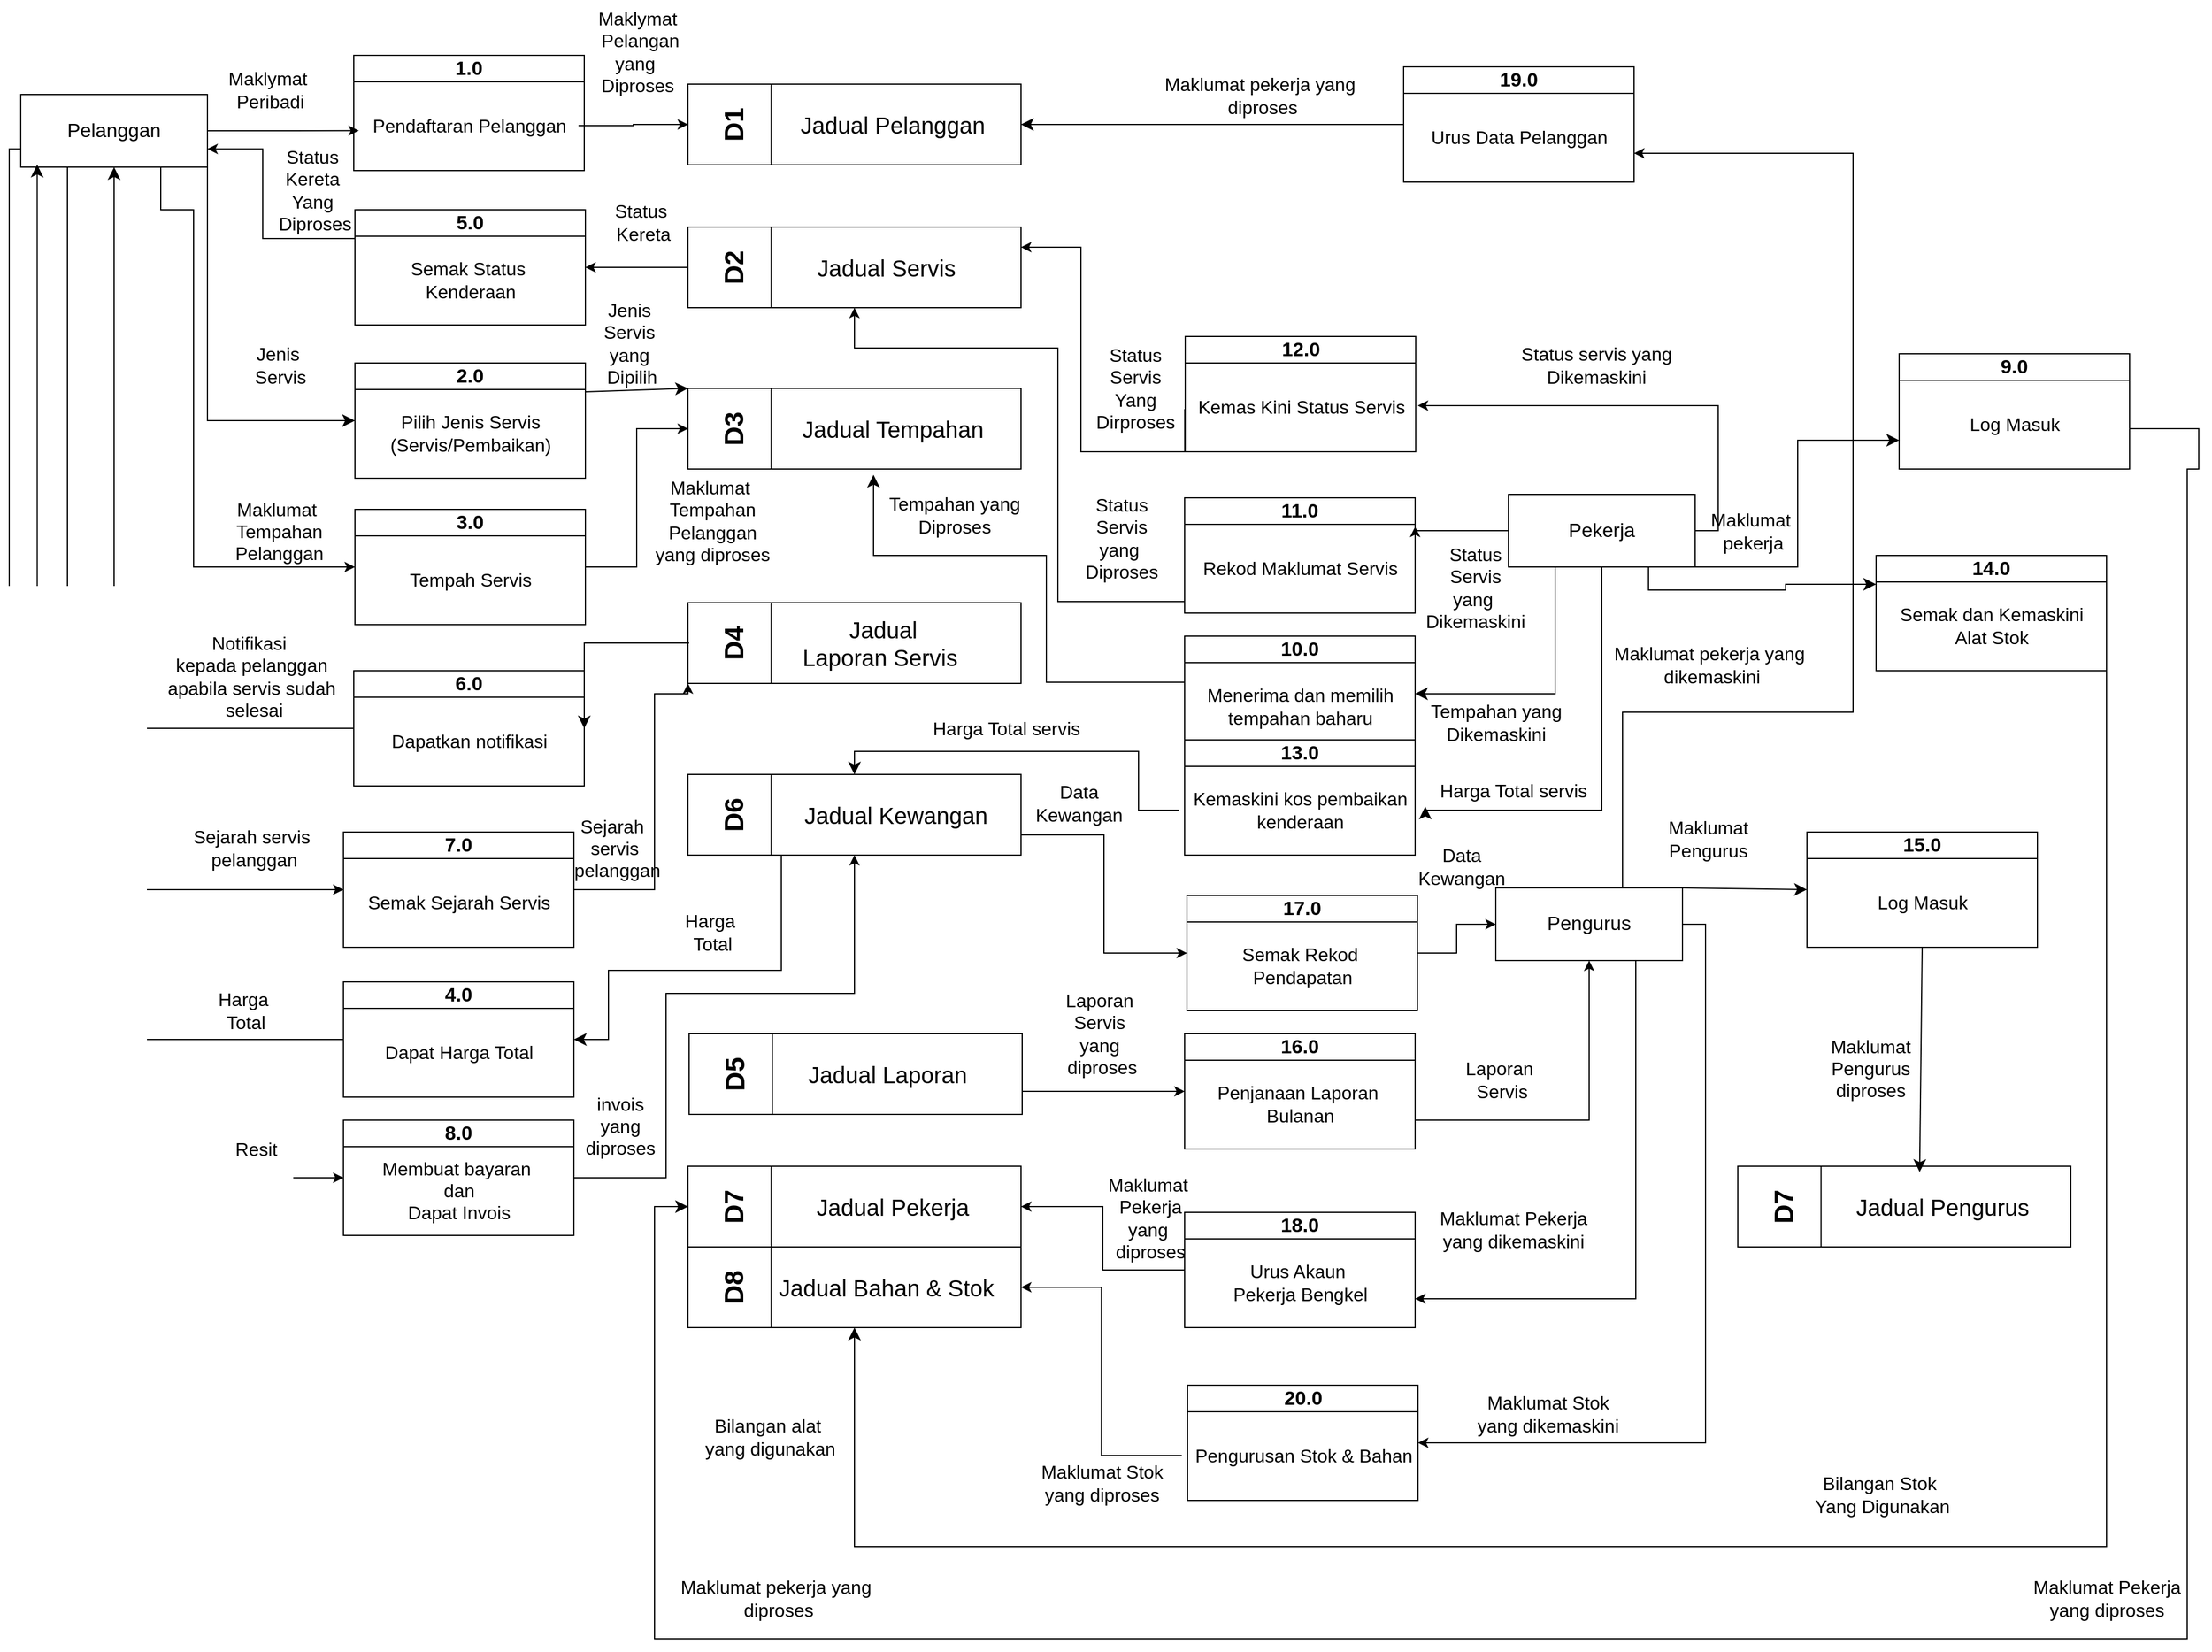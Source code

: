 <mxfile version="28.2.5" pages="2">
  <diagram name="Page-1" id="QCz3hkkf5f0wmbPK92oR">
    <mxGraphModel dx="1134" dy="1602" grid="1" gridSize="10" guides="1" tooltips="1" connect="1" arrows="1" fold="1" page="1" pageScale="1" pageWidth="1700" pageHeight="1100" math="0" shadow="0">
      <root>
        <mxCell id="0" />
        <mxCell id="1" parent="0" />
        <mxCell id="goAQ-7LBnzfhG2BFl0lH-2" style="edgeStyle=orthogonalEdgeStyle;rounded=0;orthogonalLoop=1;jettySize=auto;html=1;exitX=0.75;exitY=1;exitDx=0;exitDy=0;entryX=0;entryY=0.5;entryDx=0;entryDy=0;" parent="1" source="goAQ-7LBnzfhG2BFl0lH-5" target="goAQ-7LBnzfhG2BFl0lH-51" edge="1">
          <mxGeometry relative="1" as="geometry">
            <mxPoint x="317" y="450" as="targetPoint" />
            <Array as="points">
              <mxPoint x="152" y="260" />
              <mxPoint x="180" y="260" />
              <mxPoint x="180" y="570" />
            </Array>
          </mxGeometry>
        </mxCell>
        <mxCell id="goAQ-7LBnzfhG2BFl0lH-3" style="edgeStyle=orthogonalEdgeStyle;rounded=0;orthogonalLoop=1;jettySize=auto;html=1;exitX=0.25;exitY=1;exitDx=0;exitDy=0;entryX=0;entryY=0.5;entryDx=0;entryDy=0;" parent="1" source="goAQ-7LBnzfhG2BFl0lH-5" target="goAQ-7LBnzfhG2BFl0lH-54" edge="1">
          <mxGeometry relative="1" as="geometry">
            <mxPoint x="400" y="610" as="targetPoint" />
            <Array as="points">
              <mxPoint x="71" y="850" />
            </Array>
          </mxGeometry>
        </mxCell>
        <mxCell id="goAQ-7LBnzfhG2BFl0lH-4" style="edgeStyle=orthogonalEdgeStyle;rounded=0;orthogonalLoop=1;jettySize=auto;html=1;exitX=0;exitY=0.75;exitDx=0;exitDy=0;entryX=0;entryY=0.5;entryDx=0;entryDy=0;" parent="1" source="goAQ-7LBnzfhG2BFl0lH-5" target="goAQ-7LBnzfhG2BFl0lH-57" edge="1">
          <mxGeometry relative="1" as="geometry">
            <Array as="points">
              <mxPoint x="20" y="207" />
              <mxPoint x="20" y="1100" />
            </Array>
            <mxPoint x="270" y="880" as="targetPoint" />
          </mxGeometry>
        </mxCell>
        <mxCell id="efjkp5trMqikf9gxRnkj-3" style="edgeStyle=orthogonalEdgeStyle;rounded=0;orthogonalLoop=1;jettySize=auto;html=1;exitX=1;exitY=1;exitDx=0;exitDy=0;entryX=0;entryY=0.5;entryDx=0;entryDy=0;fontSize=12;startSize=8;endSize=8;" parent="1" source="goAQ-7LBnzfhG2BFl0lH-5" target="goAQ-7LBnzfhG2BFl0lH-97" edge="1">
          <mxGeometry relative="1" as="geometry" />
        </mxCell>
        <mxCell id="sh82yEUyUhNnfkS9f2lk-45" style="edgeStyle=orthogonalEdgeStyle;rounded=0;orthogonalLoop=1;jettySize=auto;html=1;fontSize=12;startSize=8;endSize=8;exitX=0;exitY=0.5;exitDx=0;exitDy=0;entryX=0.5;entryY=1;entryDx=0;entryDy=0;" edge="1" parent="1" source="sh82yEUyUhNnfkS9f2lk-42" target="goAQ-7LBnzfhG2BFl0lH-5">
          <mxGeometry relative="1" as="geometry">
            <mxPoint x="136" y="620" as="sourcePoint" />
            <mxPoint x="111" y="360" as="targetPoint" />
          </mxGeometry>
        </mxCell>
        <mxCell id="goAQ-7LBnzfhG2BFl0lH-5" value="Pelanggan" style="rounded=0;whiteSpace=wrap;html=1;fontSize=17;" parent="1" vertex="1">
          <mxGeometry x="30" y="160" width="162" height="63" as="geometry" />
        </mxCell>
        <mxCell id="goAQ-7LBnzfhG2BFl0lH-6" style="edgeStyle=orthogonalEdgeStyle;rounded=0;orthogonalLoop=1;jettySize=auto;html=1;entryX=1;entryY=0.25;entryDx=0;entryDy=0;exitX=0;exitY=0.5;exitDx=0;exitDy=0;" parent="1" source="goAQ-7LBnzfhG2BFl0lH-8" target="goAQ-7LBnzfhG2BFl0lH-68" edge="1">
          <mxGeometry relative="1" as="geometry">
            <Array as="points">
              <mxPoint x="1240" y="539" />
            </Array>
          </mxGeometry>
        </mxCell>
        <mxCell id="goAQ-7LBnzfhG2BFl0lH-7" style="edgeStyle=orthogonalEdgeStyle;rounded=0;orthogonalLoop=1;jettySize=auto;html=1;exitX=1;exitY=0.5;exitDx=0;exitDy=0;entryX=1.009;entryY=0.466;entryDx=0;entryDy=0;entryPerimeter=0;" parent="1" source="goAQ-7LBnzfhG2BFl0lH-8" target="goAQ-7LBnzfhG2BFl0lH-72" edge="1">
          <mxGeometry relative="1" as="geometry">
            <mxPoint x="1400" y="810" as="targetPoint" />
            <Array as="points">
              <mxPoint x="1503" y="539" />
              <mxPoint x="1503" y="430" />
            </Array>
          </mxGeometry>
        </mxCell>
        <mxCell id="sh82yEUyUhNnfkS9f2lk-15" style="edgeStyle=orthogonalEdgeStyle;rounded=0;orthogonalLoop=1;jettySize=auto;html=1;exitX=0.25;exitY=1;exitDx=0;exitDy=0;entryX=1;entryY=0.5;entryDx=0;entryDy=0;fontSize=12;startSize=8;endSize=8;" edge="1" parent="1" source="goAQ-7LBnzfhG2BFl0lH-8" target="sh82yEUyUhNnfkS9f2lk-5">
          <mxGeometry relative="1" as="geometry" />
        </mxCell>
        <mxCell id="sh82yEUyUhNnfkS9f2lk-29" style="edgeStyle=orthogonalEdgeStyle;rounded=0;orthogonalLoop=1;jettySize=auto;html=1;exitX=1;exitY=1;exitDx=0;exitDy=0;entryX=0;entryY=0.75;entryDx=0;entryDy=0;fontSize=12;startSize=8;endSize=8;" edge="1" parent="1" source="goAQ-7LBnzfhG2BFl0lH-8" target="goAQ-7LBnzfhG2BFl0lH-80">
          <mxGeometry relative="1" as="geometry">
            <Array as="points">
              <mxPoint x="1572" y="570" />
              <mxPoint x="1572" y="460" />
            </Array>
          </mxGeometry>
        </mxCell>
        <mxCell id="sh82yEUyUhNnfkS9f2lk-34" style="edgeStyle=orthogonalEdgeStyle;rounded=0;orthogonalLoop=1;jettySize=auto;html=1;exitX=0.75;exitY=1;exitDx=0;exitDy=0;entryX=0;entryY=0.25;entryDx=0;entryDy=0;fontSize=12;startSize=8;endSize=8;" edge="1" parent="1" source="goAQ-7LBnzfhG2BFl0lH-8" target="sh82yEUyUhNnfkS9f2lk-32">
          <mxGeometry relative="1" as="geometry" />
        </mxCell>
        <mxCell id="goAQ-7LBnzfhG2BFl0lH-8" value="Pekerja" style="rounded=0;whiteSpace=wrap;html=1;fontSize=17;" parent="1" vertex="1">
          <mxGeometry x="1321" y="507" width="162" height="63" as="geometry" />
        </mxCell>
        <mxCell id="goAQ-7LBnzfhG2BFl0lH-11" style="edgeStyle=orthogonalEdgeStyle;rounded=0;orthogonalLoop=1;jettySize=auto;html=1;exitX=0.75;exitY=1;exitDx=0;exitDy=0;entryX=1;entryY=0.75;entryDx=0;entryDy=0;" parent="1" source="goAQ-7LBnzfhG2BFl0lH-14" target="goAQ-7LBnzfhG2BFl0lH-74" edge="1">
          <mxGeometry relative="1" as="geometry" />
        </mxCell>
        <mxCell id="goAQ-7LBnzfhG2BFl0lH-12" style="edgeStyle=orthogonalEdgeStyle;rounded=0;orthogonalLoop=1;jettySize=auto;html=1;entryX=1;entryY=0.5;entryDx=0;entryDy=0;exitX=1;exitY=0.5;exitDx=0;exitDy=0;" parent="1" source="goAQ-7LBnzfhG2BFl0lH-14" target="goAQ-7LBnzfhG2BFl0lH-65" edge="1">
          <mxGeometry relative="1" as="geometry" />
        </mxCell>
        <mxCell id="goAQ-7LBnzfhG2BFl0lH-13" style="edgeStyle=orthogonalEdgeStyle;rounded=0;orthogonalLoop=1;jettySize=auto;html=1;exitX=0.447;exitY=0.034;exitDx=0;exitDy=0;exitPerimeter=0;entryX=1;entryY=0.75;entryDx=0;entryDy=0;" parent="1" source="goAQ-7LBnzfhG2BFl0lH-14" edge="1" target="sh82yEUyUhNnfkS9f2lk-24">
          <mxGeometry relative="1" as="geometry">
            <mxPoint x="1242" y="338" as="targetPoint" />
            <Array as="points">
              <mxPoint x="1420" y="851" />
              <mxPoint x="1420" y="696" />
              <mxPoint x="1620" y="696" />
              <mxPoint x="1620" y="211" />
            </Array>
          </mxGeometry>
        </mxCell>
        <mxCell id="sh82yEUyUhNnfkS9f2lk-78" style="edgeStyle=none;curved=1;rounded=0;orthogonalLoop=1;jettySize=auto;html=1;exitX=1;exitY=0;exitDx=0;exitDy=0;entryX=0;entryY=0.5;entryDx=0;entryDy=0;fontSize=12;startSize=8;endSize=8;" edge="1" parent="1" source="goAQ-7LBnzfhG2BFl0lH-14" target="sh82yEUyUhNnfkS9f2lk-75">
          <mxGeometry relative="1" as="geometry" />
        </mxCell>
        <mxCell id="goAQ-7LBnzfhG2BFl0lH-14" value="Pengurus" style="rounded=0;whiteSpace=wrap;html=1;fontSize=17;" parent="1" vertex="1">
          <mxGeometry x="1310" y="848.5" width="162" height="63" as="geometry" />
        </mxCell>
        <mxCell id="goAQ-7LBnzfhG2BFl0lH-15" value="" style="group" parent="1" vertex="1" connectable="0">
          <mxGeometry x="609" y="151" width="289" height="70" as="geometry" />
        </mxCell>
        <mxCell id="goAQ-7LBnzfhG2BFl0lH-16" value="&lt;font style=&quot;font-size: 20px;&quot;&gt;&amp;nbsp; &amp;nbsp; &amp;nbsp; &amp;nbsp; &amp;nbsp; &amp;nbsp; Jadual Pelanggan&lt;/font&gt;" style="rounded=0;whiteSpace=wrap;html=1;" parent="goAQ-7LBnzfhG2BFl0lH-15" vertex="1">
          <mxGeometry width="289" height="70" as="geometry" />
        </mxCell>
        <mxCell id="goAQ-7LBnzfhG2BFl0lH-17" value="" style="endArrow=none;html=1;rounded=0;entryX=0.25;entryY=0;entryDx=0;entryDy=0;exitX=0.25;exitY=1;exitDx=0;exitDy=0;" parent="goAQ-7LBnzfhG2BFl0lH-15" source="goAQ-7LBnzfhG2BFl0lH-16" target="goAQ-7LBnzfhG2BFl0lH-16" edge="1">
          <mxGeometry width="50" height="50" relative="1" as="geometry">
            <mxPoint x="370" y="140" as="sourcePoint" />
            <mxPoint x="420" y="90" as="targetPoint" />
          </mxGeometry>
        </mxCell>
        <mxCell id="goAQ-7LBnzfhG2BFl0lH-18" value="D1" style="text;html=1;align=center;verticalAlign=middle;whiteSpace=wrap;rounded=0;rotation=-90;fontSize=23;fontStyle=1" parent="goAQ-7LBnzfhG2BFl0lH-15" vertex="1">
          <mxGeometry x="10" y="20" width="60" height="30" as="geometry" />
        </mxCell>
        <mxCell id="goAQ-7LBnzfhG2BFl0lH-19" value="" style="group" parent="1" vertex="1" connectable="0">
          <mxGeometry x="609" y="415" width="289" height="70" as="geometry" />
        </mxCell>
        <mxCell id="goAQ-7LBnzfhG2BFl0lH-20" value="&lt;font style=&quot;font-size: 20px;&quot;&gt;&amp;nbsp; &amp;nbsp; &amp;nbsp; &amp;nbsp; &amp;nbsp; &amp;nbsp; Jadual Tempahan&lt;/font&gt;" style="rounded=0;whiteSpace=wrap;html=1;" parent="goAQ-7LBnzfhG2BFl0lH-19" vertex="1">
          <mxGeometry width="289" height="70" as="geometry" />
        </mxCell>
        <mxCell id="goAQ-7LBnzfhG2BFl0lH-21" value="" style="endArrow=none;html=1;rounded=0;entryX=0.25;entryY=0;entryDx=0;entryDy=0;exitX=0.25;exitY=1;exitDx=0;exitDy=0;" parent="goAQ-7LBnzfhG2BFl0lH-19" source="goAQ-7LBnzfhG2BFl0lH-20" target="goAQ-7LBnzfhG2BFl0lH-20" edge="1">
          <mxGeometry width="50" height="50" relative="1" as="geometry">
            <mxPoint x="370" y="140" as="sourcePoint" />
            <mxPoint x="420" y="90" as="targetPoint" />
          </mxGeometry>
        </mxCell>
        <mxCell id="goAQ-7LBnzfhG2BFl0lH-22" value="D3" style="text;html=1;align=center;verticalAlign=middle;whiteSpace=wrap;rounded=0;rotation=-90;fontSize=23;fontStyle=1" parent="goAQ-7LBnzfhG2BFl0lH-19" vertex="1">
          <mxGeometry x="10" y="20" width="60" height="30" as="geometry" />
        </mxCell>
        <mxCell id="goAQ-7LBnzfhG2BFl0lH-23" value="" style="group" parent="1" vertex="1" connectable="0">
          <mxGeometry x="609" y="275" width="289" height="70" as="geometry" />
        </mxCell>
        <mxCell id="goAQ-7LBnzfhG2BFl0lH-24" value="&lt;font style=&quot;font-size: 20px;&quot;&gt;&amp;nbsp; &amp;nbsp; &amp;nbsp; &amp;nbsp; &amp;nbsp; Jadual Servis&lt;/font&gt;" style="rounded=0;whiteSpace=wrap;html=1;" parent="goAQ-7LBnzfhG2BFl0lH-23" vertex="1">
          <mxGeometry width="289" height="70" as="geometry" />
        </mxCell>
        <mxCell id="goAQ-7LBnzfhG2BFl0lH-25" value="" style="endArrow=none;html=1;rounded=0;entryX=0.25;entryY=0;entryDx=0;entryDy=0;exitX=0.25;exitY=1;exitDx=0;exitDy=0;" parent="goAQ-7LBnzfhG2BFl0lH-23" source="goAQ-7LBnzfhG2BFl0lH-24" target="goAQ-7LBnzfhG2BFl0lH-24" edge="1">
          <mxGeometry width="50" height="50" relative="1" as="geometry">
            <mxPoint x="370" y="140" as="sourcePoint" />
            <mxPoint x="420" y="90" as="targetPoint" />
          </mxGeometry>
        </mxCell>
        <mxCell id="goAQ-7LBnzfhG2BFl0lH-26" value="D2" style="text;html=1;align=center;verticalAlign=middle;whiteSpace=wrap;rounded=0;rotation=-90;fontSize=23;fontStyle=1" parent="goAQ-7LBnzfhG2BFl0lH-23" vertex="1">
          <mxGeometry x="10" y="20" width="60" height="30" as="geometry" />
        </mxCell>
        <mxCell id="goAQ-7LBnzfhG2BFl0lH-27" value="" style="group" parent="1" vertex="1" connectable="0">
          <mxGeometry x="609" y="601" width="289" height="70" as="geometry" />
        </mxCell>
        <mxCell id="goAQ-7LBnzfhG2BFl0lH-28" value="&lt;font style=&quot;font-size: 20px;&quot;&gt;&amp;nbsp; &amp;nbsp; &amp;nbsp; &amp;nbsp; &amp;nbsp; Jadual&amp;nbsp;&lt;/font&gt;&lt;div&gt;&lt;font style=&quot;font-size: 20px;&quot;&gt;&amp;nbsp; &amp;nbsp; &amp;nbsp; &amp;nbsp; Laporan Servis&lt;/font&gt;&lt;/div&gt;" style="rounded=0;whiteSpace=wrap;html=1;" parent="goAQ-7LBnzfhG2BFl0lH-27" vertex="1">
          <mxGeometry width="289" height="70" as="geometry" />
        </mxCell>
        <mxCell id="goAQ-7LBnzfhG2BFl0lH-29" value="" style="endArrow=none;html=1;rounded=0;entryX=0.25;entryY=0;entryDx=0;entryDy=0;exitX=0.25;exitY=1;exitDx=0;exitDy=0;" parent="goAQ-7LBnzfhG2BFl0lH-27" source="goAQ-7LBnzfhG2BFl0lH-28" target="goAQ-7LBnzfhG2BFl0lH-28" edge="1">
          <mxGeometry width="50" height="50" relative="1" as="geometry">
            <mxPoint x="370" y="140" as="sourcePoint" />
            <mxPoint x="420" y="90" as="targetPoint" />
          </mxGeometry>
        </mxCell>
        <mxCell id="goAQ-7LBnzfhG2BFl0lH-30" value="D4" style="text;html=1;align=center;verticalAlign=middle;whiteSpace=wrap;rounded=0;rotation=-90;fontSize=23;fontStyle=1" parent="goAQ-7LBnzfhG2BFl0lH-27" vertex="1">
          <mxGeometry x="10" y="20" width="60" height="30" as="geometry" />
        </mxCell>
        <mxCell id="goAQ-7LBnzfhG2BFl0lH-31" value="" style="group" parent="1" vertex="1" connectable="0">
          <mxGeometry x="609" y="1160" width="289" height="70" as="geometry" />
        </mxCell>
        <mxCell id="goAQ-7LBnzfhG2BFl0lH-32" value="&lt;font style=&quot;font-size: 20px;&quot;&gt;&amp;nbsp; &amp;nbsp; &amp;nbsp; &amp;nbsp; &amp;nbsp; Jadual Bahan &amp;amp; Stok&lt;/font&gt;" style="rounded=0;whiteSpace=wrap;html=1;" parent="goAQ-7LBnzfhG2BFl0lH-31" vertex="1">
          <mxGeometry width="289" height="70" as="geometry" />
        </mxCell>
        <mxCell id="goAQ-7LBnzfhG2BFl0lH-33" value="" style="endArrow=none;html=1;rounded=0;entryX=0.25;entryY=0;entryDx=0;entryDy=0;exitX=0.25;exitY=1;exitDx=0;exitDy=0;" parent="goAQ-7LBnzfhG2BFl0lH-31" source="goAQ-7LBnzfhG2BFl0lH-32" target="goAQ-7LBnzfhG2BFl0lH-32" edge="1">
          <mxGeometry width="50" height="50" relative="1" as="geometry">
            <mxPoint x="370" y="140" as="sourcePoint" />
            <mxPoint x="420" y="90" as="targetPoint" />
          </mxGeometry>
        </mxCell>
        <mxCell id="goAQ-7LBnzfhG2BFl0lH-34" value="D8" style="text;html=1;align=center;verticalAlign=middle;whiteSpace=wrap;rounded=0;rotation=-90;fontSize=23;fontStyle=1" parent="goAQ-7LBnzfhG2BFl0lH-31" vertex="1">
          <mxGeometry x="10" y="20" width="60" height="30" as="geometry" />
        </mxCell>
        <mxCell id="goAQ-7LBnzfhG2BFl0lH-35" value="" style="group" parent="1" vertex="1" connectable="0">
          <mxGeometry x="609" y="1090" width="289" height="70" as="geometry" />
        </mxCell>
        <mxCell id="goAQ-7LBnzfhG2BFl0lH-36" value="&lt;font style=&quot;font-size: 20px;&quot;&gt;&amp;nbsp; &amp;nbsp; &amp;nbsp; &amp;nbsp; &amp;nbsp; &amp;nbsp; Jadual Pekerja&lt;/font&gt;" style="rounded=0;whiteSpace=wrap;html=1;" parent="goAQ-7LBnzfhG2BFl0lH-35" vertex="1">
          <mxGeometry width="289" height="70" as="geometry" />
        </mxCell>
        <mxCell id="goAQ-7LBnzfhG2BFl0lH-37" value="" style="endArrow=none;html=1;rounded=0;entryX=0.25;entryY=0;entryDx=0;entryDy=0;exitX=0.25;exitY=1;exitDx=0;exitDy=0;" parent="goAQ-7LBnzfhG2BFl0lH-35" source="goAQ-7LBnzfhG2BFl0lH-36" target="goAQ-7LBnzfhG2BFl0lH-36" edge="1">
          <mxGeometry width="50" height="50" relative="1" as="geometry">
            <mxPoint x="370" y="140" as="sourcePoint" />
            <mxPoint x="420" y="90" as="targetPoint" />
          </mxGeometry>
        </mxCell>
        <mxCell id="goAQ-7LBnzfhG2BFl0lH-38" value="D7" style="text;html=1;align=center;verticalAlign=middle;whiteSpace=wrap;rounded=0;rotation=-90;fontSize=23;fontStyle=1" parent="goAQ-7LBnzfhG2BFl0lH-35" vertex="1">
          <mxGeometry x="10" y="20" width="60" height="30" as="geometry" />
        </mxCell>
        <mxCell id="goAQ-7LBnzfhG2BFl0lH-39" value="" style="group" parent="1" vertex="1" connectable="0">
          <mxGeometry x="609" y="750" width="289" height="70" as="geometry" />
        </mxCell>
        <mxCell id="goAQ-7LBnzfhG2BFl0lH-40" value="&lt;font style=&quot;font-size: 20px;&quot;&gt;&amp;nbsp; &amp;nbsp; &amp;nbsp; &amp;nbsp; &amp;nbsp; &amp;nbsp; &amp;nbsp;Jadual Kewangan&lt;/font&gt;" style="rounded=0;whiteSpace=wrap;html=1;" parent="goAQ-7LBnzfhG2BFl0lH-39" vertex="1">
          <mxGeometry width="289" height="70" as="geometry" />
        </mxCell>
        <mxCell id="goAQ-7LBnzfhG2BFl0lH-41" value="" style="endArrow=none;html=1;rounded=0;entryX=0.25;entryY=0;entryDx=0;entryDy=0;exitX=0.25;exitY=1;exitDx=0;exitDy=0;" parent="goAQ-7LBnzfhG2BFl0lH-39" source="goAQ-7LBnzfhG2BFl0lH-40" target="goAQ-7LBnzfhG2BFl0lH-40" edge="1">
          <mxGeometry width="50" height="50" relative="1" as="geometry">
            <mxPoint x="370" y="140" as="sourcePoint" />
            <mxPoint x="420" y="90" as="targetPoint" />
          </mxGeometry>
        </mxCell>
        <mxCell id="goAQ-7LBnzfhG2BFl0lH-42" value="D6" style="text;html=1;align=center;verticalAlign=middle;whiteSpace=wrap;rounded=0;rotation=-90;fontSize=23;fontStyle=1" parent="goAQ-7LBnzfhG2BFl0lH-39" vertex="1">
          <mxGeometry x="10" y="20" width="60" height="30" as="geometry" />
        </mxCell>
        <mxCell id="goAQ-7LBnzfhG2BFl0lH-43" value="" style="group" parent="1" vertex="1" connectable="0">
          <mxGeometry x="610" y="975" width="289" height="70" as="geometry" />
        </mxCell>
        <mxCell id="goAQ-7LBnzfhG2BFl0lH-44" value="&lt;font style=&quot;font-size: 20px;&quot;&gt;&amp;nbsp; &amp;nbsp; &amp;nbsp; &amp;nbsp; &amp;nbsp; Jadual Laporan&lt;/font&gt;" style="rounded=0;whiteSpace=wrap;html=1;" parent="goAQ-7LBnzfhG2BFl0lH-43" vertex="1">
          <mxGeometry width="289" height="70" as="geometry" />
        </mxCell>
        <mxCell id="goAQ-7LBnzfhG2BFl0lH-45" value="" style="endArrow=none;html=1;rounded=0;entryX=0.25;entryY=0;entryDx=0;entryDy=0;exitX=0.25;exitY=1;exitDx=0;exitDy=0;" parent="goAQ-7LBnzfhG2BFl0lH-43" source="goAQ-7LBnzfhG2BFl0lH-44" target="goAQ-7LBnzfhG2BFl0lH-44" edge="1">
          <mxGeometry width="50" height="50" relative="1" as="geometry">
            <mxPoint x="370" y="140" as="sourcePoint" />
            <mxPoint x="420" y="90" as="targetPoint" />
          </mxGeometry>
        </mxCell>
        <mxCell id="goAQ-7LBnzfhG2BFl0lH-46" value="D5" style="text;html=1;align=center;verticalAlign=middle;whiteSpace=wrap;rounded=0;rotation=-90;fontSize=23;fontStyle=1" parent="goAQ-7LBnzfhG2BFl0lH-43" vertex="1">
          <mxGeometry x="10" y="20" width="60" height="30" as="geometry" />
        </mxCell>
        <mxCell id="goAQ-7LBnzfhG2BFl0lH-47" value="" style="group" parent="1" vertex="1" connectable="0">
          <mxGeometry x="319" y="126" width="200" height="100" as="geometry" />
        </mxCell>
        <mxCell id="goAQ-7LBnzfhG2BFl0lH-48" value="&lt;font style=&quot;font-size: 17px;&quot;&gt;1.0&lt;/font&gt;" style="swimlane;whiteSpace=wrap;html=1;" parent="goAQ-7LBnzfhG2BFl0lH-47" vertex="1">
          <mxGeometry width="200" height="100" as="geometry" />
        </mxCell>
        <mxCell id="goAQ-7LBnzfhG2BFl0lH-49" value="&lt;font style=&quot;font-size: 16px;&quot;&gt;Pendaftaran Pelanggan&lt;/font&gt;" style="text;html=1;align=center;verticalAlign=middle;resizable=0;points=[];autosize=1;strokeColor=none;fillColor=none;" parent="goAQ-7LBnzfhG2BFl0lH-47" vertex="1">
          <mxGeometry x="5" y="46" width="190" height="30" as="geometry" />
        </mxCell>
        <mxCell id="goAQ-7LBnzfhG2BFl0lH-50" value="" style="group" parent="1" vertex="1" connectable="0">
          <mxGeometry x="320" y="520" width="200" height="100" as="geometry" />
        </mxCell>
        <mxCell id="goAQ-7LBnzfhG2BFl0lH-51" value="&lt;font style=&quot;font-size: 17px;&quot;&gt;3.0&lt;/font&gt;" style="swimlane;whiteSpace=wrap;html=1;" parent="goAQ-7LBnzfhG2BFl0lH-50" vertex="1">
          <mxGeometry width="200" height="100" as="geometry" />
        </mxCell>
        <mxCell id="goAQ-7LBnzfhG2BFl0lH-52" value="&lt;span style=&quot;font-size: 16px;&quot;&gt;Tempah Servis&lt;/span&gt;" style="text;html=1;align=center;verticalAlign=middle;resizable=0;points=[];autosize=1;strokeColor=none;fillColor=none;" parent="goAQ-7LBnzfhG2BFl0lH-50" vertex="1">
          <mxGeometry x="35" y="46" width="130" height="30" as="geometry" />
        </mxCell>
        <mxCell id="goAQ-7LBnzfhG2BFl0lH-53" value="" style="group" parent="1" vertex="1" connectable="0">
          <mxGeometry x="310" y="800" width="205" height="100" as="geometry" />
        </mxCell>
        <mxCell id="goAQ-7LBnzfhG2BFl0lH-54" value="&lt;font style=&quot;font-size: 17px;&quot;&gt;7.0&lt;/font&gt;" style="swimlane;whiteSpace=wrap;html=1;" parent="goAQ-7LBnzfhG2BFl0lH-53" vertex="1">
          <mxGeometry width="200" height="100" as="geometry" />
        </mxCell>
        <mxCell id="goAQ-7LBnzfhG2BFl0lH-55" value="&lt;font style=&quot;font-size: 16px;&quot;&gt;Semak Sejarah Servis&lt;/font&gt;" style="text;html=1;align=center;verticalAlign=middle;resizable=0;points=[];autosize=1;strokeColor=none;fillColor=none;" parent="goAQ-7LBnzfhG2BFl0lH-53" vertex="1">
          <mxGeometry x="10" y="46" width="180" height="30" as="geometry" />
        </mxCell>
        <mxCell id="goAQ-7LBnzfhG2BFl0lH-56" value="" style="group" parent="1" vertex="1" connectable="0">
          <mxGeometry x="310" y="1050" width="200" height="100" as="geometry" />
        </mxCell>
        <mxCell id="goAQ-7LBnzfhG2BFl0lH-57" value="&lt;font style=&quot;font-size: 17px;&quot;&gt;8.0&lt;/font&gt;" style="swimlane;whiteSpace=wrap;html=1;" parent="goAQ-7LBnzfhG2BFl0lH-56" vertex="1">
          <mxGeometry width="200" height="100" as="geometry" />
        </mxCell>
        <mxCell id="goAQ-7LBnzfhG2BFl0lH-58" value="&lt;div&gt;&lt;span style=&quot;font-size: 16px;&quot;&gt;Membuat bayaran&amp;nbsp;&lt;/span&gt;&lt;/div&gt;&lt;div&gt;&lt;span style=&quot;font-size: 16px;&quot;&gt;dan&lt;/span&gt;&lt;/div&gt;&lt;span style=&quot;font-size: 16px;&quot;&gt;Dapat Invois&lt;/span&gt;" style="text;html=1;align=center;verticalAlign=middle;resizable=0;points=[];autosize=1;strokeColor=none;fillColor=none;" parent="goAQ-7LBnzfhG2BFl0lH-56" vertex="1">
          <mxGeometry x="20" y="26" width="160" height="70" as="geometry" />
        </mxCell>
        <mxCell id="goAQ-7LBnzfhG2BFl0lH-59" value="" style="group" parent="1" vertex="1" connectable="0">
          <mxGeometry x="320" y="260" width="200" height="100" as="geometry" />
        </mxCell>
        <mxCell id="goAQ-7LBnzfhG2BFl0lH-60" value="&lt;font style=&quot;font-size: 17px;&quot;&gt;5.0&lt;/font&gt;" style="swimlane;whiteSpace=wrap;html=1;startSize=23;" parent="goAQ-7LBnzfhG2BFl0lH-59" vertex="1">
          <mxGeometry width="200" height="100" as="geometry" />
        </mxCell>
        <mxCell id="goAQ-7LBnzfhG2BFl0lH-61" value="&lt;span style=&quot;font-size: 16px;&quot;&gt;Semak Status&amp;nbsp;&lt;/span&gt;&lt;div&gt;&lt;span style=&quot;font-size: 16px;&quot;&gt;Kenderaan&lt;/span&gt;&lt;/div&gt;" style="text;html=1;align=center;verticalAlign=middle;resizable=0;points=[];autosize=1;strokeColor=none;fillColor=none;" parent="goAQ-7LBnzfhG2BFl0lH-59" vertex="1">
          <mxGeometry x="35" y="36" width="130" height="50" as="geometry" />
        </mxCell>
        <mxCell id="goAQ-7LBnzfhG2BFl0lH-62" style="edgeStyle=orthogonalEdgeStyle;rounded=0;orthogonalLoop=1;jettySize=auto;html=1;exitX=1;exitY=0.5;exitDx=0;exitDy=0;entryX=-0.003;entryY=0.644;entryDx=0;entryDy=0;entryPerimeter=0;" parent="1" source="goAQ-7LBnzfhG2BFl0lH-5" target="goAQ-7LBnzfhG2BFl0lH-49" edge="1">
          <mxGeometry relative="1" as="geometry" />
        </mxCell>
        <mxCell id="goAQ-7LBnzfhG2BFl0lH-63" style="edgeStyle=orthogonalEdgeStyle;rounded=0;orthogonalLoop=1;jettySize=auto;html=1;entryX=0;entryY=0.5;entryDx=0;entryDy=0;" parent="1" source="goAQ-7LBnzfhG2BFl0lH-49" target="goAQ-7LBnzfhG2BFl0lH-16" edge="1">
          <mxGeometry relative="1" as="geometry" />
        </mxCell>
        <mxCell id="goAQ-7LBnzfhG2BFl0lH-64" value="" style="group" parent="1" vertex="1" connectable="0">
          <mxGeometry x="1042.5" y="1280" width="205" height="100" as="geometry" />
        </mxCell>
        <mxCell id="goAQ-7LBnzfhG2BFl0lH-65" value="&lt;font style=&quot;font-size: 17px;&quot;&gt;20.0&lt;/font&gt;" style="swimlane;whiteSpace=wrap;html=1;" parent="goAQ-7LBnzfhG2BFl0lH-64" vertex="1">
          <mxGeometry width="200" height="100" as="geometry" />
        </mxCell>
        <mxCell id="goAQ-7LBnzfhG2BFl0lH-66" value="&lt;font style=&quot;font-size: 16px;&quot;&gt;Pengurusan Stok &amp;amp; Bahan&lt;/font&gt;" style="text;html=1;align=center;verticalAlign=middle;resizable=0;points=[];autosize=1;strokeColor=none;fillColor=none;" parent="goAQ-7LBnzfhG2BFl0lH-64" vertex="1">
          <mxGeometry x="-5" y="46" width="210" height="30" as="geometry" />
        </mxCell>
        <mxCell id="goAQ-7LBnzfhG2BFl0lH-67" value="" style="group" parent="1" vertex="1" connectable="0">
          <mxGeometry x="1040" y="510" width="200" height="100" as="geometry" />
        </mxCell>
        <mxCell id="goAQ-7LBnzfhG2BFl0lH-68" value="&lt;font style=&quot;font-size: 17px;&quot;&gt;11.0&lt;/font&gt;" style="swimlane;whiteSpace=wrap;html=1;" parent="goAQ-7LBnzfhG2BFl0lH-67" vertex="1">
          <mxGeometry width="200" height="100" as="geometry" />
        </mxCell>
        <mxCell id="goAQ-7LBnzfhG2BFl0lH-69" value="&lt;font style=&quot;font-size: 16px;&quot;&gt;Rekod Maklumat Servis&lt;/font&gt;" style="text;html=1;align=center;verticalAlign=middle;resizable=0;points=[];autosize=1;strokeColor=none;fillColor=none;" parent="goAQ-7LBnzfhG2BFl0lH-67" vertex="1">
          <mxGeometry x="5" y="46" width="190" height="30" as="geometry" />
        </mxCell>
        <mxCell id="goAQ-7LBnzfhG2BFl0lH-70" value="" style="group" parent="1" vertex="1" connectable="0">
          <mxGeometry x="1040.5" y="370" width="205" height="100" as="geometry" />
        </mxCell>
        <mxCell id="goAQ-7LBnzfhG2BFl0lH-71" value="&lt;font style=&quot;font-size: 17px;&quot;&gt;12.0&lt;/font&gt;" style="swimlane;whiteSpace=wrap;html=1;" parent="goAQ-7LBnzfhG2BFl0lH-70" vertex="1">
          <mxGeometry width="200" height="100" as="geometry" />
        </mxCell>
        <mxCell id="goAQ-7LBnzfhG2BFl0lH-72" value="&lt;font style=&quot;font-size: 16px;&quot;&gt;Kemas Kini Status Servis&lt;/font&gt;" style="text;html=1;align=center;verticalAlign=middle;resizable=0;points=[];autosize=1;strokeColor=none;fillColor=none;" parent="goAQ-7LBnzfhG2BFl0lH-70" vertex="1">
          <mxGeometry y="46" width="200" height="30" as="geometry" />
        </mxCell>
        <mxCell id="goAQ-7LBnzfhG2BFl0lH-73" value="" style="group" parent="1" vertex="1" connectable="0">
          <mxGeometry x="1040" y="1130" width="200" height="100" as="geometry" />
        </mxCell>
        <mxCell id="goAQ-7LBnzfhG2BFl0lH-74" value="&lt;font style=&quot;font-size: 17px;&quot;&gt;18.0&lt;/font&gt;" style="swimlane;whiteSpace=wrap;html=1;" parent="goAQ-7LBnzfhG2BFl0lH-73" vertex="1">
          <mxGeometry width="200" height="100" as="geometry" />
        </mxCell>
        <mxCell id="goAQ-7LBnzfhG2BFl0lH-75" value="&lt;span style=&quot;font-size: 16px;&quot;&gt;Urus Akaun&amp;nbsp;&lt;/span&gt;&lt;div&gt;&lt;span style=&quot;font-size: 16px;&quot;&gt;Pekerja Bengkel&lt;/span&gt;&lt;/div&gt;" style="text;html=1;align=center;verticalAlign=middle;resizable=0;points=[];autosize=1;strokeColor=none;fillColor=none;" parent="goAQ-7LBnzfhG2BFl0lH-73" vertex="1">
          <mxGeometry x="30" y="36" width="140" height="50" as="geometry" />
        </mxCell>
        <mxCell id="goAQ-7LBnzfhG2BFl0lH-76" value="" style="group" parent="1" vertex="1" connectable="0">
          <mxGeometry x="1040" y="975" width="205" height="100" as="geometry" />
        </mxCell>
        <mxCell id="goAQ-7LBnzfhG2BFl0lH-77" value="&lt;font style=&quot;font-size: 17px;&quot;&gt;16.0&lt;/font&gt;" style="swimlane;whiteSpace=wrap;html=1;" parent="goAQ-7LBnzfhG2BFl0lH-76" vertex="1">
          <mxGeometry width="200" height="100" as="geometry" />
        </mxCell>
        <mxCell id="goAQ-7LBnzfhG2BFl0lH-78" value="&lt;span style=&quot;font-size: 16px;&quot;&gt;Penjanaan Laporan&amp;nbsp;&lt;/span&gt;&lt;div&gt;&lt;span style=&quot;font-size: 16px;&quot;&gt;Bulanan&lt;/span&gt;&lt;/div&gt;" style="text;html=1;align=center;verticalAlign=middle;resizable=0;points=[];autosize=1;strokeColor=none;fillColor=none;" parent="goAQ-7LBnzfhG2BFl0lH-76" vertex="1">
          <mxGeometry x="15" y="36" width="170" height="50" as="geometry" />
        </mxCell>
        <mxCell id="goAQ-7LBnzfhG2BFl0lH-79" value="" style="group" parent="1" vertex="1" connectable="0">
          <mxGeometry x="1660" y="385" width="200" height="100" as="geometry" />
        </mxCell>
        <mxCell id="goAQ-7LBnzfhG2BFl0lH-80" value="&lt;font style=&quot;font-size: 17px;&quot;&gt;9.0&lt;/font&gt;" style="swimlane;whiteSpace=wrap;html=1;" parent="goAQ-7LBnzfhG2BFl0lH-79" vertex="1">
          <mxGeometry width="200" height="100" as="geometry" />
        </mxCell>
        <mxCell id="goAQ-7LBnzfhG2BFl0lH-81" value="&lt;font style=&quot;font-size: 16px;&quot;&gt;Log Masuk&lt;/font&gt;" style="text;html=1;align=center;verticalAlign=middle;resizable=0;points=[];autosize=1;strokeColor=none;fillColor=none;" parent="goAQ-7LBnzfhG2BFl0lH-79" vertex="1">
          <mxGeometry x="50" y="46" width="100" height="30" as="geometry" />
        </mxCell>
        <mxCell id="goAQ-7LBnzfhG2BFl0lH-82" value="" style="group" parent="1" vertex="1" connectable="0">
          <mxGeometry x="1042" y="855" width="205" height="100" as="geometry" />
        </mxCell>
        <mxCell id="goAQ-7LBnzfhG2BFl0lH-83" value="&lt;font style=&quot;font-size: 17px;&quot;&gt;17.0&lt;/font&gt;" style="swimlane;whiteSpace=wrap;html=1;" parent="goAQ-7LBnzfhG2BFl0lH-82" vertex="1">
          <mxGeometry width="200" height="100" as="geometry" />
        </mxCell>
        <mxCell id="goAQ-7LBnzfhG2BFl0lH-84" value="&lt;font style=&quot;font-size: 16px;&quot;&gt;Semak Rekod&amp;nbsp;&lt;/font&gt;&lt;div&gt;&lt;font style=&quot;font-size: 16px;&quot;&gt;Pendapatan&lt;/font&gt;&lt;/div&gt;" style="text;html=1;align=center;verticalAlign=middle;resizable=0;points=[];autosize=1;strokeColor=none;fillColor=none;" parent="goAQ-7LBnzfhG2BFl0lH-82" vertex="1">
          <mxGeometry x="35" y="36" width="130" height="50" as="geometry" />
        </mxCell>
        <mxCell id="goAQ-7LBnzfhG2BFl0lH-86" style="edgeStyle=orthogonalEdgeStyle;rounded=0;orthogonalLoop=1;jettySize=auto;html=1;exitX=1;exitY=0.5;exitDx=0;exitDy=0;entryX=0;entryY=0.5;entryDx=0;entryDy=0;" parent="1" source="goAQ-7LBnzfhG2BFl0lH-51" target="goAQ-7LBnzfhG2BFl0lH-20" edge="1">
          <mxGeometry relative="1" as="geometry">
            <mxPoint x="700" y="460" as="targetPoint" />
          </mxGeometry>
        </mxCell>
        <mxCell id="goAQ-7LBnzfhG2BFl0lH-87" style="edgeStyle=orthogonalEdgeStyle;rounded=0;orthogonalLoop=1;jettySize=auto;html=1;entryX=0.5;entryY=1;entryDx=0;entryDy=0;exitX=0;exitY=0.5;exitDx=0;exitDy=0;" parent="1" source="goAQ-7LBnzfhG2BFl0lH-68" target="goAQ-7LBnzfhG2BFl0lH-24" edge="1">
          <mxGeometry relative="1" as="geometry">
            <Array as="points">
              <mxPoint x="1040" y="600" />
              <mxPoint x="930" y="600" />
              <mxPoint x="930" y="380" />
              <mxPoint x="753" y="380" />
            </Array>
          </mxGeometry>
        </mxCell>
        <mxCell id="goAQ-7LBnzfhG2BFl0lH-88" style="edgeStyle=orthogonalEdgeStyle;rounded=0;orthogonalLoop=1;jettySize=auto;html=1;exitX=-0.002;exitY=0.565;exitDx=0;exitDy=0;entryX=1;entryY=0.25;entryDx=0;entryDy=0;exitPerimeter=0;" parent="1" source="goAQ-7LBnzfhG2BFl0lH-72" target="goAQ-7LBnzfhG2BFl0lH-24" edge="1">
          <mxGeometry relative="1" as="geometry">
            <Array as="points">
              <mxPoint x="1040" y="470" />
              <mxPoint x="950" y="470" />
              <mxPoint x="950" y="293" />
            </Array>
          </mxGeometry>
        </mxCell>
        <mxCell id="goAQ-7LBnzfhG2BFl0lH-89" style="edgeStyle=orthogonalEdgeStyle;rounded=0;orthogonalLoop=1;jettySize=auto;html=1;entryX=0;entryY=0.5;entryDx=0;entryDy=0;exitX=1;exitY=0.5;exitDx=0;exitDy=0;" parent="1" source="goAQ-7LBnzfhG2BFl0lH-44" target="goAQ-7LBnzfhG2BFl0lH-77" edge="1">
          <mxGeometry relative="1" as="geometry">
            <mxPoint x="910" y="920" as="sourcePoint" />
            <Array as="points">
              <mxPoint x="899" y="1025" />
            </Array>
          </mxGeometry>
        </mxCell>
        <mxCell id="goAQ-7LBnzfhG2BFl0lH-91" style="edgeStyle=orthogonalEdgeStyle;rounded=0;orthogonalLoop=1;jettySize=auto;html=1;exitX=0;exitY=0.5;exitDx=0;exitDy=0;entryX=1;entryY=0.5;entryDx=0;entryDy=0;" parent="1" source="goAQ-7LBnzfhG2BFl0lH-74" target="goAQ-7LBnzfhG2BFl0lH-36" edge="1">
          <mxGeometry relative="1" as="geometry" />
        </mxCell>
        <mxCell id="goAQ-7LBnzfhG2BFl0lH-93" style="edgeStyle=orthogonalEdgeStyle;rounded=0;orthogonalLoop=1;jettySize=auto;html=1;exitX=1;exitY=0.5;exitDx=0;exitDy=0;entryX=0;entryY=1;entryDx=0;entryDy=0;" parent="1" source="goAQ-7LBnzfhG2BFl0lH-54" target="goAQ-7LBnzfhG2BFl0lH-28" edge="1">
          <mxGeometry relative="1" as="geometry">
            <mxPoint x="620" y="601.529" as="targetPoint" />
            <Array as="points">
              <mxPoint x="580" y="850" />
              <mxPoint x="580" y="680" />
              <mxPoint x="609" y="680" />
            </Array>
          </mxGeometry>
        </mxCell>
        <mxCell id="goAQ-7LBnzfhG2BFl0lH-94" style="edgeStyle=orthogonalEdgeStyle;rounded=0;orthogonalLoop=1;jettySize=auto;html=1;exitX=1;exitY=0.5;exitDx=0;exitDy=0;entryX=0.5;entryY=1;entryDx=0;entryDy=0;" parent="1" source="goAQ-7LBnzfhG2BFl0lH-57" target="goAQ-7LBnzfhG2BFl0lH-40" edge="1">
          <mxGeometry relative="1" as="geometry">
            <mxPoint x="620" y="750.769" as="targetPoint" />
            <Array as="points">
              <mxPoint x="590" y="1100" />
              <mxPoint x="590" y="940" />
              <mxPoint x="754" y="940" />
            </Array>
          </mxGeometry>
        </mxCell>
        <mxCell id="goAQ-7LBnzfhG2BFl0lH-95" style="edgeStyle=orthogonalEdgeStyle;rounded=0;orthogonalLoop=1;jettySize=auto;html=1;entryX=1;entryY=0.5;entryDx=0;entryDy=0;" parent="1" source="goAQ-7LBnzfhG2BFl0lH-66" target="goAQ-7LBnzfhG2BFl0lH-32" edge="1">
          <mxGeometry relative="1" as="geometry" />
        </mxCell>
        <mxCell id="goAQ-7LBnzfhG2BFl0lH-96" value="" style="group" parent="1" vertex="1" connectable="0">
          <mxGeometry x="320" y="393" width="200" height="100" as="geometry" />
        </mxCell>
        <mxCell id="goAQ-7LBnzfhG2BFl0lH-97" value="&lt;font style=&quot;font-size: 17px;&quot;&gt;2.0&lt;/font&gt;" style="swimlane;whiteSpace=wrap;html=1;" parent="goAQ-7LBnzfhG2BFl0lH-96" vertex="1">
          <mxGeometry width="200" height="100" as="geometry" />
        </mxCell>
        <mxCell id="goAQ-7LBnzfhG2BFl0lH-98" value="&lt;span style=&quot;font-size: 16px;&quot;&gt;Pilih Jenis Servis&lt;/span&gt;&lt;div&gt;&lt;span style=&quot;font-size: 16px;&quot;&gt;(Servis/Pembaikan)&lt;/span&gt;&lt;/div&gt;" style="text;html=1;align=center;verticalAlign=middle;resizable=0;points=[];autosize=1;strokeColor=none;fillColor=none;" parent="goAQ-7LBnzfhG2BFl0lH-96" vertex="1">
          <mxGeometry x="20" y="36" width="160" height="50" as="geometry" />
        </mxCell>
        <mxCell id="goAQ-7LBnzfhG2BFl0lH-1" style="edgeStyle=orthogonalEdgeStyle;rounded=0;orthogonalLoop=1;jettySize=auto;html=1;exitX=0;exitY=0.25;exitDx=0;exitDy=0;entryX=1;entryY=0.75;entryDx=0;entryDy=0;" parent="1" source="goAQ-7LBnzfhG2BFl0lH-60" target="goAQ-7LBnzfhG2BFl0lH-5" edge="1">
          <mxGeometry relative="1" as="geometry">
            <Array as="points">
              <mxPoint x="240" y="285" />
              <mxPoint x="240" y="207" />
            </Array>
          </mxGeometry>
        </mxCell>
        <mxCell id="goAQ-7LBnzfhG2BFl0lH-85" style="edgeStyle=orthogonalEdgeStyle;rounded=0;orthogonalLoop=1;jettySize=auto;html=1;exitX=0;exitY=0.5;exitDx=0;exitDy=0;entryX=1;entryY=0.5;entryDx=0;entryDy=0;" parent="1" source="goAQ-7LBnzfhG2BFl0lH-24" target="goAQ-7LBnzfhG2BFl0lH-60" edge="1">
          <mxGeometry relative="1" as="geometry" />
        </mxCell>
        <mxCell id="efjkp5trMqikf9gxRnkj-1" value="Maklymat&lt;div&gt;&amp;nbsp;Peribadi&lt;/div&gt;" style="text;html=1;align=center;verticalAlign=middle;resizable=0;points=[];autosize=1;strokeColor=none;fillColor=none;fontSize=16;" parent="1" vertex="1">
          <mxGeometry x="199" y="131" width="90" height="50" as="geometry" />
        </mxCell>
        <mxCell id="efjkp5trMqikf9gxRnkj-2" value="Status&amp;nbsp;&lt;div&gt;Kereta&amp;nbsp;&lt;/div&gt;&lt;div&gt;Yang&amp;nbsp;&lt;/div&gt;&lt;div&gt;Diproses&lt;/div&gt;" style="text;html=1;align=center;verticalAlign=middle;resizable=0;points=[];autosize=1;strokeColor=none;fillColor=none;fontSize=16;" parent="1" vertex="1">
          <mxGeometry x="240" y="198" width="90" height="90" as="geometry" />
        </mxCell>
        <mxCell id="efjkp5trMqikf9gxRnkj-4" style="edgeStyle=none;curved=1;rounded=0;orthogonalLoop=1;jettySize=auto;html=1;exitX=1;exitY=0.25;exitDx=0;exitDy=0;entryX=0;entryY=0;entryDx=0;entryDy=0;fontSize=12;startSize=8;endSize=8;" parent="1" source="goAQ-7LBnzfhG2BFl0lH-97" target="goAQ-7LBnzfhG2BFl0lH-20" edge="1">
          <mxGeometry relative="1" as="geometry" />
        </mxCell>
        <mxCell id="efjkp5trMqikf9gxRnkj-5" value="Jenis&amp;nbsp;&lt;div&gt;Servis&lt;/div&gt;" style="text;html=1;align=center;verticalAlign=middle;resizable=0;points=[];autosize=1;strokeColor=none;fillColor=none;fontSize=16;" parent="1" vertex="1">
          <mxGeometry x="220" y="370" width="70" height="50" as="geometry" />
        </mxCell>
        <mxCell id="efjkp5trMqikf9gxRnkj-6" value="Maklymat&lt;div&gt;&amp;nbsp;Pelangan&lt;/div&gt;&lt;div&gt;yang&amp;nbsp;&lt;/div&gt;&lt;div&gt;Diproses&lt;/div&gt;" style="text;html=1;align=center;verticalAlign=middle;resizable=0;points=[];autosize=1;strokeColor=none;fillColor=none;fontSize=16;" parent="1" vertex="1">
          <mxGeometry x="515" y="78" width="100" height="90" as="geometry" />
        </mxCell>
        <mxCell id="efjkp5trMqikf9gxRnkj-7" value="Status&amp;nbsp;&lt;div&gt;Kereta&lt;/div&gt;" style="text;html=1;align=center;verticalAlign=middle;resizable=0;points=[];autosize=1;strokeColor=none;fillColor=none;fontSize=16;" parent="1" vertex="1">
          <mxGeometry x="535" y="246" width="70" height="50" as="geometry" />
        </mxCell>
        <mxCell id="efjkp5trMqikf9gxRnkj-8" value="Jenis&amp;nbsp;&lt;div&gt;Servis&amp;nbsp;&lt;/div&gt;&lt;div&gt;yang&amp;nbsp;&lt;/div&gt;&lt;div&gt;Dipilih&lt;/div&gt;" style="text;html=1;align=center;verticalAlign=middle;resizable=0;points=[];autosize=1;strokeColor=none;fillColor=none;fontSize=16;" parent="1" vertex="1">
          <mxGeometry x="525" y="331" width="70" height="90" as="geometry" />
        </mxCell>
        <mxCell id="efjkp5trMqikf9gxRnkj-9" value="Maklumat&amp;nbsp;&lt;div&gt;Tempahan&lt;/div&gt;&lt;div&gt;Pelanggan&lt;/div&gt;" style="text;html=1;align=center;verticalAlign=middle;resizable=0;points=[];autosize=1;strokeColor=none;fillColor=none;fontSize=16;" parent="1" vertex="1">
          <mxGeometry x="204" y="503.5" width="100" height="70" as="geometry" />
        </mxCell>
        <mxCell id="efjkp5trMqikf9gxRnkj-10" value="Maklumat&amp;nbsp;&lt;div&gt;Tempahan&lt;/div&gt;&lt;div&gt;Pelanggan&lt;/div&gt;&lt;div&gt;yang diproses&lt;/div&gt;" style="text;html=1;align=center;verticalAlign=middle;resizable=0;points=[];autosize=1;strokeColor=none;fillColor=none;fontSize=16;" parent="1" vertex="1">
          <mxGeometry x="570" y="485" width="120" height="90" as="geometry" />
        </mxCell>
        <mxCell id="efjkp5trMqikf9gxRnkj-11" value="Sejarah servis&lt;div&gt;&amp;nbsp;pelanggan&lt;/div&gt;" style="text;html=1;align=center;verticalAlign=middle;resizable=0;points=[];autosize=1;strokeColor=none;fillColor=none;fontSize=16;" parent="1" vertex="1">
          <mxGeometry x="170" y="788.5" width="120" height="50" as="geometry" />
        </mxCell>
        <mxCell id="sh82yEUyUhNnfkS9f2lk-1" value="Resit" style="text;html=1;align=center;verticalAlign=middle;resizable=0;points=[];autosize=1;strokeColor=none;fillColor=none;fontSize=16;" vertex="1" parent="1">
          <mxGeometry x="204" y="1060" width="60" height="30" as="geometry" />
        </mxCell>
        <mxCell id="sh82yEUyUhNnfkS9f2lk-2" value="invois&lt;div&gt;yang&lt;/div&gt;&lt;div&gt;diproses&lt;/div&gt;" style="text;html=1;align=center;verticalAlign=middle;resizable=0;points=[];autosize=1;strokeColor=none;fillColor=none;fontSize=16;" vertex="1" parent="1">
          <mxGeometry x="510" y="1020" width="80" height="70" as="geometry" />
        </mxCell>
        <mxCell id="sh82yEUyUhNnfkS9f2lk-3" value="Sejarah&amp;nbsp;&lt;div&gt;servis&lt;div&gt;&amp;nbsp;pelanggan&lt;/div&gt;&lt;/div&gt;" style="text;html=1;align=center;verticalAlign=middle;resizable=0;points=[];autosize=1;strokeColor=none;fillColor=none;fontSize=16;" vertex="1" parent="1">
          <mxGeometry x="495" y="778.5" width="100" height="70" as="geometry" />
        </mxCell>
        <mxCell id="sh82yEUyUhNnfkS9f2lk-4" value="" style="group" vertex="1" connectable="0" parent="1">
          <mxGeometry x="1040" y="630" width="200" height="100" as="geometry" />
        </mxCell>
        <mxCell id="sh82yEUyUhNnfkS9f2lk-16" style="edgeStyle=orthogonalEdgeStyle;rounded=0;orthogonalLoop=1;jettySize=auto;html=1;exitX=0;exitY=0.5;exitDx=0;exitDy=0;fontSize=12;startSize=8;endSize=8;" edge="1" parent="sh82yEUyUhNnfkS9f2lk-4" source="sh82yEUyUhNnfkS9f2lk-5">
          <mxGeometry relative="1" as="geometry">
            <mxPoint x="-270" y="-140" as="targetPoint" />
            <Array as="points">
              <mxPoint y="40" />
              <mxPoint x="-120" y="40" />
              <mxPoint x="-120" y="-70" />
              <mxPoint x="-270" y="-70" />
            </Array>
          </mxGeometry>
        </mxCell>
        <mxCell id="sh82yEUyUhNnfkS9f2lk-5" value="&lt;font style=&quot;font-size: 17px;&quot;&gt;10.0&lt;/font&gt;" style="swimlane;whiteSpace=wrap;html=1;" vertex="1" parent="sh82yEUyUhNnfkS9f2lk-4">
          <mxGeometry width="200" height="100" as="geometry" />
        </mxCell>
        <mxCell id="sh82yEUyUhNnfkS9f2lk-6" value="&lt;font style=&quot;font-size: 16px;&quot;&gt;Menerima dan memilih&lt;/font&gt;&lt;div&gt;&lt;font style=&quot;font-size: 16px;&quot;&gt;tempahan baharu&lt;/font&gt;&lt;/div&gt;" style="text;html=1;align=center;verticalAlign=middle;resizable=0;points=[];autosize=1;strokeColor=none;fillColor=none;" vertex="1" parent="sh82yEUyUhNnfkS9f2lk-4">
          <mxGeometry x="5" y="36" width="190" height="50" as="geometry" />
        </mxCell>
        <mxCell id="sh82yEUyUhNnfkS9f2lk-7" value="Laporan&amp;nbsp;&lt;div&gt;Servis&lt;/div&gt;" style="text;html=1;align=center;verticalAlign=middle;resizable=0;points=[];autosize=1;strokeColor=none;fillColor=none;fontSize=16;" vertex="1" parent="1">
          <mxGeometry x="1270" y="990" width="90" height="50" as="geometry" />
        </mxCell>
        <mxCell id="goAQ-7LBnzfhG2BFl0lH-9" style="edgeStyle=orthogonalEdgeStyle;rounded=0;orthogonalLoop=1;jettySize=auto;html=1;entryX=0.5;entryY=1;entryDx=0;entryDy=0;exitX=1;exitY=0.75;exitDx=0;exitDy=0;" parent="1" source="goAQ-7LBnzfhG2BFl0lH-77" target="goAQ-7LBnzfhG2BFl0lH-14" edge="1">
          <mxGeometry relative="1" as="geometry" />
        </mxCell>
        <mxCell id="sh82yEUyUhNnfkS9f2lk-8" value="Laporan&amp;nbsp;&lt;div&gt;Servis&amp;nbsp;&lt;/div&gt;&lt;div&gt;yang&amp;nbsp;&lt;div&gt;diproses&lt;/div&gt;&lt;/div&gt;" style="text;html=1;align=center;verticalAlign=middle;resizable=0;points=[];autosize=1;strokeColor=none;fillColor=none;fontSize=16;" vertex="1" parent="1">
          <mxGeometry x="922.5" y="930" width="90" height="90" as="geometry" />
        </mxCell>
        <mxCell id="sh82yEUyUhNnfkS9f2lk-9" value="Data&lt;div&gt;Kewangan&lt;/div&gt;" style="text;html=1;align=center;verticalAlign=middle;resizable=0;points=[];autosize=1;strokeColor=none;fillColor=none;fontSize=16;" vertex="1" parent="1">
          <mxGeometry x="898" y="750" width="100" height="50" as="geometry" />
        </mxCell>
        <mxCell id="sh82yEUyUhNnfkS9f2lk-10" value="Data&lt;div&gt;Kewangan&lt;/div&gt;" style="text;html=1;align=center;verticalAlign=middle;resizable=0;points=[];autosize=1;strokeColor=none;fillColor=none;fontSize=16;" vertex="1" parent="1">
          <mxGeometry x="1230" y="805" width="100" height="50" as="geometry" />
        </mxCell>
        <mxCell id="goAQ-7LBnzfhG2BFl0lH-90" style="edgeStyle=orthogonalEdgeStyle;rounded=0;orthogonalLoop=1;jettySize=auto;html=1;exitX=1;exitY=0.75;exitDx=0;exitDy=0;entryX=0;entryY=0.5;entryDx=0;entryDy=0;" parent="1" source="goAQ-7LBnzfhG2BFl0lH-40" target="goAQ-7LBnzfhG2BFl0lH-83" edge="1">
          <mxGeometry relative="1" as="geometry" />
        </mxCell>
        <mxCell id="goAQ-7LBnzfhG2BFl0lH-10" style="edgeStyle=orthogonalEdgeStyle;rounded=0;orthogonalLoop=1;jettySize=auto;html=1;exitX=1;exitY=0.5;exitDx=0;exitDy=0;entryX=0;entryY=0.5;entryDx=0;entryDy=0;" parent="1" source="goAQ-7LBnzfhG2BFl0lH-83" target="goAQ-7LBnzfhG2BFl0lH-14" edge="1">
          <mxGeometry relative="1" as="geometry" />
        </mxCell>
        <mxCell id="sh82yEUyUhNnfkS9f2lk-11" value="Maklumat Pekerja&lt;div&gt;yang dikemaskini&lt;/div&gt;" style="text;html=1;align=center;verticalAlign=middle;resizable=0;points=[];autosize=1;strokeColor=none;fillColor=none;fontSize=16;" vertex="1" parent="1">
          <mxGeometry x="1250" y="1120" width="150" height="50" as="geometry" />
        </mxCell>
        <mxCell id="sh82yEUyUhNnfkS9f2lk-12" value="Maklumat&amp;nbsp;&lt;div&gt;Pekerja&lt;div&gt;yang&amp;nbsp;&lt;/div&gt;&lt;div&gt;diproses&lt;/div&gt;&lt;/div&gt;" style="text;html=1;align=center;verticalAlign=middle;resizable=0;points=[];autosize=1;strokeColor=none;fillColor=none;fontSize=16;" vertex="1" parent="1">
          <mxGeometry x="960" y="1090" width="100" height="90" as="geometry" />
        </mxCell>
        <mxCell id="sh82yEUyUhNnfkS9f2lk-13" value="Maklumat Stok&lt;div&gt;yang dikemaskini&lt;/div&gt;" style="text;html=1;align=center;verticalAlign=middle;resizable=0;points=[];autosize=1;strokeColor=none;fillColor=none;fontSize=16;" vertex="1" parent="1">
          <mxGeometry x="1280" y="1280" width="150" height="50" as="geometry" />
        </mxCell>
        <mxCell id="sh82yEUyUhNnfkS9f2lk-14" value="Maklumat Stok&lt;div&gt;yang diproses&lt;/div&gt;" style="text;html=1;align=center;verticalAlign=middle;resizable=0;points=[];autosize=1;strokeColor=none;fillColor=none;fontSize=16;" vertex="1" parent="1">
          <mxGeometry x="902.5" y="1340" width="130" height="50" as="geometry" />
        </mxCell>
        <mxCell id="sh82yEUyUhNnfkS9f2lk-17" value="Tempahan yang&lt;div&gt;Dikemaskini&lt;/div&gt;" style="text;html=1;align=center;verticalAlign=middle;resizable=0;points=[];autosize=1;strokeColor=none;fillColor=none;fontSize=16;" vertex="1" parent="1">
          <mxGeometry x="1240" y="680" width="140" height="50" as="geometry" />
        </mxCell>
        <mxCell id="sh82yEUyUhNnfkS9f2lk-18" value="Tempahan yang&lt;div&gt;Diproses&lt;/div&gt;" style="text;html=1;align=center;verticalAlign=middle;resizable=0;points=[];autosize=1;strokeColor=none;fillColor=none;fontSize=16;" vertex="1" parent="1">
          <mxGeometry x="770" y="500" width="140" height="50" as="geometry" />
        </mxCell>
        <mxCell id="sh82yEUyUhNnfkS9f2lk-19" value="Maklumat Pekerja&lt;div&gt;yang diproses&lt;/div&gt;" style="text;html=1;align=center;verticalAlign=middle;resizable=0;points=[];autosize=1;strokeColor=none;fillColor=none;fontSize=16;" vertex="1" parent="1">
          <mxGeometry x="1765" y="1440" width="150" height="50" as="geometry" />
        </mxCell>
        <mxCell id="sh82yEUyUhNnfkS9f2lk-20" value="Status&lt;div&gt;Servis&lt;/div&gt;&lt;div&gt;Yang&lt;/div&gt;&lt;div&gt;Dirproses&lt;/div&gt;" style="text;html=1;align=center;verticalAlign=middle;resizable=0;points=[];autosize=1;strokeColor=none;fillColor=none;fontSize=16;" vertex="1" parent="1">
          <mxGeometry x="952" y="370" width="90" height="90" as="geometry" />
        </mxCell>
        <mxCell id="sh82yEUyUhNnfkS9f2lk-21" value="Status servis yang&lt;div&gt;Dikemaskini&lt;/div&gt;" style="text;html=1;align=center;verticalAlign=middle;resizable=0;points=[];autosize=1;strokeColor=none;fillColor=none;fontSize=16;" vertex="1" parent="1">
          <mxGeometry x="1322" y="370" width="150" height="50" as="geometry" />
        </mxCell>
        <mxCell id="sh82yEUyUhNnfkS9f2lk-22" value="Maklumat pekerja yang&lt;div&gt;&amp;nbsp;dikemaskini&lt;/div&gt;" style="text;html=1;align=center;verticalAlign=middle;resizable=0;points=[];autosize=1;strokeColor=none;fillColor=none;fontSize=16;" vertex="1" parent="1">
          <mxGeometry x="1400" y="630" width="190" height="50" as="geometry" />
        </mxCell>
        <mxCell id="sh82yEUyUhNnfkS9f2lk-23" value="" style="group" vertex="1" connectable="0" parent="1">
          <mxGeometry x="1230" y="136" width="200" height="100" as="geometry" />
        </mxCell>
        <mxCell id="sh82yEUyUhNnfkS9f2lk-24" value="&lt;font style=&quot;font-size: 17px;&quot;&gt;19.0&lt;/font&gt;" style="swimlane;whiteSpace=wrap;html=1;" vertex="1" parent="sh82yEUyUhNnfkS9f2lk-23">
          <mxGeometry width="200" height="100" as="geometry" />
        </mxCell>
        <mxCell id="sh82yEUyUhNnfkS9f2lk-25" value="&lt;font style=&quot;font-size: 16px;&quot;&gt;Urus Data Pelanggan&lt;/font&gt;" style="text;html=1;align=center;verticalAlign=middle;resizable=0;points=[];autosize=1;strokeColor=none;fillColor=none;" vertex="1" parent="sh82yEUyUhNnfkS9f2lk-23">
          <mxGeometry x="10" y="46" width="180" height="30" as="geometry" />
        </mxCell>
        <mxCell id="sh82yEUyUhNnfkS9f2lk-26" style="edgeStyle=none;curved=1;rounded=0;orthogonalLoop=1;jettySize=auto;html=1;exitX=0;exitY=0.5;exitDx=0;exitDy=0;entryX=1;entryY=0.5;entryDx=0;entryDy=0;fontSize=12;startSize=8;endSize=8;" edge="1" parent="1" source="sh82yEUyUhNnfkS9f2lk-24" target="goAQ-7LBnzfhG2BFl0lH-16">
          <mxGeometry relative="1" as="geometry" />
        </mxCell>
        <mxCell id="sh82yEUyUhNnfkS9f2lk-27" value="Maklumat pekerja yang&lt;div&gt;&amp;nbsp;diproses&lt;/div&gt;" style="text;html=1;align=center;verticalAlign=middle;resizable=0;points=[];autosize=1;strokeColor=none;fillColor=none;fontSize=16;" vertex="1" parent="1">
          <mxGeometry x="1010" y="136" width="190" height="50" as="geometry" />
        </mxCell>
        <mxCell id="sh82yEUyUhNnfkS9f2lk-28" style="edgeStyle=orthogonalEdgeStyle;rounded=0;orthogonalLoop=1;jettySize=auto;html=1;entryX=0;entryY=0.5;entryDx=0;entryDy=0;fontSize=12;startSize=8;endSize=8;" edge="1" parent="1" target="goAQ-7LBnzfhG2BFl0lH-36">
          <mxGeometry relative="1" as="geometry">
            <mxPoint x="1860" y="450" as="sourcePoint" />
            <Array as="points">
              <mxPoint x="1920" y="450" />
              <mxPoint x="1920" y="485" />
              <mxPoint x="1910" y="485" />
              <mxPoint x="1910" y="1500" />
              <mxPoint x="580" y="1500" />
              <mxPoint x="580" y="1125" />
            </Array>
          </mxGeometry>
        </mxCell>
        <mxCell id="sh82yEUyUhNnfkS9f2lk-31" value="" style="group" vertex="1" connectable="0" parent="1">
          <mxGeometry x="1640" y="560" width="200" height="100" as="geometry" />
        </mxCell>
        <mxCell id="sh82yEUyUhNnfkS9f2lk-32" value="&lt;font style=&quot;font-size: 17px;&quot;&gt;14.0&lt;/font&gt;" style="swimlane;whiteSpace=wrap;html=1;" vertex="1" parent="sh82yEUyUhNnfkS9f2lk-31">
          <mxGeometry width="200" height="100" as="geometry" />
        </mxCell>
        <mxCell id="sh82yEUyUhNnfkS9f2lk-33" value="&lt;font style=&quot;font-size: 16px;&quot;&gt;Semak dan Kemaskini&lt;/font&gt;&lt;div&gt;&lt;font style=&quot;font-size: 16px;&quot;&gt;Alat Stok&lt;/font&gt;&lt;/div&gt;" style="text;html=1;align=center;verticalAlign=middle;resizable=0;points=[];autosize=1;strokeColor=none;fillColor=none;" vertex="1" parent="sh82yEUyUhNnfkS9f2lk-31">
          <mxGeometry x="10" y="36" width="180" height="50" as="geometry" />
        </mxCell>
        <mxCell id="sh82yEUyUhNnfkS9f2lk-35" style="edgeStyle=orthogonalEdgeStyle;rounded=0;orthogonalLoop=1;jettySize=auto;html=1;entryX=0.5;entryY=1;entryDx=0;entryDy=0;fontSize=12;startSize=8;endSize=8;exitX=1;exitY=0.75;exitDx=0;exitDy=0;" edge="1" parent="1" source="sh82yEUyUhNnfkS9f2lk-32" target="goAQ-7LBnzfhG2BFl0lH-32">
          <mxGeometry relative="1" as="geometry">
            <mxPoint x="1730" y="670" as="sourcePoint" />
            <Array as="points">
              <mxPoint x="1840" y="1420" />
              <mxPoint x="754" y="1420" />
            </Array>
          </mxGeometry>
        </mxCell>
        <mxCell id="sh82yEUyUhNnfkS9f2lk-36" value="Bilangan Stok&amp;nbsp;&lt;div&gt;Yang Digunakan&lt;/div&gt;" style="text;html=1;align=center;verticalAlign=middle;resizable=0;points=[];autosize=1;strokeColor=none;fillColor=none;fontSize=16;" vertex="1" parent="1">
          <mxGeometry x="1575" y="1350" width="140" height="50" as="geometry" />
        </mxCell>
        <mxCell id="sh82yEUyUhNnfkS9f2lk-37" value="Bilangan alat&amp;nbsp;&lt;div&gt;yang digunakan&lt;/div&gt;" style="text;html=1;align=center;verticalAlign=middle;resizable=0;points=[];autosize=1;strokeColor=none;fillColor=none;fontSize=16;" vertex="1" parent="1">
          <mxGeometry x="610" y="1300" width="140" height="50" as="geometry" />
        </mxCell>
        <mxCell id="sh82yEUyUhNnfkS9f2lk-38" value="Maklumat pekerja yang&lt;div&gt;&amp;nbsp;diproses&lt;/div&gt;" style="text;html=1;align=center;verticalAlign=middle;resizable=0;points=[];autosize=1;strokeColor=none;fillColor=none;fontSize=16;" vertex="1" parent="1">
          <mxGeometry x="590" y="1440" width="190" height="50" as="geometry" />
        </mxCell>
        <mxCell id="sh82yEUyUhNnfkS9f2lk-39" value="Status&lt;div&gt;Servis&lt;/div&gt;&lt;div&gt;yang&amp;nbsp;&lt;/div&gt;&lt;div&gt;Dikemaskini&lt;/div&gt;" style="text;html=1;align=center;verticalAlign=middle;resizable=0;points=[];autosize=1;strokeColor=none;fillColor=none;fontSize=16;" vertex="1" parent="1">
          <mxGeometry x="1237" y="543" width="110" height="90" as="geometry" />
        </mxCell>
        <mxCell id="sh82yEUyUhNnfkS9f2lk-40" value="Status&lt;div&gt;Servis&lt;/div&gt;&lt;div&gt;yang&amp;nbsp;&lt;/div&gt;&lt;div&gt;Diproses&lt;/div&gt;" style="text;html=1;align=center;verticalAlign=middle;resizable=0;points=[];autosize=1;strokeColor=none;fillColor=none;fontSize=16;" vertex="1" parent="1">
          <mxGeometry x="940" y="500" width="90" height="90" as="geometry" />
        </mxCell>
        <mxCell id="sh82yEUyUhNnfkS9f2lk-41" value="" style="group" vertex="1" connectable="0" parent="1">
          <mxGeometry x="319" y="660" width="200" height="100" as="geometry" />
        </mxCell>
        <mxCell id="sh82yEUyUhNnfkS9f2lk-42" value="&lt;font style=&quot;font-size: 17px;&quot;&gt;6.0&lt;/font&gt;" style="swimlane;whiteSpace=wrap;html=1;" vertex="1" parent="sh82yEUyUhNnfkS9f2lk-41">
          <mxGeometry width="200" height="100" as="geometry" />
        </mxCell>
        <mxCell id="sh82yEUyUhNnfkS9f2lk-43" value="&lt;span style=&quot;font-size: 16px;&quot;&gt;Dapatkan notifikasi&lt;/span&gt;" style="text;html=1;align=center;verticalAlign=middle;resizable=0;points=[];autosize=1;strokeColor=none;fillColor=none;" vertex="1" parent="sh82yEUyUhNnfkS9f2lk-41">
          <mxGeometry x="20" y="46" width="160" height="30" as="geometry" />
        </mxCell>
        <mxCell id="sh82yEUyUhNnfkS9f2lk-46" style="edgeStyle=orthogonalEdgeStyle;rounded=0;orthogonalLoop=1;jettySize=auto;html=1;entryX=1;entryY=0.5;entryDx=0;entryDy=0;fontSize=12;startSize=8;endSize=8;" edge="1" parent="1" target="sh82yEUyUhNnfkS9f2lk-42">
          <mxGeometry relative="1" as="geometry">
            <mxPoint x="610" y="636" as="sourcePoint" />
            <Array as="points">
              <mxPoint x="519" y="636" />
            </Array>
          </mxGeometry>
        </mxCell>
        <mxCell id="sh82yEUyUhNnfkS9f2lk-47" value="Notifikasi&amp;nbsp;&lt;div&gt;kepada pelanggan&lt;/div&gt;&lt;div&gt;apabila servis sudah&lt;/div&gt;&lt;div&gt;&amp;nbsp;selesai&lt;/div&gt;" style="text;html=1;align=center;verticalAlign=middle;resizable=0;points=[];autosize=1;strokeColor=none;fillColor=none;fontSize=16;" vertex="1" parent="1">
          <mxGeometry x="145" y="620" width="170" height="90" as="geometry" />
        </mxCell>
        <mxCell id="sh82yEUyUhNnfkS9f2lk-48" value="Maklumat&amp;nbsp;&lt;div&gt;pekerja&lt;/div&gt;" style="text;html=1;align=center;verticalAlign=middle;resizable=0;points=[];autosize=1;strokeColor=none;fillColor=none;fontSize=16;" vertex="1" parent="1">
          <mxGeometry x="1483" y="513.5" width="100" height="50" as="geometry" />
        </mxCell>
        <mxCell id="sh82yEUyUhNnfkS9f2lk-49" value="" style="group" vertex="1" connectable="0" parent="1">
          <mxGeometry x="310" y="930" width="200" height="100" as="geometry" />
        </mxCell>
        <mxCell id="sh82yEUyUhNnfkS9f2lk-50" value="&lt;font style=&quot;font-size: 17px;&quot;&gt;4.0&lt;/font&gt;" style="swimlane;whiteSpace=wrap;html=1;" vertex="1" parent="sh82yEUyUhNnfkS9f2lk-49">
          <mxGeometry width="200" height="100" as="geometry" />
        </mxCell>
        <mxCell id="sh82yEUyUhNnfkS9f2lk-51" value="&lt;span style=&quot;font-size: 16px;&quot;&gt;Dapat Harga Total&lt;/span&gt;" style="text;html=1;align=center;verticalAlign=middle;resizable=0;points=[];autosize=1;strokeColor=none;fillColor=none;" vertex="1" parent="sh82yEUyUhNnfkS9f2lk-49">
          <mxGeometry x="25" y="46" width="150" height="30" as="geometry" />
        </mxCell>
        <mxCell id="sh82yEUyUhNnfkS9f2lk-54" style="edgeStyle=orthogonalEdgeStyle;rounded=0;orthogonalLoop=1;jettySize=auto;html=1;exitX=0.25;exitY=1;exitDx=0;exitDy=0;entryX=1;entryY=0.5;entryDx=0;entryDy=0;fontSize=12;startSize=8;endSize=8;" edge="1" parent="1" source="goAQ-7LBnzfhG2BFl0lH-40" target="sh82yEUyUhNnfkS9f2lk-50">
          <mxGeometry relative="1" as="geometry">
            <Array as="points">
              <mxPoint x="690" y="820" />
              <mxPoint x="690" y="920" />
              <mxPoint x="540" y="920" />
              <mxPoint x="540" y="980" />
            </Array>
          </mxGeometry>
        </mxCell>
        <mxCell id="sh82yEUyUhNnfkS9f2lk-55" value="Harga&amp;nbsp;&lt;div&gt;Total&lt;/div&gt;" style="text;html=1;align=center;verticalAlign=middle;resizable=0;points=[];autosize=1;strokeColor=none;fillColor=none;fontSize=16;" vertex="1" parent="1">
          <mxGeometry x="595" y="861.5" width="70" height="50" as="geometry" />
        </mxCell>
        <mxCell id="sh82yEUyUhNnfkS9f2lk-56" value="Harga&amp;nbsp;&lt;div&gt;Total&lt;/div&gt;" style="text;html=1;align=center;verticalAlign=middle;resizable=0;points=[];autosize=1;strokeColor=none;fillColor=none;fontSize=16;" vertex="1" parent="1">
          <mxGeometry x="190" y="930" width="70" height="50" as="geometry" />
        </mxCell>
        <mxCell id="sh82yEUyUhNnfkS9f2lk-57" style="edgeStyle=orthogonalEdgeStyle;rounded=0;orthogonalLoop=1;jettySize=auto;html=1;exitX=0;exitY=0.5;exitDx=0;exitDy=0;entryX=0.088;entryY=0.966;entryDx=0;entryDy=0;entryPerimeter=0;fontSize=12;startSize=8;endSize=8;" edge="1" parent="1" source="sh82yEUyUhNnfkS9f2lk-50" target="goAQ-7LBnzfhG2BFl0lH-5">
          <mxGeometry relative="1" as="geometry" />
        </mxCell>
        <mxCell id="sh82yEUyUhNnfkS9f2lk-62" value="" style="group" vertex="1" connectable="0" parent="1">
          <mxGeometry x="1040" y="720" width="205" height="100" as="geometry" />
        </mxCell>
        <mxCell id="sh82yEUyUhNnfkS9f2lk-64" value="&lt;font style=&quot;font-size: 17px;&quot;&gt;13.0&lt;/font&gt;" style="swimlane;whiteSpace=wrap;html=1;" vertex="1" parent="sh82yEUyUhNnfkS9f2lk-62">
          <mxGeometry width="200" height="100" as="geometry" />
        </mxCell>
        <mxCell id="sh82yEUyUhNnfkS9f2lk-65" value="&lt;span style=&quot;font-size: 16px;&quot;&gt;Kemaskini kos pembaikan&lt;/span&gt;&lt;div&gt;&lt;span style=&quot;font-size: 16px;&quot;&gt;kenderaan&lt;/span&gt;&lt;/div&gt;" style="text;html=1;align=center;verticalAlign=middle;resizable=0;points=[];autosize=1;strokeColor=none;fillColor=none;" vertex="1" parent="sh82yEUyUhNnfkS9f2lk-62">
          <mxGeometry x="-5" y="36" width="210" height="50" as="geometry" />
        </mxCell>
        <mxCell id="sh82yEUyUhNnfkS9f2lk-66" style="edgeStyle=orthogonalEdgeStyle;rounded=0;orthogonalLoop=1;jettySize=auto;html=1;exitX=0.5;exitY=1;exitDx=0;exitDy=0;entryX=1.018;entryY=0.438;entryDx=0;entryDy=0;entryPerimeter=0;fontSize=12;startSize=8;endSize=8;" edge="1" parent="1" source="goAQ-7LBnzfhG2BFl0lH-8" target="sh82yEUyUhNnfkS9f2lk-65">
          <mxGeometry relative="1" as="geometry">
            <Array as="points">
              <mxPoint x="1402" y="781" />
              <mxPoint x="1249" y="781" />
            </Array>
          </mxGeometry>
        </mxCell>
        <mxCell id="sh82yEUyUhNnfkS9f2lk-67" style="edgeStyle=orthogonalEdgeStyle;rounded=0;orthogonalLoop=1;jettySize=auto;html=1;entryX=0.5;entryY=0;entryDx=0;entryDy=0;fontSize=12;startSize=8;endSize=8;" edge="1" parent="1" source="sh82yEUyUhNnfkS9f2lk-65" target="goAQ-7LBnzfhG2BFl0lH-40">
          <mxGeometry relative="1" as="geometry">
            <Array as="points">
              <mxPoint x="1000" y="781" />
              <mxPoint x="1000" y="730" />
              <mxPoint x="753" y="730" />
            </Array>
          </mxGeometry>
        </mxCell>
        <mxCell id="sh82yEUyUhNnfkS9f2lk-68" value="Harga Total servis" style="text;html=1;align=center;verticalAlign=middle;resizable=0;points=[];autosize=1;strokeColor=none;fillColor=none;fontSize=16;" vertex="1" parent="1">
          <mxGeometry x="1250" y="748.5" width="150" height="30" as="geometry" />
        </mxCell>
        <mxCell id="sh82yEUyUhNnfkS9f2lk-69" value="Harga Total servis" style="text;html=1;align=center;verticalAlign=middle;resizable=0;points=[];autosize=1;strokeColor=none;fillColor=none;fontSize=16;" vertex="1" parent="1">
          <mxGeometry x="810" y="695" width="150" height="30" as="geometry" />
        </mxCell>
        <mxCell id="sh82yEUyUhNnfkS9f2lk-70" value="" style="group" vertex="1" connectable="0" parent="1">
          <mxGeometry x="1520" y="1090" width="289" height="70" as="geometry" />
        </mxCell>
        <mxCell id="sh82yEUyUhNnfkS9f2lk-71" value="&lt;font style=&quot;font-size: 20px;&quot;&gt;&amp;nbsp; &amp;nbsp; &amp;nbsp; &amp;nbsp; &amp;nbsp; &amp;nbsp; Jadual Pengurus&lt;/font&gt;" style="rounded=0;whiteSpace=wrap;html=1;" vertex="1" parent="sh82yEUyUhNnfkS9f2lk-70">
          <mxGeometry width="289" height="70" as="geometry" />
        </mxCell>
        <mxCell id="sh82yEUyUhNnfkS9f2lk-72" value="" style="endArrow=none;html=1;rounded=0;entryX=0.25;entryY=0;entryDx=0;entryDy=0;exitX=0.25;exitY=1;exitDx=0;exitDy=0;" edge="1" parent="sh82yEUyUhNnfkS9f2lk-70" source="sh82yEUyUhNnfkS9f2lk-71" target="sh82yEUyUhNnfkS9f2lk-71">
          <mxGeometry width="50" height="50" relative="1" as="geometry">
            <mxPoint x="370" y="140" as="sourcePoint" />
            <mxPoint x="420" y="90" as="targetPoint" />
          </mxGeometry>
        </mxCell>
        <mxCell id="sh82yEUyUhNnfkS9f2lk-73" value="D7" style="text;html=1;align=center;verticalAlign=middle;whiteSpace=wrap;rounded=0;rotation=-90;fontSize=23;fontStyle=1" vertex="1" parent="sh82yEUyUhNnfkS9f2lk-70">
          <mxGeometry x="10" y="20" width="60" height="30" as="geometry" />
        </mxCell>
        <mxCell id="sh82yEUyUhNnfkS9f2lk-74" value="" style="group" vertex="1" connectable="0" parent="1">
          <mxGeometry x="1580" y="800" width="200" height="100" as="geometry" />
        </mxCell>
        <mxCell id="sh82yEUyUhNnfkS9f2lk-75" value="&lt;font style=&quot;font-size: 17px;&quot;&gt;15.0&lt;/font&gt;" style="swimlane;whiteSpace=wrap;html=1;" vertex="1" parent="sh82yEUyUhNnfkS9f2lk-74">
          <mxGeometry width="200" height="100" as="geometry" />
        </mxCell>
        <mxCell id="sh82yEUyUhNnfkS9f2lk-76" value="&lt;span style=&quot;font-size: 16px;&quot;&gt;Log Masuk&lt;/span&gt;" style="text;html=1;align=center;verticalAlign=middle;resizable=0;points=[];autosize=1;strokeColor=none;fillColor=none;" vertex="1" parent="sh82yEUyUhNnfkS9f2lk-74">
          <mxGeometry x="50" y="46" width="100" height="30" as="geometry" />
        </mxCell>
        <mxCell id="sh82yEUyUhNnfkS9f2lk-77" style="edgeStyle=none;curved=1;rounded=0;orthogonalLoop=1;jettySize=auto;html=1;exitX=0.5;exitY=1;exitDx=0;exitDy=0;entryX=0.546;entryY=0.071;entryDx=0;entryDy=0;entryPerimeter=0;fontSize=12;startSize=8;endSize=8;" edge="1" parent="1" source="sh82yEUyUhNnfkS9f2lk-75" target="sh82yEUyUhNnfkS9f2lk-71">
          <mxGeometry relative="1" as="geometry" />
        </mxCell>
        <mxCell id="sh82yEUyUhNnfkS9f2lk-79" value="Maklumat&lt;div&gt;Pengurus&lt;/div&gt;" style="text;html=1;align=center;verticalAlign=middle;resizable=0;points=[];autosize=1;strokeColor=none;fillColor=none;fontSize=16;" vertex="1" parent="1">
          <mxGeometry x="1449" y="781" width="90" height="50" as="geometry" />
        </mxCell>
        <mxCell id="sh82yEUyUhNnfkS9f2lk-80" value="Maklumat&lt;div&gt;Pengurus&lt;/div&gt;&lt;div&gt;diproses&lt;/div&gt;" style="text;html=1;align=center;verticalAlign=middle;resizable=0;points=[];autosize=1;strokeColor=none;fillColor=none;fontSize=16;" vertex="1" parent="1">
          <mxGeometry x="1590" y="970" width="90" height="70" as="geometry" />
        </mxCell>
      </root>
    </mxGraphModel>
  </diagram>
  <diagram id="CcQw4nyEWK9XxOJSg_eN" name="Page-2">
    <mxGraphModel dx="1243" dy="2140" grid="1" gridSize="10" guides="1" tooltips="1" connect="1" arrows="1" fold="1" page="1" pageScale="1" pageWidth="1700" pageHeight="1100" math="0" shadow="0">
      <root>
        <mxCell id="0" />
        <mxCell id="1" parent="0" />
        <mxCell id="hYWeSFwZHZ8aJ64yLIm--1" style="edgeStyle=orthogonalEdgeStyle;rounded=0;orthogonalLoop=1;jettySize=auto;html=1;exitX=1;exitY=0.75;exitDx=0;exitDy=0;entryX=0;entryY=0.5;entryDx=0;entryDy=0;" edge="1" parent="1" source="hYWeSFwZHZ8aJ64yLIm--5" target="hYWeSFwZHZ8aJ64yLIm--62">
          <mxGeometry relative="1" as="geometry">
            <Array as="points">
              <mxPoint x="280" y="301" />
              <mxPoint x="280" y="404" />
            </Array>
          </mxGeometry>
        </mxCell>
        <mxCell id="hYWeSFwZHZ8aJ64yLIm--2" style="edgeStyle=orthogonalEdgeStyle;rounded=0;orthogonalLoop=1;jettySize=auto;html=1;exitX=1;exitY=1;exitDx=0;exitDy=0;" edge="1" parent="1" source="hYWeSFwZHZ8aJ64yLIm--5">
          <mxGeometry relative="1" as="geometry">
            <mxPoint x="440" y="544" as="targetPoint" />
            <Array as="points">
              <mxPoint x="260" y="317" />
              <mxPoint x="260" y="544" />
            </Array>
          </mxGeometry>
        </mxCell>
        <mxCell id="hYWeSFwZHZ8aJ64yLIm--3" style="edgeStyle=orthogonalEdgeStyle;rounded=0;orthogonalLoop=1;jettySize=auto;html=1;exitX=0.75;exitY=1;exitDx=0;exitDy=0;" edge="1" parent="1" source="hYWeSFwZHZ8aJ64yLIm--5">
          <mxGeometry relative="1" as="geometry">
            <mxPoint x="440" y="704" as="targetPoint" />
            <Array as="points">
              <mxPoint x="192" y="334" />
              <mxPoint x="240" y="334" />
              <mxPoint x="240" y="704" />
            </Array>
          </mxGeometry>
        </mxCell>
        <mxCell id="hYWeSFwZHZ8aJ64yLIm--4" style="edgeStyle=orthogonalEdgeStyle;rounded=0;orthogonalLoop=1;jettySize=auto;html=1;exitX=0.5;exitY=1;exitDx=0;exitDy=0;entryX=0;entryY=0.5;entryDx=0;entryDy=0;" edge="1" parent="1" source="hYWeSFwZHZ8aJ64yLIm--5" target="hYWeSFwZHZ8aJ64yLIm--59">
          <mxGeometry relative="1" as="geometry">
            <Array as="points">
              <mxPoint x="151" y="374" />
              <mxPoint x="210" y="374" />
              <mxPoint x="210" y="844" />
            </Array>
          </mxGeometry>
        </mxCell>
        <mxCell id="hYWeSFwZHZ8aJ64yLIm--5" value="Pelanggan" style="rounded=0;whiteSpace=wrap;html=1;fontSize=17;" vertex="1" parent="1">
          <mxGeometry x="70" y="254" width="162" height="63" as="geometry" />
        </mxCell>
        <mxCell id="hYWeSFwZHZ8aJ64yLIm--6" style="edgeStyle=orthogonalEdgeStyle;rounded=0;orthogonalLoop=1;jettySize=auto;html=1;entryX=1;entryY=0.75;entryDx=0;entryDy=0;exitX=0;exitY=0.5;exitDx=0;exitDy=0;" edge="1" parent="1" source="hYWeSFwZHZ8aJ64yLIm--8" target="hYWeSFwZHZ8aJ64yLIm--70">
          <mxGeometry relative="1" as="geometry">
            <Array as="points">
              <mxPoint x="1550" y="632" />
              <mxPoint x="1550" y="719" />
            </Array>
          </mxGeometry>
        </mxCell>
        <mxCell id="hYWeSFwZHZ8aJ64yLIm--7" style="edgeStyle=orthogonalEdgeStyle;rounded=0;orthogonalLoop=1;jettySize=auto;html=1;exitX=1;exitY=0.5;exitDx=0;exitDy=0;entryX=0.5;entryY=1;entryDx=0;entryDy=0;" edge="1" parent="1" source="hYWeSFwZHZ8aJ64yLIm--8" target="hYWeSFwZHZ8aJ64yLIm--73">
          <mxGeometry relative="1" as="geometry">
            <mxPoint x="1440" y="904" as="targetPoint" />
          </mxGeometry>
        </mxCell>
        <mxCell id="hYWeSFwZHZ8aJ64yLIm--8" value="Pekerja" style="rounded=0;whiteSpace=wrap;html=1;fontSize=17;" vertex="1" parent="1">
          <mxGeometry x="1610" y="601" width="162" height="63" as="geometry" />
        </mxCell>
        <mxCell id="hYWeSFwZHZ8aJ64yLIm--9" style="edgeStyle=orthogonalEdgeStyle;rounded=0;orthogonalLoop=1;jettySize=auto;html=1;entryX=1;entryY=0.5;entryDx=0;entryDy=0;exitX=0.5;exitY=1;exitDx=0;exitDy=0;" edge="1" parent="1" source="hYWeSFwZHZ8aJ64yLIm--14" target="hYWeSFwZHZ8aJ64yLIm--79">
          <mxGeometry relative="1" as="geometry" />
        </mxCell>
        <mxCell id="hYWeSFwZHZ8aJ64yLIm--10" style="edgeStyle=orthogonalEdgeStyle;rounded=0;orthogonalLoop=1;jettySize=auto;html=1;exitX=0;exitY=0.5;exitDx=0;exitDy=0;entryX=1;entryY=0.5;entryDx=0;entryDy=0;" edge="1" parent="1" source="hYWeSFwZHZ8aJ64yLIm--14" target="hYWeSFwZHZ8aJ64yLIm--85">
          <mxGeometry relative="1" as="geometry" />
        </mxCell>
        <mxCell id="hYWeSFwZHZ8aJ64yLIm--11" style="edgeStyle=orthogonalEdgeStyle;rounded=0;orthogonalLoop=1;jettySize=auto;html=1;exitX=0.75;exitY=1;exitDx=0;exitDy=0;entryX=1;entryY=0.75;entryDx=0;entryDy=0;" edge="1" parent="1" source="hYWeSFwZHZ8aJ64yLIm--14" target="hYWeSFwZHZ8aJ64yLIm--76">
          <mxGeometry relative="1" as="geometry" />
        </mxCell>
        <mxCell id="hYWeSFwZHZ8aJ64yLIm--12" style="edgeStyle=orthogonalEdgeStyle;rounded=0;orthogonalLoop=1;jettySize=auto;html=1;entryX=1;entryY=0.5;entryDx=0;entryDy=0;exitX=1;exitY=0.5;exitDx=0;exitDy=0;" edge="1" parent="1" source="hYWeSFwZHZ8aJ64yLIm--14" target="hYWeSFwZHZ8aJ64yLIm--67">
          <mxGeometry relative="1" as="geometry" />
        </mxCell>
        <mxCell id="hYWeSFwZHZ8aJ64yLIm--13" style="edgeStyle=orthogonalEdgeStyle;rounded=0;orthogonalLoop=1;jettySize=auto;html=1;exitX=1;exitY=0.25;exitDx=0;exitDy=0;" edge="1" parent="1" source="hYWeSFwZHZ8aJ64yLIm--14">
          <mxGeometry relative="1" as="geometry">
            <mxPoint x="1480" y="394" as="targetPoint" />
            <Array as="points">
              <mxPoint x="1860" y="790" />
              <mxPoint x="1860" y="394" />
            </Array>
          </mxGeometry>
        </mxCell>
        <mxCell id="hYWeSFwZHZ8aJ64yLIm--14" value="Admin" style="rounded=0;whiteSpace=wrap;html=1;fontSize=17;" vertex="1" parent="1">
          <mxGeometry x="1610" y="774" width="162" height="63" as="geometry" />
        </mxCell>
        <mxCell id="hYWeSFwZHZ8aJ64yLIm--15" value="" style="group" vertex="1" connectable="0" parent="1">
          <mxGeometry x="740" y="245" width="289" height="70" as="geometry" />
        </mxCell>
        <mxCell id="hYWeSFwZHZ8aJ64yLIm--16" value="&lt;font style=&quot;font-size: 20px;&quot;&gt;&amp;nbsp; &amp;nbsp; &amp;nbsp; &amp;nbsp; &amp;nbsp; &amp;nbsp; Maklumat Pelanggan&lt;/font&gt;" style="rounded=0;whiteSpace=wrap;html=1;" vertex="1" parent="hYWeSFwZHZ8aJ64yLIm--15">
          <mxGeometry width="289" height="70" as="geometry" />
        </mxCell>
        <mxCell id="hYWeSFwZHZ8aJ64yLIm--17" value="" style="endArrow=none;html=1;rounded=0;entryX=0.25;entryY=0;entryDx=0;entryDy=0;exitX=0.25;exitY=1;exitDx=0;exitDy=0;" edge="1" parent="hYWeSFwZHZ8aJ64yLIm--15" source="hYWeSFwZHZ8aJ64yLIm--16" target="hYWeSFwZHZ8aJ64yLIm--16">
          <mxGeometry width="50" height="50" relative="1" as="geometry">
            <mxPoint x="370" y="140" as="sourcePoint" />
            <mxPoint x="420" y="90" as="targetPoint" />
          </mxGeometry>
        </mxCell>
        <mxCell id="hYWeSFwZHZ8aJ64yLIm--18" value="D1" style="text;html=1;align=center;verticalAlign=middle;whiteSpace=wrap;rounded=0;rotation=-90;fontSize=23;fontStyle=1" vertex="1" parent="hYWeSFwZHZ8aJ64yLIm--15">
          <mxGeometry x="10" y="20" width="60" height="30" as="geometry" />
        </mxCell>
        <mxCell id="hYWeSFwZHZ8aJ64yLIm--19" value="" style="group" vertex="1" connectable="0" parent="1">
          <mxGeometry x="740" y="509" width="289" height="70" as="geometry" />
        </mxCell>
        <mxCell id="hYWeSFwZHZ8aJ64yLIm--20" value="&lt;font style=&quot;font-size: 20px;&quot;&gt;&amp;nbsp; &amp;nbsp; &amp;nbsp; &amp;nbsp; &amp;nbsp; &amp;nbsp; Maklumat Tempahan&lt;/font&gt;" style="rounded=0;whiteSpace=wrap;html=1;" vertex="1" parent="hYWeSFwZHZ8aJ64yLIm--19">
          <mxGeometry width="289" height="70" as="geometry" />
        </mxCell>
        <mxCell id="hYWeSFwZHZ8aJ64yLIm--21" value="" style="endArrow=none;html=1;rounded=0;entryX=0.25;entryY=0;entryDx=0;entryDy=0;exitX=0.25;exitY=1;exitDx=0;exitDy=0;" edge="1" parent="hYWeSFwZHZ8aJ64yLIm--19" source="hYWeSFwZHZ8aJ64yLIm--20" target="hYWeSFwZHZ8aJ64yLIm--20">
          <mxGeometry width="50" height="50" relative="1" as="geometry">
            <mxPoint x="370" y="140" as="sourcePoint" />
            <mxPoint x="420" y="90" as="targetPoint" />
          </mxGeometry>
        </mxCell>
        <mxCell id="hYWeSFwZHZ8aJ64yLIm--22" value="D3" style="text;html=1;align=center;verticalAlign=middle;whiteSpace=wrap;rounded=0;rotation=-90;fontSize=23;fontStyle=1" vertex="1" parent="hYWeSFwZHZ8aJ64yLIm--19">
          <mxGeometry x="10" y="20" width="60" height="30" as="geometry" />
        </mxCell>
        <mxCell id="hYWeSFwZHZ8aJ64yLIm--23" value="" style="group" vertex="1" connectable="0" parent="1">
          <mxGeometry x="740" y="369" width="289" height="70" as="geometry" />
        </mxCell>
        <mxCell id="hYWeSFwZHZ8aJ64yLIm--24" value="&lt;font style=&quot;font-size: 20px;&quot;&gt;&amp;nbsp; &amp;nbsp; &amp;nbsp; &amp;nbsp; &amp;nbsp; Maklumat Servis&lt;/font&gt;" style="rounded=0;whiteSpace=wrap;html=1;" vertex="1" parent="hYWeSFwZHZ8aJ64yLIm--23">
          <mxGeometry width="289" height="70" as="geometry" />
        </mxCell>
        <mxCell id="hYWeSFwZHZ8aJ64yLIm--25" value="" style="endArrow=none;html=1;rounded=0;entryX=0.25;entryY=0;entryDx=0;entryDy=0;exitX=0.25;exitY=1;exitDx=0;exitDy=0;" edge="1" parent="hYWeSFwZHZ8aJ64yLIm--23" source="hYWeSFwZHZ8aJ64yLIm--24" target="hYWeSFwZHZ8aJ64yLIm--24">
          <mxGeometry width="50" height="50" relative="1" as="geometry">
            <mxPoint x="370" y="140" as="sourcePoint" />
            <mxPoint x="420" y="90" as="targetPoint" />
          </mxGeometry>
        </mxCell>
        <mxCell id="hYWeSFwZHZ8aJ64yLIm--26" value="D2" style="text;html=1;align=center;verticalAlign=middle;whiteSpace=wrap;rounded=0;rotation=-90;fontSize=23;fontStyle=1" vertex="1" parent="hYWeSFwZHZ8aJ64yLIm--23">
          <mxGeometry x="10" y="20" width="60" height="30" as="geometry" />
        </mxCell>
        <mxCell id="hYWeSFwZHZ8aJ64yLIm--27" value="" style="group" vertex="1" connectable="0" parent="1">
          <mxGeometry x="740" y="664" width="289" height="70" as="geometry" />
        </mxCell>
        <mxCell id="hYWeSFwZHZ8aJ64yLIm--28" value="&lt;font style=&quot;font-size: 20px;&quot;&gt;&amp;nbsp; &amp;nbsp; &amp;nbsp; &amp;nbsp; &amp;nbsp; Maklumat&amp;nbsp;&lt;/font&gt;&lt;div&gt;&lt;font style=&quot;font-size: 20px;&quot;&gt;&amp;nbsp; &amp;nbsp; &amp;nbsp; &amp;nbsp; Laporan Servis&lt;/font&gt;&lt;/div&gt;" style="rounded=0;whiteSpace=wrap;html=1;" vertex="1" parent="hYWeSFwZHZ8aJ64yLIm--27">
          <mxGeometry width="289" height="70" as="geometry" />
        </mxCell>
        <mxCell id="hYWeSFwZHZ8aJ64yLIm--29" value="" style="endArrow=none;html=1;rounded=0;entryX=0.25;entryY=0;entryDx=0;entryDy=0;exitX=0.25;exitY=1;exitDx=0;exitDy=0;" edge="1" parent="hYWeSFwZHZ8aJ64yLIm--27" source="hYWeSFwZHZ8aJ64yLIm--28" target="hYWeSFwZHZ8aJ64yLIm--28">
          <mxGeometry width="50" height="50" relative="1" as="geometry">
            <mxPoint x="370" y="140" as="sourcePoint" />
            <mxPoint x="420" y="90" as="targetPoint" />
          </mxGeometry>
        </mxCell>
        <mxCell id="hYWeSFwZHZ8aJ64yLIm--30" value="D4" style="text;html=1;align=center;verticalAlign=middle;whiteSpace=wrap;rounded=0;rotation=-90;fontSize=23;fontStyle=1" vertex="1" parent="hYWeSFwZHZ8aJ64yLIm--27">
          <mxGeometry x="10" y="20" width="60" height="30" as="geometry" />
        </mxCell>
        <mxCell id="hYWeSFwZHZ8aJ64yLIm--31" value="" style="group" vertex="1" connectable="0" parent="1">
          <mxGeometry x="740" y="1254" width="289" height="70" as="geometry" />
        </mxCell>
        <mxCell id="hYWeSFwZHZ8aJ64yLIm--32" value="&lt;font style=&quot;font-size: 20px;&quot;&gt;&amp;nbsp; &amp;nbsp; &amp;nbsp; &amp;nbsp; &amp;nbsp; Maklumat Stok&lt;/font&gt;" style="rounded=0;whiteSpace=wrap;html=1;" vertex="1" parent="hYWeSFwZHZ8aJ64yLIm--31">
          <mxGeometry width="289" height="70" as="geometry" />
        </mxCell>
        <mxCell id="hYWeSFwZHZ8aJ64yLIm--33" value="" style="endArrow=none;html=1;rounded=0;entryX=0.25;entryY=0;entryDx=0;entryDy=0;exitX=0.25;exitY=1;exitDx=0;exitDy=0;" edge="1" parent="hYWeSFwZHZ8aJ64yLIm--31" source="hYWeSFwZHZ8aJ64yLIm--32" target="hYWeSFwZHZ8aJ64yLIm--32">
          <mxGeometry width="50" height="50" relative="1" as="geometry">
            <mxPoint x="370" y="140" as="sourcePoint" />
            <mxPoint x="420" y="90" as="targetPoint" />
          </mxGeometry>
        </mxCell>
        <mxCell id="hYWeSFwZHZ8aJ64yLIm--34" value="D8" style="text;html=1;align=center;verticalAlign=middle;whiteSpace=wrap;rounded=0;rotation=-90;fontSize=23;fontStyle=1" vertex="1" parent="hYWeSFwZHZ8aJ64yLIm--31">
          <mxGeometry x="10" y="20" width="60" height="30" as="geometry" />
        </mxCell>
        <mxCell id="hYWeSFwZHZ8aJ64yLIm--35" value="" style="group" vertex="1" connectable="0" parent="1">
          <mxGeometry x="740" y="1094" width="289" height="70" as="geometry" />
        </mxCell>
        <mxCell id="hYWeSFwZHZ8aJ64yLIm--36" value="&lt;font style=&quot;font-size: 20px;&quot;&gt;&amp;nbsp; &amp;nbsp; &amp;nbsp; &amp;nbsp; &amp;nbsp; &amp;nbsp; Maklumat Pekerja&lt;/font&gt;" style="rounded=0;whiteSpace=wrap;html=1;" vertex="1" parent="hYWeSFwZHZ8aJ64yLIm--35">
          <mxGeometry width="289" height="70" as="geometry" />
        </mxCell>
        <mxCell id="hYWeSFwZHZ8aJ64yLIm--37" value="" style="endArrow=none;html=1;rounded=0;entryX=0.25;entryY=0;entryDx=0;entryDy=0;exitX=0.25;exitY=1;exitDx=0;exitDy=0;" edge="1" parent="hYWeSFwZHZ8aJ64yLIm--35" source="hYWeSFwZHZ8aJ64yLIm--36" target="hYWeSFwZHZ8aJ64yLIm--36">
          <mxGeometry width="50" height="50" relative="1" as="geometry">
            <mxPoint x="370" y="140" as="sourcePoint" />
            <mxPoint x="420" y="90" as="targetPoint" />
          </mxGeometry>
        </mxCell>
        <mxCell id="hYWeSFwZHZ8aJ64yLIm--38" value="D7" style="text;html=1;align=center;verticalAlign=middle;whiteSpace=wrap;rounded=0;rotation=-90;fontSize=23;fontStyle=1" vertex="1" parent="hYWeSFwZHZ8aJ64yLIm--35">
          <mxGeometry x="10" y="20" width="60" height="30" as="geometry" />
        </mxCell>
        <mxCell id="hYWeSFwZHZ8aJ64yLIm--39" value="" style="group" vertex="1" connectable="0" parent="1">
          <mxGeometry x="740" y="814" width="289" height="70" as="geometry" />
        </mxCell>
        <mxCell id="hYWeSFwZHZ8aJ64yLIm--40" value="&lt;font style=&quot;font-size: 20px;&quot;&gt;&amp;nbsp; &amp;nbsp; &amp;nbsp; &amp;nbsp; &amp;nbsp; &amp;nbsp; &amp;nbsp;Maklumat Kewangan&lt;/font&gt;" style="rounded=0;whiteSpace=wrap;html=1;" vertex="1" parent="hYWeSFwZHZ8aJ64yLIm--39">
          <mxGeometry width="289" height="70" as="geometry" />
        </mxCell>
        <mxCell id="hYWeSFwZHZ8aJ64yLIm--41" value="" style="endArrow=none;html=1;rounded=0;entryX=0.25;entryY=0;entryDx=0;entryDy=0;exitX=0.25;exitY=1;exitDx=0;exitDy=0;" edge="1" parent="hYWeSFwZHZ8aJ64yLIm--39" source="hYWeSFwZHZ8aJ64yLIm--40" target="hYWeSFwZHZ8aJ64yLIm--40">
          <mxGeometry width="50" height="50" relative="1" as="geometry">
            <mxPoint x="370" y="140" as="sourcePoint" />
            <mxPoint x="420" y="90" as="targetPoint" />
          </mxGeometry>
        </mxCell>
        <mxCell id="hYWeSFwZHZ8aJ64yLIm--42" value="D6" style="text;html=1;align=center;verticalAlign=middle;whiteSpace=wrap;rounded=0;rotation=-90;fontSize=23;fontStyle=1" vertex="1" parent="hYWeSFwZHZ8aJ64yLIm--39">
          <mxGeometry x="10" y="20" width="60" height="30" as="geometry" />
        </mxCell>
        <mxCell id="hYWeSFwZHZ8aJ64yLIm--43" value="" style="group" vertex="1" connectable="0" parent="1">
          <mxGeometry x="740" y="954" width="289" height="70" as="geometry" />
        </mxCell>
        <mxCell id="hYWeSFwZHZ8aJ64yLIm--44" value="&lt;font style=&quot;font-size: 20px;&quot;&gt;&amp;nbsp; &amp;nbsp; &amp;nbsp; &amp;nbsp; &amp;nbsp; Jadual Laporan&lt;/font&gt;" style="rounded=0;whiteSpace=wrap;html=1;" vertex="1" parent="hYWeSFwZHZ8aJ64yLIm--43">
          <mxGeometry width="289" height="70" as="geometry" />
        </mxCell>
        <mxCell id="hYWeSFwZHZ8aJ64yLIm--45" value="" style="endArrow=none;html=1;rounded=0;entryX=0.25;entryY=0;entryDx=0;entryDy=0;exitX=0.25;exitY=1;exitDx=0;exitDy=0;" edge="1" parent="hYWeSFwZHZ8aJ64yLIm--43" source="hYWeSFwZHZ8aJ64yLIm--44" target="hYWeSFwZHZ8aJ64yLIm--44">
          <mxGeometry width="50" height="50" relative="1" as="geometry">
            <mxPoint x="370" y="140" as="sourcePoint" />
            <mxPoint x="420" y="90" as="targetPoint" />
          </mxGeometry>
        </mxCell>
        <mxCell id="hYWeSFwZHZ8aJ64yLIm--46" value="D5" style="text;html=1;align=center;verticalAlign=middle;whiteSpace=wrap;rounded=0;rotation=-90;fontSize=23;fontStyle=1" vertex="1" parent="hYWeSFwZHZ8aJ64yLIm--43">
          <mxGeometry x="10" y="20" width="60" height="30" as="geometry" />
        </mxCell>
        <mxCell id="hYWeSFwZHZ8aJ64yLIm--47" value="" style="group" vertex="1" connectable="0" parent="1">
          <mxGeometry x="439" y="220" width="200" height="100" as="geometry" />
        </mxCell>
        <mxCell id="hYWeSFwZHZ8aJ64yLIm--48" value="&lt;font style=&quot;font-size: 17px;&quot;&gt;1.0&lt;/font&gt;" style="swimlane;whiteSpace=wrap;html=1;" vertex="1" parent="hYWeSFwZHZ8aJ64yLIm--47">
          <mxGeometry width="200" height="100" as="geometry" />
        </mxCell>
        <mxCell id="hYWeSFwZHZ8aJ64yLIm--49" value="&lt;font style=&quot;font-size: 16px;&quot;&gt;Pendaftaran Pelanggan&lt;/font&gt;" style="text;html=1;align=center;verticalAlign=middle;resizable=0;points=[];autosize=1;strokeColor=none;fillColor=none;" vertex="1" parent="hYWeSFwZHZ8aJ64yLIm--47">
          <mxGeometry x="5" y="46" width="190" height="30" as="geometry" />
        </mxCell>
        <mxCell id="hYWeSFwZHZ8aJ64yLIm--50" value="" style="group" vertex="1" connectable="0" parent="1">
          <mxGeometry x="440" y="494" width="200" height="100" as="geometry" />
        </mxCell>
        <mxCell id="hYWeSFwZHZ8aJ64yLIm--51" value="&lt;font style=&quot;font-size: 17px;&quot;&gt;3.0&lt;/font&gt;" style="swimlane;whiteSpace=wrap;html=1;" vertex="1" parent="hYWeSFwZHZ8aJ64yLIm--50">
          <mxGeometry width="200" height="100" as="geometry" />
        </mxCell>
        <mxCell id="hYWeSFwZHZ8aJ64yLIm--52" value="&lt;span style=&quot;font-size: 16px;&quot;&gt;Tempah Servis&lt;/span&gt;" style="text;html=1;align=center;verticalAlign=middle;resizable=0;points=[];autosize=1;strokeColor=none;fillColor=none;" vertex="1" parent="hYWeSFwZHZ8aJ64yLIm--50">
          <mxGeometry x="35" y="46" width="130" height="30" as="geometry" />
        </mxCell>
        <mxCell id="hYWeSFwZHZ8aJ64yLIm--53" value="" style="group" vertex="1" connectable="0" parent="1">
          <mxGeometry x="440" y="645" width="205" height="100" as="geometry" />
        </mxCell>
        <mxCell id="hYWeSFwZHZ8aJ64yLIm--54" style="edgeStyle=orthogonalEdgeStyle;rounded=0;orthogonalLoop=1;jettySize=auto;html=1;exitX=1;exitY=0.5;exitDx=0;exitDy=0;" edge="1" parent="hYWeSFwZHZ8aJ64yLIm--53" source="hYWeSFwZHZ8aJ64yLIm--55">
          <mxGeometry relative="1" as="geometry">
            <mxPoint x="300" y="50.529" as="targetPoint" />
          </mxGeometry>
        </mxCell>
        <mxCell id="hYWeSFwZHZ8aJ64yLIm--55" value="&lt;font style=&quot;font-size: 17px;&quot;&gt;4.0&lt;/font&gt;" style="swimlane;whiteSpace=wrap;html=1;" vertex="1" parent="hYWeSFwZHZ8aJ64yLIm--53">
          <mxGeometry width="200" height="100" as="geometry" />
        </mxCell>
        <mxCell id="hYWeSFwZHZ8aJ64yLIm--56" value="&lt;font style=&quot;font-size: 16px;&quot;&gt;Semak Sejarah Servis&lt;/font&gt;" style="text;html=1;align=center;verticalAlign=middle;resizable=0;points=[];autosize=1;strokeColor=none;fillColor=none;" vertex="1" parent="hYWeSFwZHZ8aJ64yLIm--53">
          <mxGeometry x="10" y="46" width="180" height="30" as="geometry" />
        </mxCell>
        <mxCell id="hYWeSFwZHZ8aJ64yLIm--57" value="" style="group" vertex="1" connectable="0" parent="1">
          <mxGeometry x="440" y="794" width="200" height="100" as="geometry" />
        </mxCell>
        <mxCell id="hYWeSFwZHZ8aJ64yLIm--58" style="edgeStyle=orthogonalEdgeStyle;rounded=0;orthogonalLoop=1;jettySize=auto;html=1;exitX=1;exitY=0.5;exitDx=0;exitDy=0;" edge="1" parent="hYWeSFwZHZ8aJ64yLIm--57" source="hYWeSFwZHZ8aJ64yLIm--59">
          <mxGeometry relative="1" as="geometry">
            <mxPoint x="300" y="50.769" as="targetPoint" />
          </mxGeometry>
        </mxCell>
        <mxCell id="hYWeSFwZHZ8aJ64yLIm--59" value="&lt;font style=&quot;font-size: 17px;&quot;&gt;5.0&lt;/font&gt;" style="swimlane;whiteSpace=wrap;html=1;" vertex="1" parent="hYWeSFwZHZ8aJ64yLIm--57">
          <mxGeometry width="200" height="100" as="geometry" />
        </mxCell>
        <mxCell id="hYWeSFwZHZ8aJ64yLIm--60" value="&lt;span style=&quot;font-size: 16px;&quot;&gt;Dapat Invois&lt;/span&gt;" style="text;html=1;align=center;verticalAlign=middle;resizable=0;points=[];autosize=1;strokeColor=none;fillColor=none;" vertex="1" parent="hYWeSFwZHZ8aJ64yLIm--57">
          <mxGeometry x="45" y="46" width="110" height="30" as="geometry" />
        </mxCell>
        <mxCell id="hYWeSFwZHZ8aJ64yLIm--61" value="" style="group" vertex="1" connectable="0" parent="1">
          <mxGeometry x="440" y="354" width="200" height="100" as="geometry" />
        </mxCell>
        <mxCell id="hYWeSFwZHZ8aJ64yLIm--62" value="&lt;font style=&quot;font-size: 17px;&quot;&gt;2.0&lt;/font&gt;" style="swimlane;whiteSpace=wrap;html=1;startSize=23;" vertex="1" parent="hYWeSFwZHZ8aJ64yLIm--61">
          <mxGeometry width="200" height="100" as="geometry" />
        </mxCell>
        <mxCell id="hYWeSFwZHZ8aJ64yLIm--63" value="&lt;span style=&quot;font-size: 16px;&quot;&gt;Semak Status&amp;nbsp;&lt;/span&gt;&lt;div&gt;&lt;span style=&quot;font-size: 16px;&quot;&gt;Kenderaan&lt;/span&gt;&lt;/div&gt;" style="text;html=1;align=center;verticalAlign=middle;resizable=0;points=[];autosize=1;strokeColor=none;fillColor=none;" vertex="1" parent="hYWeSFwZHZ8aJ64yLIm--61">
          <mxGeometry x="35" y="36" width="130" height="50" as="geometry" />
        </mxCell>
        <mxCell id="hYWeSFwZHZ8aJ64yLIm--64" style="edgeStyle=orthogonalEdgeStyle;rounded=0;orthogonalLoop=1;jettySize=auto;html=1;exitX=1;exitY=0.5;exitDx=0;exitDy=0;entryX=-0.003;entryY=0.644;entryDx=0;entryDy=0;entryPerimeter=0;" edge="1" parent="1" source="hYWeSFwZHZ8aJ64yLIm--5" target="hYWeSFwZHZ8aJ64yLIm--49">
          <mxGeometry relative="1" as="geometry" />
        </mxCell>
        <mxCell id="hYWeSFwZHZ8aJ64yLIm--65" style="edgeStyle=orthogonalEdgeStyle;rounded=0;orthogonalLoop=1;jettySize=auto;html=1;entryX=0;entryY=0.5;entryDx=0;entryDy=0;" edge="1" parent="1" source="hYWeSFwZHZ8aJ64yLIm--49" target="hYWeSFwZHZ8aJ64yLIm--16">
          <mxGeometry relative="1" as="geometry" />
        </mxCell>
        <mxCell id="hYWeSFwZHZ8aJ64yLIm--66" value="" style="group" vertex="1" connectable="0" parent="1">
          <mxGeometry x="1265" y="1244" width="205" height="100" as="geometry" />
        </mxCell>
        <mxCell id="hYWeSFwZHZ8aJ64yLIm--67" value="&lt;font style=&quot;font-size: 17px;&quot;&gt;12.0&lt;/font&gt;" style="swimlane;whiteSpace=wrap;html=1;" vertex="1" parent="hYWeSFwZHZ8aJ64yLIm--66">
          <mxGeometry width="200" height="100" as="geometry" />
        </mxCell>
        <mxCell id="hYWeSFwZHZ8aJ64yLIm--68" value="&lt;font style=&quot;font-size: 16px;&quot;&gt;Pengurusan Stok &amp;amp; Bahan&lt;/font&gt;" style="text;html=1;align=center;verticalAlign=middle;resizable=0;points=[];autosize=1;strokeColor=none;fillColor=none;" vertex="1" parent="hYWeSFwZHZ8aJ64yLIm--66">
          <mxGeometry x="-5" y="46" width="210" height="30" as="geometry" />
        </mxCell>
        <mxCell id="hYWeSFwZHZ8aJ64yLIm--69" value="" style="group" vertex="1" connectable="0" parent="1">
          <mxGeometry x="1272.5" y="644" width="200" height="100" as="geometry" />
        </mxCell>
        <mxCell id="hYWeSFwZHZ8aJ64yLIm--70" value="&lt;font style=&quot;font-size: 17px;&quot;&gt;6.0&lt;/font&gt;" style="swimlane;whiteSpace=wrap;html=1;" vertex="1" parent="hYWeSFwZHZ8aJ64yLIm--69">
          <mxGeometry width="200" height="100" as="geometry" />
        </mxCell>
        <mxCell id="hYWeSFwZHZ8aJ64yLIm--71" value="&lt;font style=&quot;font-size: 16px;&quot;&gt;Rekod Maklumat Servis&lt;/font&gt;" style="text;html=1;align=center;verticalAlign=middle;resizable=0;points=[];autosize=1;strokeColor=none;fillColor=none;" vertex="1" parent="hYWeSFwZHZ8aJ64yLIm--69">
          <mxGeometry x="5" y="46" width="190" height="30" as="geometry" />
        </mxCell>
        <mxCell id="hYWeSFwZHZ8aJ64yLIm--72" value="" style="group" vertex="1" connectable="0" parent="1">
          <mxGeometry x="1272.5" y="501" width="205" height="100" as="geometry" />
        </mxCell>
        <mxCell id="hYWeSFwZHZ8aJ64yLIm--73" value="&lt;font style=&quot;font-size: 17px;&quot;&gt;7.0&lt;/font&gt;" style="swimlane;whiteSpace=wrap;html=1;" vertex="1" parent="hYWeSFwZHZ8aJ64yLIm--72">
          <mxGeometry width="200" height="100" as="geometry" />
        </mxCell>
        <mxCell id="hYWeSFwZHZ8aJ64yLIm--74" value="&lt;font style=&quot;font-size: 16px;&quot;&gt;Kemas Kini Status Servis&lt;/font&gt;" style="text;html=1;align=center;verticalAlign=middle;resizable=0;points=[];autosize=1;strokeColor=none;fillColor=none;" vertex="1" parent="hYWeSFwZHZ8aJ64yLIm--72">
          <mxGeometry y="46" width="200" height="30" as="geometry" />
        </mxCell>
        <mxCell id="hYWeSFwZHZ8aJ64yLIm--75" value="" style="group" vertex="1" connectable="0" parent="1">
          <mxGeometry x="1270" y="1094" width="200" height="100" as="geometry" />
        </mxCell>
        <mxCell id="hYWeSFwZHZ8aJ64yLIm--76" value="&lt;font style=&quot;font-size: 17px;&quot;&gt;10.0&lt;/font&gt;" style="swimlane;whiteSpace=wrap;html=1;" vertex="1" parent="hYWeSFwZHZ8aJ64yLIm--75">
          <mxGeometry width="200" height="100" as="geometry" />
        </mxCell>
        <mxCell id="hYWeSFwZHZ8aJ64yLIm--77" value="&lt;span style=&quot;font-size: 16px;&quot;&gt;Urus Akaun&amp;nbsp;&lt;/span&gt;&lt;div&gt;&lt;span style=&quot;font-size: 16px;&quot;&gt;Pekerja Bengkel&lt;/span&gt;&lt;/div&gt;" style="text;html=1;align=center;verticalAlign=middle;resizable=0;points=[];autosize=1;strokeColor=none;fillColor=none;" vertex="1" parent="hYWeSFwZHZ8aJ64yLIm--75">
          <mxGeometry x="30" y="36" width="140" height="50" as="geometry" />
        </mxCell>
        <mxCell id="hYWeSFwZHZ8aJ64yLIm--78" value="" style="group" vertex="1" connectable="0" parent="1">
          <mxGeometry x="1270" y="939" width="205" height="100" as="geometry" />
        </mxCell>
        <mxCell id="hYWeSFwZHZ8aJ64yLIm--79" value="&lt;font style=&quot;font-size: 17px;&quot;&gt;8.0&lt;/font&gt;" style="swimlane;whiteSpace=wrap;html=1;" vertex="1" parent="hYWeSFwZHZ8aJ64yLIm--78">
          <mxGeometry width="200" height="100" as="geometry" />
        </mxCell>
        <mxCell id="hYWeSFwZHZ8aJ64yLIm--80" value="&lt;span style=&quot;font-size: 16px;&quot;&gt;Penjanaan Laporan&amp;nbsp;&lt;/span&gt;&lt;div&gt;&lt;span style=&quot;font-size: 16px;&quot;&gt;Bulanan&lt;/span&gt;&lt;/div&gt;" style="text;html=1;align=center;verticalAlign=middle;resizable=0;points=[];autosize=1;strokeColor=none;fillColor=none;" vertex="1" parent="hYWeSFwZHZ8aJ64yLIm--78">
          <mxGeometry x="15" y="36" width="170" height="50" as="geometry" />
        </mxCell>
        <mxCell id="hYWeSFwZHZ8aJ64yLIm--81" value="" style="group" vertex="1" connectable="0" parent="1">
          <mxGeometry x="1275" y="344" width="200" height="100" as="geometry" />
        </mxCell>
        <mxCell id="hYWeSFwZHZ8aJ64yLIm--82" value="&lt;font style=&quot;font-size: 17px;&quot;&gt;11.0&lt;/font&gt;" style="swimlane;whiteSpace=wrap;html=1;" vertex="1" parent="hYWeSFwZHZ8aJ64yLIm--81">
          <mxGeometry width="200" height="100" as="geometry" />
        </mxCell>
        <mxCell id="hYWeSFwZHZ8aJ64yLIm--83" value="&lt;font style=&quot;font-size: 16px;&quot;&gt;Urus Data Pelanggan&lt;/font&gt;" style="text;html=1;align=center;verticalAlign=middle;resizable=0;points=[];autosize=1;strokeColor=none;fillColor=none;" vertex="1" parent="hYWeSFwZHZ8aJ64yLIm--81">
          <mxGeometry x="10" y="46" width="180" height="30" as="geometry" />
        </mxCell>
        <mxCell id="hYWeSFwZHZ8aJ64yLIm--84" value="" style="group" vertex="1" connectable="0" parent="1">
          <mxGeometry x="1270" y="794" width="205" height="100" as="geometry" />
        </mxCell>
        <mxCell id="hYWeSFwZHZ8aJ64yLIm--85" value="&lt;font style=&quot;font-size: 17px;&quot;&gt;9.0&lt;/font&gt;" style="swimlane;whiteSpace=wrap;html=1;" vertex="1" parent="hYWeSFwZHZ8aJ64yLIm--84">
          <mxGeometry width="200" height="100" as="geometry" />
        </mxCell>
        <mxCell id="hYWeSFwZHZ8aJ64yLIm--86" value="&lt;font style=&quot;font-size: 16px;&quot;&gt;Semak Rekod&amp;nbsp;&lt;/font&gt;&lt;div&gt;&lt;font style=&quot;font-size: 16px;&quot;&gt;Pendapatan&lt;/font&gt;&lt;/div&gt;" style="text;html=1;align=center;verticalAlign=middle;resizable=0;points=[];autosize=1;strokeColor=none;fillColor=none;" vertex="1" parent="hYWeSFwZHZ8aJ64yLIm--84">
          <mxGeometry x="35" y="36" width="130" height="50" as="geometry" />
        </mxCell>
        <mxCell id="hYWeSFwZHZ8aJ64yLIm--87" style="edgeStyle=orthogonalEdgeStyle;rounded=0;orthogonalLoop=1;jettySize=auto;html=1;exitX=1;exitY=0.5;exitDx=0;exitDy=0;entryX=0;entryY=0.5;entryDx=0;entryDy=0;" edge="1" parent="1" source="hYWeSFwZHZ8aJ64yLIm--62" target="hYWeSFwZHZ8aJ64yLIm--24">
          <mxGeometry relative="1" as="geometry" />
        </mxCell>
        <mxCell id="hYWeSFwZHZ8aJ64yLIm--88" style="edgeStyle=orthogonalEdgeStyle;rounded=0;orthogonalLoop=1;jettySize=auto;html=1;exitX=1;exitY=0.5;exitDx=0;exitDy=0;entryX=0;entryY=0.5;entryDx=0;entryDy=0;" edge="1" parent="1" source="hYWeSFwZHZ8aJ64yLIm--51" target="hYWeSFwZHZ8aJ64yLIm--20">
          <mxGeometry relative="1" as="geometry">
            <mxPoint x="740" y="554" as="targetPoint" />
          </mxGeometry>
        </mxCell>
        <mxCell id="hYWeSFwZHZ8aJ64yLIm--89" style="edgeStyle=orthogonalEdgeStyle;rounded=0;orthogonalLoop=1;jettySize=auto;html=1;entryX=0.5;entryY=1;entryDx=0;entryDy=0;exitX=0;exitY=0.5;exitDx=0;exitDy=0;" edge="1" parent="1" source="hYWeSFwZHZ8aJ64yLIm--70" target="hYWeSFwZHZ8aJ64yLIm--24">
          <mxGeometry relative="1" as="geometry">
            <Array as="points">
              <mxPoint x="1180" y="694" />
              <mxPoint x="1180" y="474" />
              <mxPoint x="884" y="474" />
            </Array>
          </mxGeometry>
        </mxCell>
        <mxCell id="hYWeSFwZHZ8aJ64yLIm--90" style="edgeStyle=orthogonalEdgeStyle;rounded=0;orthogonalLoop=1;jettySize=auto;html=1;exitX=-0.002;exitY=0.565;exitDx=0;exitDy=0;entryX=1;entryY=0.25;entryDx=0;entryDy=0;exitPerimeter=0;" edge="1" parent="1" source="hYWeSFwZHZ8aJ64yLIm--74" target="hYWeSFwZHZ8aJ64yLIm--24">
          <mxGeometry relative="1" as="geometry">
            <Array as="points">
              <mxPoint x="1210" y="564" />
              <mxPoint x="1210" y="386" />
            </Array>
          </mxGeometry>
        </mxCell>
        <mxCell id="hYWeSFwZHZ8aJ64yLIm--91" style="edgeStyle=orthogonalEdgeStyle;rounded=0;orthogonalLoop=1;jettySize=auto;html=1;exitX=0;exitY=0.5;exitDx=0;exitDy=0;entryX=1;entryY=0.5;entryDx=0;entryDy=0;" edge="1" parent="1" source="hYWeSFwZHZ8aJ64yLIm--79" target="hYWeSFwZHZ8aJ64yLIm--44">
          <mxGeometry relative="1" as="geometry" />
        </mxCell>
        <mxCell id="hYWeSFwZHZ8aJ64yLIm--92" style="edgeStyle=orthogonalEdgeStyle;rounded=0;orthogonalLoop=1;jettySize=auto;html=1;exitX=0;exitY=0.5;exitDx=0;exitDy=0;entryX=1;entryY=0.5;entryDx=0;entryDy=0;" edge="1" parent="1" source="hYWeSFwZHZ8aJ64yLIm--85" target="hYWeSFwZHZ8aJ64yLIm--40">
          <mxGeometry relative="1" as="geometry" />
        </mxCell>
        <mxCell id="hYWeSFwZHZ8aJ64yLIm--93" style="edgeStyle=orthogonalEdgeStyle;rounded=0;orthogonalLoop=1;jettySize=auto;html=1;exitX=0;exitY=0.5;exitDx=0;exitDy=0;entryX=1;entryY=0.5;entryDx=0;entryDy=0;" edge="1" parent="1" source="hYWeSFwZHZ8aJ64yLIm--76" target="hYWeSFwZHZ8aJ64yLIm--36">
          <mxGeometry relative="1" as="geometry" />
        </mxCell>
        <mxCell id="hYWeSFwZHZ8aJ64yLIm--94" style="edgeStyle=orthogonalEdgeStyle;rounded=0;orthogonalLoop=1;jettySize=auto;html=1;entryX=1;entryY=0.5;entryDx=0;entryDy=0;" edge="1" parent="1" source="hYWeSFwZHZ8aJ64yLIm--82" target="hYWeSFwZHZ8aJ64yLIm--16">
          <mxGeometry relative="1" as="geometry">
            <Array as="points">
              <mxPoint x="1375" y="280" />
            </Array>
          </mxGeometry>
        </mxCell>
        <mxCell id="hYWeSFwZHZ8aJ64yLIm--95" style="edgeStyle=orthogonalEdgeStyle;rounded=0;orthogonalLoop=1;jettySize=auto;html=1;exitX=1;exitY=0.75;exitDx=0;exitDy=0;entryX=0;entryY=0.5;entryDx=0;entryDy=0;" edge="1" parent="1" source="hYWeSFwZHZ8aJ64yLIm--99" target="hYWeSFwZHZ8aJ64yLIm--156">
          <mxGeometry relative="1" as="geometry">
            <Array as="points">
              <mxPoint x="870" y="1531" />
              <mxPoint x="870" y="1634" />
            </Array>
          </mxGeometry>
        </mxCell>
        <mxCell id="hYWeSFwZHZ8aJ64yLIm--96" style="edgeStyle=orthogonalEdgeStyle;rounded=0;orthogonalLoop=1;jettySize=auto;html=1;exitX=1;exitY=1;exitDx=0;exitDy=0;" edge="1" parent="1" source="hYWeSFwZHZ8aJ64yLIm--99">
          <mxGeometry relative="1" as="geometry">
            <mxPoint x="1030" y="1774" as="targetPoint" />
            <Array as="points">
              <mxPoint x="850" y="1547" />
              <mxPoint x="850" y="1774" />
            </Array>
          </mxGeometry>
        </mxCell>
        <mxCell id="hYWeSFwZHZ8aJ64yLIm--97" style="edgeStyle=orthogonalEdgeStyle;rounded=0;orthogonalLoop=1;jettySize=auto;html=1;exitX=0.75;exitY=1;exitDx=0;exitDy=0;" edge="1" parent="1" source="hYWeSFwZHZ8aJ64yLIm--99">
          <mxGeometry relative="1" as="geometry">
            <mxPoint x="1030" y="1934" as="targetPoint" />
            <Array as="points">
              <mxPoint x="782" y="1564" />
              <mxPoint x="830" y="1564" />
              <mxPoint x="830" y="1934" />
            </Array>
          </mxGeometry>
        </mxCell>
        <mxCell id="hYWeSFwZHZ8aJ64yLIm--98" style="edgeStyle=orthogonalEdgeStyle;rounded=0;orthogonalLoop=1;jettySize=auto;html=1;exitX=0.5;exitY=1;exitDx=0;exitDy=0;entryX=0;entryY=0.5;entryDx=0;entryDy=0;" edge="1" parent="1" source="hYWeSFwZHZ8aJ64yLIm--99" target="hYWeSFwZHZ8aJ64yLIm--153">
          <mxGeometry relative="1" as="geometry">
            <Array as="points">
              <mxPoint x="741" y="1604" />
              <mxPoint x="800" y="1604" />
              <mxPoint x="800" y="2074" />
            </Array>
          </mxGeometry>
        </mxCell>
        <mxCell id="hYWeSFwZHZ8aJ64yLIm--99" value="Pelanggan" style="rounded=0;whiteSpace=wrap;html=1;fontSize=17;" vertex="1" parent="1">
          <mxGeometry x="660" y="1484" width="162" height="63" as="geometry" />
        </mxCell>
        <mxCell id="hYWeSFwZHZ8aJ64yLIm--100" style="edgeStyle=orthogonalEdgeStyle;rounded=0;orthogonalLoop=1;jettySize=auto;html=1;entryX=1;entryY=0.75;entryDx=0;entryDy=0;exitX=0;exitY=0.5;exitDx=0;exitDy=0;" edge="1" parent="1" source="hYWeSFwZHZ8aJ64yLIm--102" target="hYWeSFwZHZ8aJ64yLIm--164">
          <mxGeometry relative="1" as="geometry">
            <Array as="points">
              <mxPoint x="2140" y="1862" />
              <mxPoint x="2140" y="1949" />
            </Array>
          </mxGeometry>
        </mxCell>
        <mxCell id="hYWeSFwZHZ8aJ64yLIm--101" style="edgeStyle=orthogonalEdgeStyle;rounded=0;orthogonalLoop=1;jettySize=auto;html=1;exitX=1;exitY=0.5;exitDx=0;exitDy=0;entryX=0.5;entryY=1;entryDx=0;entryDy=0;" edge="1" parent="1" source="hYWeSFwZHZ8aJ64yLIm--102" target="hYWeSFwZHZ8aJ64yLIm--167">
          <mxGeometry relative="1" as="geometry">
            <mxPoint x="2030.0" y="2134" as="targetPoint" />
          </mxGeometry>
        </mxCell>
        <mxCell id="hYWeSFwZHZ8aJ64yLIm--102" value="Pekerja" style="rounded=0;whiteSpace=wrap;html=1;fontSize=17;" vertex="1" parent="1">
          <mxGeometry x="2200" y="1831" width="162" height="63" as="geometry" />
        </mxCell>
        <mxCell id="hYWeSFwZHZ8aJ64yLIm--103" style="edgeStyle=orthogonalEdgeStyle;rounded=0;orthogonalLoop=1;jettySize=auto;html=1;entryX=1;entryY=0.5;entryDx=0;entryDy=0;exitX=0.5;exitY=1;exitDx=0;exitDy=0;" edge="1" parent="1" source="hYWeSFwZHZ8aJ64yLIm--108" target="hYWeSFwZHZ8aJ64yLIm--173">
          <mxGeometry relative="1" as="geometry" />
        </mxCell>
        <mxCell id="hYWeSFwZHZ8aJ64yLIm--104" style="edgeStyle=orthogonalEdgeStyle;rounded=0;orthogonalLoop=1;jettySize=auto;html=1;exitX=0;exitY=0.5;exitDx=0;exitDy=0;entryX=1;entryY=0.5;entryDx=0;entryDy=0;" edge="1" parent="1" source="hYWeSFwZHZ8aJ64yLIm--108" target="hYWeSFwZHZ8aJ64yLIm--179">
          <mxGeometry relative="1" as="geometry" />
        </mxCell>
        <mxCell id="hYWeSFwZHZ8aJ64yLIm--105" style="edgeStyle=orthogonalEdgeStyle;rounded=0;orthogonalLoop=1;jettySize=auto;html=1;exitX=0.75;exitY=1;exitDx=0;exitDy=0;entryX=1;entryY=0.75;entryDx=0;entryDy=0;" edge="1" parent="1" source="hYWeSFwZHZ8aJ64yLIm--108" target="hYWeSFwZHZ8aJ64yLIm--170">
          <mxGeometry relative="1" as="geometry" />
        </mxCell>
        <mxCell id="hYWeSFwZHZ8aJ64yLIm--106" style="edgeStyle=orthogonalEdgeStyle;rounded=0;orthogonalLoop=1;jettySize=auto;html=1;entryX=1;entryY=0.5;entryDx=0;entryDy=0;exitX=1;exitY=0.5;exitDx=0;exitDy=0;" edge="1" parent="1" source="hYWeSFwZHZ8aJ64yLIm--108" target="hYWeSFwZHZ8aJ64yLIm--161">
          <mxGeometry relative="1" as="geometry" />
        </mxCell>
        <mxCell id="hYWeSFwZHZ8aJ64yLIm--107" style="edgeStyle=orthogonalEdgeStyle;rounded=0;orthogonalLoop=1;jettySize=auto;html=1;exitX=1;exitY=0.25;exitDx=0;exitDy=0;" edge="1" parent="1" source="hYWeSFwZHZ8aJ64yLIm--108">
          <mxGeometry relative="1" as="geometry">
            <mxPoint x="2070" y="1624" as="targetPoint" />
            <Array as="points">
              <mxPoint x="2450" y="2020" />
              <mxPoint x="2450" y="1624" />
            </Array>
          </mxGeometry>
        </mxCell>
        <mxCell id="hYWeSFwZHZ8aJ64yLIm--108" value="Admin" style="rounded=0;whiteSpace=wrap;html=1;fontSize=17;" vertex="1" parent="1">
          <mxGeometry x="2200" y="2004" width="162" height="63" as="geometry" />
        </mxCell>
        <mxCell id="hYWeSFwZHZ8aJ64yLIm--109" value="" style="group" vertex="1" connectable="0" parent="1">
          <mxGeometry x="1330" y="1475" width="289" height="70" as="geometry" />
        </mxCell>
        <mxCell id="hYWeSFwZHZ8aJ64yLIm--110" value="&lt;font style=&quot;font-size: 20px;&quot;&gt;&amp;nbsp; &amp;nbsp; &amp;nbsp; &amp;nbsp; &amp;nbsp; &amp;nbsp; Maklumat Pelanggan&lt;/font&gt;" style="rounded=0;whiteSpace=wrap;html=1;" vertex="1" parent="hYWeSFwZHZ8aJ64yLIm--109">
          <mxGeometry width="289" height="70" as="geometry" />
        </mxCell>
        <mxCell id="hYWeSFwZHZ8aJ64yLIm--111" value="" style="endArrow=none;html=1;rounded=0;entryX=0.25;entryY=0;entryDx=0;entryDy=0;exitX=0.25;exitY=1;exitDx=0;exitDy=0;" edge="1" parent="hYWeSFwZHZ8aJ64yLIm--109" source="hYWeSFwZHZ8aJ64yLIm--110" target="hYWeSFwZHZ8aJ64yLIm--110">
          <mxGeometry width="50" height="50" relative="1" as="geometry">
            <mxPoint x="370" y="140" as="sourcePoint" />
            <mxPoint x="420" y="90" as="targetPoint" />
          </mxGeometry>
        </mxCell>
        <mxCell id="hYWeSFwZHZ8aJ64yLIm--112" value="D1" style="text;html=1;align=center;verticalAlign=middle;whiteSpace=wrap;rounded=0;rotation=-90;fontSize=23;fontStyle=1" vertex="1" parent="hYWeSFwZHZ8aJ64yLIm--109">
          <mxGeometry x="10" y="20" width="60" height="30" as="geometry" />
        </mxCell>
        <mxCell id="hYWeSFwZHZ8aJ64yLIm--113" value="" style="group" vertex="1" connectable="0" parent="1">
          <mxGeometry x="1330" y="1739" width="289" height="70" as="geometry" />
        </mxCell>
        <mxCell id="hYWeSFwZHZ8aJ64yLIm--114" value="&lt;font style=&quot;font-size: 20px;&quot;&gt;&amp;nbsp; &amp;nbsp; &amp;nbsp; &amp;nbsp; &amp;nbsp; &amp;nbsp; Maklumat Tempahan&lt;/font&gt;" style="rounded=0;whiteSpace=wrap;html=1;" vertex="1" parent="hYWeSFwZHZ8aJ64yLIm--113">
          <mxGeometry width="289" height="70" as="geometry" />
        </mxCell>
        <mxCell id="hYWeSFwZHZ8aJ64yLIm--115" value="" style="endArrow=none;html=1;rounded=0;entryX=0.25;entryY=0;entryDx=0;entryDy=0;exitX=0.25;exitY=1;exitDx=0;exitDy=0;" edge="1" parent="hYWeSFwZHZ8aJ64yLIm--113" source="hYWeSFwZHZ8aJ64yLIm--114" target="hYWeSFwZHZ8aJ64yLIm--114">
          <mxGeometry width="50" height="50" relative="1" as="geometry">
            <mxPoint x="370" y="140" as="sourcePoint" />
            <mxPoint x="420" y="90" as="targetPoint" />
          </mxGeometry>
        </mxCell>
        <mxCell id="hYWeSFwZHZ8aJ64yLIm--116" value="D3" style="text;html=1;align=center;verticalAlign=middle;whiteSpace=wrap;rounded=0;rotation=-90;fontSize=23;fontStyle=1" vertex="1" parent="hYWeSFwZHZ8aJ64yLIm--113">
          <mxGeometry x="10" y="20" width="60" height="30" as="geometry" />
        </mxCell>
        <mxCell id="hYWeSFwZHZ8aJ64yLIm--117" value="" style="group" vertex="1" connectable="0" parent="1">
          <mxGeometry x="1330" y="1599" width="289" height="70" as="geometry" />
        </mxCell>
        <mxCell id="hYWeSFwZHZ8aJ64yLIm--118" value="&lt;font style=&quot;font-size: 20px;&quot;&gt;&amp;nbsp; &amp;nbsp; &amp;nbsp; &amp;nbsp; &amp;nbsp; Maklumat Servis&lt;/font&gt;" style="rounded=0;whiteSpace=wrap;html=1;" vertex="1" parent="hYWeSFwZHZ8aJ64yLIm--117">
          <mxGeometry width="289" height="70" as="geometry" />
        </mxCell>
        <mxCell id="hYWeSFwZHZ8aJ64yLIm--119" value="" style="endArrow=none;html=1;rounded=0;entryX=0.25;entryY=0;entryDx=0;entryDy=0;exitX=0.25;exitY=1;exitDx=0;exitDy=0;" edge="1" parent="hYWeSFwZHZ8aJ64yLIm--117" source="hYWeSFwZHZ8aJ64yLIm--118" target="hYWeSFwZHZ8aJ64yLIm--118">
          <mxGeometry width="50" height="50" relative="1" as="geometry">
            <mxPoint x="370" y="140" as="sourcePoint" />
            <mxPoint x="420" y="90" as="targetPoint" />
          </mxGeometry>
        </mxCell>
        <mxCell id="hYWeSFwZHZ8aJ64yLIm--120" value="D2" style="text;html=1;align=center;verticalAlign=middle;whiteSpace=wrap;rounded=0;rotation=-90;fontSize=23;fontStyle=1" vertex="1" parent="hYWeSFwZHZ8aJ64yLIm--117">
          <mxGeometry x="10" y="20" width="60" height="30" as="geometry" />
        </mxCell>
        <mxCell id="hYWeSFwZHZ8aJ64yLIm--121" value="" style="group" vertex="1" connectable="0" parent="1">
          <mxGeometry x="1330" y="1894" width="289" height="70" as="geometry" />
        </mxCell>
        <mxCell id="hYWeSFwZHZ8aJ64yLIm--122" value="&lt;font style=&quot;font-size: 20px;&quot;&gt;&amp;nbsp; &amp;nbsp; &amp;nbsp; &amp;nbsp; &amp;nbsp; Maklumat&amp;nbsp;&lt;/font&gt;&lt;div&gt;&lt;font style=&quot;font-size: 20px;&quot;&gt;&amp;nbsp; &amp;nbsp; &amp;nbsp; &amp;nbsp; Laporan Servis&lt;/font&gt;&lt;/div&gt;" style="rounded=0;whiteSpace=wrap;html=1;" vertex="1" parent="hYWeSFwZHZ8aJ64yLIm--121">
          <mxGeometry width="289" height="70" as="geometry" />
        </mxCell>
        <mxCell id="hYWeSFwZHZ8aJ64yLIm--123" value="" style="endArrow=none;html=1;rounded=0;entryX=0.25;entryY=0;entryDx=0;entryDy=0;exitX=0.25;exitY=1;exitDx=0;exitDy=0;" edge="1" parent="hYWeSFwZHZ8aJ64yLIm--121" source="hYWeSFwZHZ8aJ64yLIm--122" target="hYWeSFwZHZ8aJ64yLIm--122">
          <mxGeometry width="50" height="50" relative="1" as="geometry">
            <mxPoint x="370" y="140" as="sourcePoint" />
            <mxPoint x="420" y="90" as="targetPoint" />
          </mxGeometry>
        </mxCell>
        <mxCell id="hYWeSFwZHZ8aJ64yLIm--124" value="D4" style="text;html=1;align=center;verticalAlign=middle;whiteSpace=wrap;rounded=0;rotation=-90;fontSize=23;fontStyle=1" vertex="1" parent="hYWeSFwZHZ8aJ64yLIm--121">
          <mxGeometry x="10" y="20" width="60" height="30" as="geometry" />
        </mxCell>
        <mxCell id="hYWeSFwZHZ8aJ64yLIm--125" value="" style="group" vertex="1" connectable="0" parent="1">
          <mxGeometry x="1330" y="2484" width="289" height="70" as="geometry" />
        </mxCell>
        <mxCell id="hYWeSFwZHZ8aJ64yLIm--126" value="&lt;font style=&quot;font-size: 20px;&quot;&gt;&amp;nbsp; &amp;nbsp; &amp;nbsp; &amp;nbsp; &amp;nbsp; Maklumat Stok&lt;/font&gt;" style="rounded=0;whiteSpace=wrap;html=1;" vertex="1" parent="hYWeSFwZHZ8aJ64yLIm--125">
          <mxGeometry width="289" height="70" as="geometry" />
        </mxCell>
        <mxCell id="hYWeSFwZHZ8aJ64yLIm--127" value="" style="endArrow=none;html=1;rounded=0;entryX=0.25;entryY=0;entryDx=0;entryDy=0;exitX=0.25;exitY=1;exitDx=0;exitDy=0;" edge="1" parent="hYWeSFwZHZ8aJ64yLIm--125" source="hYWeSFwZHZ8aJ64yLIm--126" target="hYWeSFwZHZ8aJ64yLIm--126">
          <mxGeometry width="50" height="50" relative="1" as="geometry">
            <mxPoint x="370" y="140" as="sourcePoint" />
            <mxPoint x="420" y="90" as="targetPoint" />
          </mxGeometry>
        </mxCell>
        <mxCell id="hYWeSFwZHZ8aJ64yLIm--128" value="D8" style="text;html=1;align=center;verticalAlign=middle;whiteSpace=wrap;rounded=0;rotation=-90;fontSize=23;fontStyle=1" vertex="1" parent="hYWeSFwZHZ8aJ64yLIm--125">
          <mxGeometry x="10" y="20" width="60" height="30" as="geometry" />
        </mxCell>
        <mxCell id="hYWeSFwZHZ8aJ64yLIm--129" value="" style="group" vertex="1" connectable="0" parent="1">
          <mxGeometry x="1330" y="2324" width="289" height="70" as="geometry" />
        </mxCell>
        <mxCell id="hYWeSFwZHZ8aJ64yLIm--130" value="&lt;font style=&quot;font-size: 20px;&quot;&gt;&amp;nbsp; &amp;nbsp; &amp;nbsp; &amp;nbsp; &amp;nbsp; &amp;nbsp; Maklumat Pekerja&lt;/font&gt;" style="rounded=0;whiteSpace=wrap;html=1;" vertex="1" parent="hYWeSFwZHZ8aJ64yLIm--129">
          <mxGeometry width="289" height="70" as="geometry" />
        </mxCell>
        <mxCell id="hYWeSFwZHZ8aJ64yLIm--131" value="" style="endArrow=none;html=1;rounded=0;entryX=0.25;entryY=0;entryDx=0;entryDy=0;exitX=0.25;exitY=1;exitDx=0;exitDy=0;" edge="1" parent="hYWeSFwZHZ8aJ64yLIm--129" source="hYWeSFwZHZ8aJ64yLIm--130" target="hYWeSFwZHZ8aJ64yLIm--130">
          <mxGeometry width="50" height="50" relative="1" as="geometry">
            <mxPoint x="370" y="140" as="sourcePoint" />
            <mxPoint x="420" y="90" as="targetPoint" />
          </mxGeometry>
        </mxCell>
        <mxCell id="hYWeSFwZHZ8aJ64yLIm--132" value="D7" style="text;html=1;align=center;verticalAlign=middle;whiteSpace=wrap;rounded=0;rotation=-90;fontSize=23;fontStyle=1" vertex="1" parent="hYWeSFwZHZ8aJ64yLIm--129">
          <mxGeometry x="10" y="20" width="60" height="30" as="geometry" />
        </mxCell>
        <mxCell id="hYWeSFwZHZ8aJ64yLIm--133" value="" style="group" vertex="1" connectable="0" parent="1">
          <mxGeometry x="1330" y="2044" width="289" height="70" as="geometry" />
        </mxCell>
        <mxCell id="hYWeSFwZHZ8aJ64yLIm--134" value="&lt;font style=&quot;font-size: 20px;&quot;&gt;&amp;nbsp; &amp;nbsp; &amp;nbsp; &amp;nbsp; &amp;nbsp; &amp;nbsp; &amp;nbsp;Maklumat Kewangan&lt;/font&gt;" style="rounded=0;whiteSpace=wrap;html=1;" vertex="1" parent="hYWeSFwZHZ8aJ64yLIm--133">
          <mxGeometry width="289" height="70" as="geometry" />
        </mxCell>
        <mxCell id="hYWeSFwZHZ8aJ64yLIm--135" value="" style="endArrow=none;html=1;rounded=0;entryX=0.25;entryY=0;entryDx=0;entryDy=0;exitX=0.25;exitY=1;exitDx=0;exitDy=0;" edge="1" parent="hYWeSFwZHZ8aJ64yLIm--133" source="hYWeSFwZHZ8aJ64yLIm--134" target="hYWeSFwZHZ8aJ64yLIm--134">
          <mxGeometry width="50" height="50" relative="1" as="geometry">
            <mxPoint x="370" y="140" as="sourcePoint" />
            <mxPoint x="420" y="90" as="targetPoint" />
          </mxGeometry>
        </mxCell>
        <mxCell id="hYWeSFwZHZ8aJ64yLIm--136" value="D6" style="text;html=1;align=center;verticalAlign=middle;whiteSpace=wrap;rounded=0;rotation=-90;fontSize=23;fontStyle=1" vertex="1" parent="hYWeSFwZHZ8aJ64yLIm--133">
          <mxGeometry x="10" y="20" width="60" height="30" as="geometry" />
        </mxCell>
        <mxCell id="hYWeSFwZHZ8aJ64yLIm--137" value="" style="group" vertex="1" connectable="0" parent="1">
          <mxGeometry x="1330" y="2184" width="289" height="70" as="geometry" />
        </mxCell>
        <mxCell id="hYWeSFwZHZ8aJ64yLIm--138" value="&lt;font style=&quot;font-size: 20px;&quot;&gt;&amp;nbsp; &amp;nbsp; &amp;nbsp; &amp;nbsp; &amp;nbsp; Jadual Laporan&lt;/font&gt;" style="rounded=0;whiteSpace=wrap;html=1;" vertex="1" parent="hYWeSFwZHZ8aJ64yLIm--137">
          <mxGeometry width="289" height="70" as="geometry" />
        </mxCell>
        <mxCell id="hYWeSFwZHZ8aJ64yLIm--139" value="" style="endArrow=none;html=1;rounded=0;entryX=0.25;entryY=0;entryDx=0;entryDy=0;exitX=0.25;exitY=1;exitDx=0;exitDy=0;" edge="1" parent="hYWeSFwZHZ8aJ64yLIm--137" source="hYWeSFwZHZ8aJ64yLIm--138" target="hYWeSFwZHZ8aJ64yLIm--138">
          <mxGeometry width="50" height="50" relative="1" as="geometry">
            <mxPoint x="370" y="140" as="sourcePoint" />
            <mxPoint x="420" y="90" as="targetPoint" />
          </mxGeometry>
        </mxCell>
        <mxCell id="hYWeSFwZHZ8aJ64yLIm--140" value="D5" style="text;html=1;align=center;verticalAlign=middle;whiteSpace=wrap;rounded=0;rotation=-90;fontSize=23;fontStyle=1" vertex="1" parent="hYWeSFwZHZ8aJ64yLIm--137">
          <mxGeometry x="10" y="20" width="60" height="30" as="geometry" />
        </mxCell>
        <mxCell id="hYWeSFwZHZ8aJ64yLIm--141" value="" style="group" vertex="1" connectable="0" parent="1">
          <mxGeometry x="1029" y="1450" width="200" height="100" as="geometry" />
        </mxCell>
        <mxCell id="hYWeSFwZHZ8aJ64yLIm--142" value="&lt;font style=&quot;font-size: 17px;&quot;&gt;1.0&lt;/font&gt;" style="swimlane;whiteSpace=wrap;html=1;" vertex="1" parent="hYWeSFwZHZ8aJ64yLIm--141">
          <mxGeometry width="200" height="100" as="geometry" />
        </mxCell>
        <mxCell id="hYWeSFwZHZ8aJ64yLIm--143" value="&lt;font style=&quot;font-size: 16px;&quot;&gt;Pendaftaran Pelanggan&lt;/font&gt;" style="text;html=1;align=center;verticalAlign=middle;resizable=0;points=[];autosize=1;strokeColor=none;fillColor=none;" vertex="1" parent="hYWeSFwZHZ8aJ64yLIm--141">
          <mxGeometry x="5" y="46" width="190" height="30" as="geometry" />
        </mxCell>
        <mxCell id="hYWeSFwZHZ8aJ64yLIm--144" value="" style="group" vertex="1" connectable="0" parent="1">
          <mxGeometry x="1030" y="1724" width="200" height="100" as="geometry" />
        </mxCell>
        <mxCell id="hYWeSFwZHZ8aJ64yLIm--145" value="&lt;font style=&quot;font-size: 17px;&quot;&gt;3.0&lt;/font&gt;" style="swimlane;whiteSpace=wrap;html=1;" vertex="1" parent="hYWeSFwZHZ8aJ64yLIm--144">
          <mxGeometry width="200" height="100" as="geometry" />
        </mxCell>
        <mxCell id="hYWeSFwZHZ8aJ64yLIm--146" value="&lt;span style=&quot;font-size: 16px;&quot;&gt;Tempah Servis&lt;/span&gt;" style="text;html=1;align=center;verticalAlign=middle;resizable=0;points=[];autosize=1;strokeColor=none;fillColor=none;" vertex="1" parent="hYWeSFwZHZ8aJ64yLIm--144">
          <mxGeometry x="35" y="46" width="130" height="30" as="geometry" />
        </mxCell>
        <mxCell id="hYWeSFwZHZ8aJ64yLIm--147" value="" style="group" vertex="1" connectable="0" parent="1">
          <mxGeometry x="1030" y="1875" width="205" height="100" as="geometry" />
        </mxCell>
        <mxCell id="hYWeSFwZHZ8aJ64yLIm--148" style="edgeStyle=orthogonalEdgeStyle;rounded=0;orthogonalLoop=1;jettySize=auto;html=1;exitX=1;exitY=0.5;exitDx=0;exitDy=0;" edge="1" parent="hYWeSFwZHZ8aJ64yLIm--147" source="hYWeSFwZHZ8aJ64yLIm--149">
          <mxGeometry relative="1" as="geometry">
            <mxPoint x="300" y="50.529" as="targetPoint" />
          </mxGeometry>
        </mxCell>
        <mxCell id="hYWeSFwZHZ8aJ64yLIm--149" value="&lt;font style=&quot;font-size: 17px;&quot;&gt;4.0&lt;/font&gt;" style="swimlane;whiteSpace=wrap;html=1;" vertex="1" parent="hYWeSFwZHZ8aJ64yLIm--147">
          <mxGeometry width="200" height="100" as="geometry" />
        </mxCell>
        <mxCell id="hYWeSFwZHZ8aJ64yLIm--150" value="&lt;font style=&quot;font-size: 16px;&quot;&gt;Semak Sejarah Servis&lt;/font&gt;" style="text;html=1;align=center;verticalAlign=middle;resizable=0;points=[];autosize=1;strokeColor=none;fillColor=none;" vertex="1" parent="hYWeSFwZHZ8aJ64yLIm--147">
          <mxGeometry x="10" y="46" width="180" height="30" as="geometry" />
        </mxCell>
        <mxCell id="hYWeSFwZHZ8aJ64yLIm--151" value="" style="group" vertex="1" connectable="0" parent="1">
          <mxGeometry x="1030" y="2024" width="200" height="100" as="geometry" />
        </mxCell>
        <mxCell id="hYWeSFwZHZ8aJ64yLIm--152" style="edgeStyle=orthogonalEdgeStyle;rounded=0;orthogonalLoop=1;jettySize=auto;html=1;exitX=1;exitY=0.5;exitDx=0;exitDy=0;" edge="1" parent="hYWeSFwZHZ8aJ64yLIm--151" source="hYWeSFwZHZ8aJ64yLIm--153">
          <mxGeometry relative="1" as="geometry">
            <mxPoint x="300" y="50.769" as="targetPoint" />
          </mxGeometry>
        </mxCell>
        <mxCell id="hYWeSFwZHZ8aJ64yLIm--153" value="&lt;font style=&quot;font-size: 17px;&quot;&gt;5.0&lt;/font&gt;" style="swimlane;whiteSpace=wrap;html=1;" vertex="1" parent="hYWeSFwZHZ8aJ64yLIm--151">
          <mxGeometry width="200" height="100" as="geometry" />
        </mxCell>
        <mxCell id="hYWeSFwZHZ8aJ64yLIm--154" value="&lt;span style=&quot;font-size: 16px;&quot;&gt;Dapat Invois&lt;/span&gt;" style="text;html=1;align=center;verticalAlign=middle;resizable=0;points=[];autosize=1;strokeColor=none;fillColor=none;" vertex="1" parent="hYWeSFwZHZ8aJ64yLIm--151">
          <mxGeometry x="45" y="46" width="110" height="30" as="geometry" />
        </mxCell>
        <mxCell id="hYWeSFwZHZ8aJ64yLIm--155" value="" style="group" vertex="1" connectable="0" parent="1">
          <mxGeometry x="1030" y="1584" width="200" height="100" as="geometry" />
        </mxCell>
        <mxCell id="hYWeSFwZHZ8aJ64yLIm--156" value="&lt;font style=&quot;font-size: 17px;&quot;&gt;2.0&lt;/font&gt;" style="swimlane;whiteSpace=wrap;html=1;startSize=23;" vertex="1" parent="hYWeSFwZHZ8aJ64yLIm--155">
          <mxGeometry width="200" height="100" as="geometry" />
        </mxCell>
        <mxCell id="hYWeSFwZHZ8aJ64yLIm--157" value="&lt;span style=&quot;font-size: 16px;&quot;&gt;Semak Status&amp;nbsp;&lt;/span&gt;&lt;div&gt;&lt;span style=&quot;font-size: 16px;&quot;&gt;Kenderaan&lt;/span&gt;&lt;/div&gt;" style="text;html=1;align=center;verticalAlign=middle;resizable=0;points=[];autosize=1;strokeColor=none;fillColor=none;" vertex="1" parent="hYWeSFwZHZ8aJ64yLIm--155">
          <mxGeometry x="35" y="36" width="130" height="50" as="geometry" />
        </mxCell>
        <mxCell id="hYWeSFwZHZ8aJ64yLIm--158" style="edgeStyle=orthogonalEdgeStyle;rounded=0;orthogonalLoop=1;jettySize=auto;html=1;exitX=1;exitY=0.5;exitDx=0;exitDy=0;entryX=-0.003;entryY=0.644;entryDx=0;entryDy=0;entryPerimeter=0;" edge="1" parent="1" source="hYWeSFwZHZ8aJ64yLIm--99" target="hYWeSFwZHZ8aJ64yLIm--143">
          <mxGeometry relative="1" as="geometry" />
        </mxCell>
        <mxCell id="hYWeSFwZHZ8aJ64yLIm--159" style="edgeStyle=orthogonalEdgeStyle;rounded=0;orthogonalLoop=1;jettySize=auto;html=1;entryX=0;entryY=0.5;entryDx=0;entryDy=0;" edge="1" parent="1" source="hYWeSFwZHZ8aJ64yLIm--143" target="hYWeSFwZHZ8aJ64yLIm--110">
          <mxGeometry relative="1" as="geometry" />
        </mxCell>
        <mxCell id="hYWeSFwZHZ8aJ64yLIm--160" value="" style="group" vertex="1" connectable="0" parent="1">
          <mxGeometry x="1855" y="2474" width="205" height="100" as="geometry" />
        </mxCell>
        <mxCell id="hYWeSFwZHZ8aJ64yLIm--161" value="&lt;font style=&quot;font-size: 17px;&quot;&gt;12.0&lt;/font&gt;" style="swimlane;whiteSpace=wrap;html=1;" vertex="1" parent="hYWeSFwZHZ8aJ64yLIm--160">
          <mxGeometry width="200" height="100" as="geometry" />
        </mxCell>
        <mxCell id="hYWeSFwZHZ8aJ64yLIm--162" value="&lt;font style=&quot;font-size: 16px;&quot;&gt;Pengurusan Stok &amp;amp; Bahan&lt;/font&gt;" style="text;html=1;align=center;verticalAlign=middle;resizable=0;points=[];autosize=1;strokeColor=none;fillColor=none;" vertex="1" parent="hYWeSFwZHZ8aJ64yLIm--160">
          <mxGeometry x="-5" y="46" width="210" height="30" as="geometry" />
        </mxCell>
        <mxCell id="hYWeSFwZHZ8aJ64yLIm--163" value="" style="group" vertex="1" connectable="0" parent="1">
          <mxGeometry x="1862.5" y="1874" width="200" height="100" as="geometry" />
        </mxCell>
        <mxCell id="hYWeSFwZHZ8aJ64yLIm--164" value="&lt;font style=&quot;font-size: 17px;&quot;&gt;6.0&lt;/font&gt;" style="swimlane;whiteSpace=wrap;html=1;" vertex="1" parent="hYWeSFwZHZ8aJ64yLIm--163">
          <mxGeometry width="200" height="100" as="geometry" />
        </mxCell>
        <mxCell id="hYWeSFwZHZ8aJ64yLIm--165" value="&lt;font style=&quot;font-size: 16px;&quot;&gt;Rekod Maklumat Servis&lt;/font&gt;" style="text;html=1;align=center;verticalAlign=middle;resizable=0;points=[];autosize=1;strokeColor=none;fillColor=none;" vertex="1" parent="hYWeSFwZHZ8aJ64yLIm--163">
          <mxGeometry x="5" y="46" width="190" height="30" as="geometry" />
        </mxCell>
        <mxCell id="hYWeSFwZHZ8aJ64yLIm--166" value="" style="group" vertex="1" connectable="0" parent="1">
          <mxGeometry x="1862.5" y="1731" width="205" height="100" as="geometry" />
        </mxCell>
        <mxCell id="hYWeSFwZHZ8aJ64yLIm--167" value="&lt;font style=&quot;font-size: 17px;&quot;&gt;7.0&lt;/font&gt;" style="swimlane;whiteSpace=wrap;html=1;" vertex="1" parent="hYWeSFwZHZ8aJ64yLIm--166">
          <mxGeometry width="200" height="100" as="geometry" />
        </mxCell>
        <mxCell id="hYWeSFwZHZ8aJ64yLIm--168" value="&lt;font style=&quot;font-size: 16px;&quot;&gt;Kemas Kini Status Servis&lt;/font&gt;" style="text;html=1;align=center;verticalAlign=middle;resizable=0;points=[];autosize=1;strokeColor=none;fillColor=none;" vertex="1" parent="hYWeSFwZHZ8aJ64yLIm--166">
          <mxGeometry y="46" width="200" height="30" as="geometry" />
        </mxCell>
        <mxCell id="hYWeSFwZHZ8aJ64yLIm--169" value="" style="group" vertex="1" connectable="0" parent="1">
          <mxGeometry x="1860" y="2324" width="200" height="100" as="geometry" />
        </mxCell>
        <mxCell id="hYWeSFwZHZ8aJ64yLIm--170" value="&lt;font style=&quot;font-size: 17px;&quot;&gt;10.0&lt;/font&gt;" style="swimlane;whiteSpace=wrap;html=1;" vertex="1" parent="hYWeSFwZHZ8aJ64yLIm--169">
          <mxGeometry width="200" height="100" as="geometry" />
        </mxCell>
        <mxCell id="hYWeSFwZHZ8aJ64yLIm--171" value="&lt;span style=&quot;font-size: 16px;&quot;&gt;Urus Akaun&amp;nbsp;&lt;/span&gt;&lt;div&gt;&lt;span style=&quot;font-size: 16px;&quot;&gt;Pekerja Bengkel&lt;/span&gt;&lt;/div&gt;" style="text;html=1;align=center;verticalAlign=middle;resizable=0;points=[];autosize=1;strokeColor=none;fillColor=none;" vertex="1" parent="hYWeSFwZHZ8aJ64yLIm--169">
          <mxGeometry x="30" y="36" width="140" height="50" as="geometry" />
        </mxCell>
        <mxCell id="hYWeSFwZHZ8aJ64yLIm--172" value="" style="group" vertex="1" connectable="0" parent="1">
          <mxGeometry x="1860" y="2169" width="205" height="100" as="geometry" />
        </mxCell>
        <mxCell id="hYWeSFwZHZ8aJ64yLIm--173" value="&lt;font style=&quot;font-size: 17px;&quot;&gt;8.0&lt;/font&gt;" style="swimlane;whiteSpace=wrap;html=1;" vertex="1" parent="hYWeSFwZHZ8aJ64yLIm--172">
          <mxGeometry width="200" height="100" as="geometry" />
        </mxCell>
        <mxCell id="hYWeSFwZHZ8aJ64yLIm--174" value="&lt;span style=&quot;font-size: 16px;&quot;&gt;Penjanaan Laporan&amp;nbsp;&lt;/span&gt;&lt;div&gt;&lt;span style=&quot;font-size: 16px;&quot;&gt;Bulanan&lt;/span&gt;&lt;/div&gt;" style="text;html=1;align=center;verticalAlign=middle;resizable=0;points=[];autosize=1;strokeColor=none;fillColor=none;" vertex="1" parent="hYWeSFwZHZ8aJ64yLIm--172">
          <mxGeometry x="15" y="36" width="170" height="50" as="geometry" />
        </mxCell>
        <mxCell id="hYWeSFwZHZ8aJ64yLIm--175" value="" style="group" vertex="1" connectable="0" parent="1">
          <mxGeometry x="1865" y="1574" width="200" height="100" as="geometry" />
        </mxCell>
        <mxCell id="hYWeSFwZHZ8aJ64yLIm--176" value="&lt;font style=&quot;font-size: 17px;&quot;&gt;11.0&lt;/font&gt;" style="swimlane;whiteSpace=wrap;html=1;" vertex="1" parent="hYWeSFwZHZ8aJ64yLIm--175">
          <mxGeometry width="200" height="100" as="geometry" />
        </mxCell>
        <mxCell id="hYWeSFwZHZ8aJ64yLIm--177" value="&lt;font style=&quot;font-size: 16px;&quot;&gt;Urus Data Pelanggan&lt;/font&gt;" style="text;html=1;align=center;verticalAlign=middle;resizable=0;points=[];autosize=1;strokeColor=none;fillColor=none;" vertex="1" parent="hYWeSFwZHZ8aJ64yLIm--175">
          <mxGeometry x="10" y="46" width="180" height="30" as="geometry" />
        </mxCell>
        <mxCell id="hYWeSFwZHZ8aJ64yLIm--178" value="" style="group" vertex="1" connectable="0" parent="1">
          <mxGeometry x="1860" y="2024" width="205" height="100" as="geometry" />
        </mxCell>
        <mxCell id="hYWeSFwZHZ8aJ64yLIm--179" value="&lt;font style=&quot;font-size: 17px;&quot;&gt;9.0&lt;/font&gt;" style="swimlane;whiteSpace=wrap;html=1;" vertex="1" parent="hYWeSFwZHZ8aJ64yLIm--178">
          <mxGeometry width="200" height="100" as="geometry" />
        </mxCell>
        <mxCell id="hYWeSFwZHZ8aJ64yLIm--180" value="&lt;font style=&quot;font-size: 16px;&quot;&gt;Semak Rekod&amp;nbsp;&lt;/font&gt;&lt;div&gt;&lt;font style=&quot;font-size: 16px;&quot;&gt;Pendapatan&lt;/font&gt;&lt;/div&gt;" style="text;html=1;align=center;verticalAlign=middle;resizable=0;points=[];autosize=1;strokeColor=none;fillColor=none;" vertex="1" parent="hYWeSFwZHZ8aJ64yLIm--178">
          <mxGeometry x="35" y="36" width="130" height="50" as="geometry" />
        </mxCell>
        <mxCell id="hYWeSFwZHZ8aJ64yLIm--181" style="edgeStyle=orthogonalEdgeStyle;rounded=0;orthogonalLoop=1;jettySize=auto;html=1;exitX=1;exitY=0.5;exitDx=0;exitDy=0;entryX=0;entryY=0.5;entryDx=0;entryDy=0;" edge="1" parent="1" source="hYWeSFwZHZ8aJ64yLIm--156" target="hYWeSFwZHZ8aJ64yLIm--118">
          <mxGeometry relative="1" as="geometry" />
        </mxCell>
        <mxCell id="hYWeSFwZHZ8aJ64yLIm--182" style="edgeStyle=orthogonalEdgeStyle;rounded=0;orthogonalLoop=1;jettySize=auto;html=1;exitX=1;exitY=0.5;exitDx=0;exitDy=0;entryX=0;entryY=0.5;entryDx=0;entryDy=0;" edge="1" parent="1" source="hYWeSFwZHZ8aJ64yLIm--145" target="hYWeSFwZHZ8aJ64yLIm--114">
          <mxGeometry relative="1" as="geometry">
            <mxPoint x="1330" y="1784" as="targetPoint" />
          </mxGeometry>
        </mxCell>
        <mxCell id="hYWeSFwZHZ8aJ64yLIm--183" style="edgeStyle=orthogonalEdgeStyle;rounded=0;orthogonalLoop=1;jettySize=auto;html=1;entryX=0.5;entryY=1;entryDx=0;entryDy=0;exitX=0;exitY=0.5;exitDx=0;exitDy=0;" edge="1" parent="1" source="hYWeSFwZHZ8aJ64yLIm--164" target="hYWeSFwZHZ8aJ64yLIm--118">
          <mxGeometry relative="1" as="geometry">
            <Array as="points">
              <mxPoint x="1770" y="1924" />
              <mxPoint x="1770" y="1704" />
              <mxPoint x="1474" y="1704" />
            </Array>
          </mxGeometry>
        </mxCell>
        <mxCell id="hYWeSFwZHZ8aJ64yLIm--184" style="edgeStyle=orthogonalEdgeStyle;rounded=0;orthogonalLoop=1;jettySize=auto;html=1;exitX=-0.002;exitY=0.565;exitDx=0;exitDy=0;entryX=1;entryY=0.25;entryDx=0;entryDy=0;exitPerimeter=0;" edge="1" parent="1" source="hYWeSFwZHZ8aJ64yLIm--168" target="hYWeSFwZHZ8aJ64yLIm--118">
          <mxGeometry relative="1" as="geometry">
            <Array as="points">
              <mxPoint x="1800" y="1794" />
              <mxPoint x="1800" y="1616" />
            </Array>
          </mxGeometry>
        </mxCell>
        <mxCell id="hYWeSFwZHZ8aJ64yLIm--185" style="edgeStyle=orthogonalEdgeStyle;rounded=0;orthogonalLoop=1;jettySize=auto;html=1;exitX=0;exitY=0.5;exitDx=0;exitDy=0;entryX=1;entryY=0.5;entryDx=0;entryDy=0;" edge="1" parent="1" source="hYWeSFwZHZ8aJ64yLIm--173" target="hYWeSFwZHZ8aJ64yLIm--138">
          <mxGeometry relative="1" as="geometry" />
        </mxCell>
        <mxCell id="hYWeSFwZHZ8aJ64yLIm--186" style="edgeStyle=orthogonalEdgeStyle;rounded=0;orthogonalLoop=1;jettySize=auto;html=1;exitX=0;exitY=0.5;exitDx=0;exitDy=0;entryX=1;entryY=0.5;entryDx=0;entryDy=0;" edge="1" parent="1" source="hYWeSFwZHZ8aJ64yLIm--179" target="hYWeSFwZHZ8aJ64yLIm--134">
          <mxGeometry relative="1" as="geometry" />
        </mxCell>
        <mxCell id="hYWeSFwZHZ8aJ64yLIm--187" style="edgeStyle=orthogonalEdgeStyle;rounded=0;orthogonalLoop=1;jettySize=auto;html=1;exitX=0;exitY=0.5;exitDx=0;exitDy=0;entryX=1;entryY=0.5;entryDx=0;entryDy=0;" edge="1" parent="1" source="hYWeSFwZHZ8aJ64yLIm--170" target="hYWeSFwZHZ8aJ64yLIm--130">
          <mxGeometry relative="1" as="geometry" />
        </mxCell>
        <mxCell id="hYWeSFwZHZ8aJ64yLIm--188" style="edgeStyle=orthogonalEdgeStyle;rounded=0;orthogonalLoop=1;jettySize=auto;html=1;entryX=1;entryY=0.5;entryDx=0;entryDy=0;" edge="1" parent="1" source="hYWeSFwZHZ8aJ64yLIm--176" target="hYWeSFwZHZ8aJ64yLIm--110">
          <mxGeometry relative="1" as="geometry">
            <Array as="points">
              <mxPoint x="1965" y="1510" />
            </Array>
          </mxGeometry>
        </mxCell>
        <mxCell id="hYWeSFwZHZ8aJ64yLIm--189" style="edgeStyle=orthogonalEdgeStyle;rounded=0;orthogonalLoop=1;jettySize=auto;html=1;exitX=1;exitY=0.75;exitDx=0;exitDy=0;entryX=0;entryY=0.5;entryDx=0;entryDy=0;" edge="1" parent="1" source="hYWeSFwZHZ8aJ64yLIm--193" target="hYWeSFwZHZ8aJ64yLIm--248">
          <mxGeometry relative="1" as="geometry">
            <Array as="points">
              <mxPoint x="1290" y="2801" />
              <mxPoint x="1290" y="2904" />
            </Array>
          </mxGeometry>
        </mxCell>
        <mxCell id="hYWeSFwZHZ8aJ64yLIm--190" style="edgeStyle=orthogonalEdgeStyle;rounded=0;orthogonalLoop=1;jettySize=auto;html=1;exitX=1;exitY=1;exitDx=0;exitDy=0;" edge="1" parent="1" source="hYWeSFwZHZ8aJ64yLIm--193">
          <mxGeometry relative="1" as="geometry">
            <mxPoint x="1367" y="3044" as="targetPoint" />
            <Array as="points">
              <mxPoint x="1270" y="2817" />
              <mxPoint x="1270" y="3044" />
            </Array>
          </mxGeometry>
        </mxCell>
        <mxCell id="hYWeSFwZHZ8aJ64yLIm--191" style="edgeStyle=orthogonalEdgeStyle;rounded=0;orthogonalLoop=1;jettySize=auto;html=1;exitX=0.75;exitY=1;exitDx=0;exitDy=0;entryX=0;entryY=0.5;entryDx=0;entryDy=0;" edge="1" parent="1" source="hYWeSFwZHZ8aJ64yLIm--193" target="hYWeSFwZHZ8aJ64yLIm--242">
          <mxGeometry relative="1" as="geometry">
            <mxPoint x="1450" y="3204" as="targetPoint" />
            <Array as="points">
              <mxPoint x="1202" y="2834" />
              <mxPoint x="1250" y="2834" />
              <mxPoint x="1250" y="3204" />
              <mxPoint x="1370" y="3204" />
            </Array>
          </mxGeometry>
        </mxCell>
        <mxCell id="hYWeSFwZHZ8aJ64yLIm--192" style="edgeStyle=orthogonalEdgeStyle;rounded=0;orthogonalLoop=1;jettySize=auto;html=1;exitX=0.5;exitY=1;exitDx=0;exitDy=0;entryX=0;entryY=0.5;entryDx=0;entryDy=0;" edge="1" parent="1" source="hYWeSFwZHZ8aJ64yLIm--193" target="hYWeSFwZHZ8aJ64yLIm--245">
          <mxGeometry relative="1" as="geometry">
            <Array as="points">
              <mxPoint x="1161" y="2874" />
              <mxPoint x="1220" y="2874" />
              <mxPoint x="1220" y="3344" />
            </Array>
          </mxGeometry>
        </mxCell>
        <mxCell id="hYWeSFwZHZ8aJ64yLIm--193" value="Pelanggan" style="rounded=0;whiteSpace=wrap;html=1;fontSize=17;" vertex="1" parent="1">
          <mxGeometry x="1080" y="2754" width="162" height="63" as="geometry" />
        </mxCell>
        <mxCell id="hYWeSFwZHZ8aJ64yLIm--194" style="edgeStyle=orthogonalEdgeStyle;rounded=0;orthogonalLoop=1;jettySize=auto;html=1;entryX=1;entryY=0.75;entryDx=0;entryDy=0;exitX=0;exitY=0.5;exitDx=0;exitDy=0;" edge="1" parent="1" source="hYWeSFwZHZ8aJ64yLIm--196" target="hYWeSFwZHZ8aJ64yLIm--256">
          <mxGeometry relative="1" as="geometry">
            <Array as="points">
              <mxPoint x="2338" y="3132" />
              <mxPoint x="2338" y="3219" />
            </Array>
          </mxGeometry>
        </mxCell>
        <mxCell id="hYWeSFwZHZ8aJ64yLIm--195" style="edgeStyle=orthogonalEdgeStyle;rounded=0;orthogonalLoop=1;jettySize=auto;html=1;exitX=1;exitY=0.5;exitDx=0;exitDy=0;entryX=0.5;entryY=1;entryDx=0;entryDy=0;" edge="1" parent="1" source="hYWeSFwZHZ8aJ64yLIm--196" target="hYWeSFwZHZ8aJ64yLIm--259">
          <mxGeometry relative="1" as="geometry">
            <mxPoint x="2450" y="3404" as="targetPoint" />
          </mxGeometry>
        </mxCell>
        <mxCell id="hYWeSFwZHZ8aJ64yLIm--196" value="Pekerja" style="rounded=0;whiteSpace=wrap;html=1;fontSize=17;" vertex="1" parent="1">
          <mxGeometry x="2371" y="3101" width="162" height="63" as="geometry" />
        </mxCell>
        <mxCell id="hYWeSFwZHZ8aJ64yLIm--197" style="edgeStyle=orthogonalEdgeStyle;rounded=0;orthogonalLoop=1;jettySize=auto;html=1;entryX=1;entryY=0.5;entryDx=0;entryDy=0;exitX=0.5;exitY=1;exitDx=0;exitDy=0;" edge="1" parent="1" source="hYWeSFwZHZ8aJ64yLIm--202" target="hYWeSFwZHZ8aJ64yLIm--265">
          <mxGeometry relative="1" as="geometry" />
        </mxCell>
        <mxCell id="hYWeSFwZHZ8aJ64yLIm--198" style="edgeStyle=orthogonalEdgeStyle;rounded=0;orthogonalLoop=1;jettySize=auto;html=1;exitX=0;exitY=0.5;exitDx=0;exitDy=0;entryX=1;entryY=0.5;entryDx=0;entryDy=0;" edge="1" parent="1" source="hYWeSFwZHZ8aJ64yLIm--202" target="hYWeSFwZHZ8aJ64yLIm--271">
          <mxGeometry relative="1" as="geometry" />
        </mxCell>
        <mxCell id="hYWeSFwZHZ8aJ64yLIm--199" style="edgeStyle=orthogonalEdgeStyle;rounded=0;orthogonalLoop=1;jettySize=auto;html=1;exitX=0.75;exitY=1;exitDx=0;exitDy=0;entryX=1;entryY=0.75;entryDx=0;entryDy=0;" edge="1" parent="1" source="hYWeSFwZHZ8aJ64yLIm--202" target="hYWeSFwZHZ8aJ64yLIm--262">
          <mxGeometry relative="1" as="geometry" />
        </mxCell>
        <mxCell id="hYWeSFwZHZ8aJ64yLIm--200" style="edgeStyle=orthogonalEdgeStyle;rounded=0;orthogonalLoop=1;jettySize=auto;html=1;entryX=1;entryY=0.5;entryDx=0;entryDy=0;exitX=1;exitY=0.5;exitDx=0;exitDy=0;" edge="1" parent="1" source="hYWeSFwZHZ8aJ64yLIm--202" target="hYWeSFwZHZ8aJ64yLIm--253">
          <mxGeometry relative="1" as="geometry" />
        </mxCell>
        <mxCell id="hYWeSFwZHZ8aJ64yLIm--201" style="edgeStyle=orthogonalEdgeStyle;rounded=0;orthogonalLoop=1;jettySize=auto;html=1;exitX=1;exitY=0.25;exitDx=0;exitDy=0;" edge="1" parent="1" source="hYWeSFwZHZ8aJ64yLIm--202">
          <mxGeometry relative="1" as="geometry">
            <mxPoint x="2292" y="2932" as="targetPoint" />
            <Array as="points">
              <mxPoint x="2615" y="3290" />
              <mxPoint x="2615" y="2894" />
              <mxPoint x="2292" y="2894" />
            </Array>
          </mxGeometry>
        </mxCell>
        <mxCell id="hYWeSFwZHZ8aJ64yLIm--202" value="Admin" style="rounded=0;whiteSpace=wrap;html=1;fontSize=17;" vertex="1" parent="1">
          <mxGeometry x="2371" y="3274" width="162" height="63" as="geometry" />
        </mxCell>
        <mxCell id="hYWeSFwZHZ8aJ64yLIm--203" value="" style="group" vertex="1" connectable="0" parent="1">
          <mxGeometry x="1659" y="2745" width="289" height="70" as="geometry" />
        </mxCell>
        <mxCell id="hYWeSFwZHZ8aJ64yLIm--204" value="&lt;font style=&quot;font-size: 20px;&quot;&gt;&amp;nbsp; &amp;nbsp; &amp;nbsp; &amp;nbsp; &amp;nbsp; &amp;nbsp; Maklumat Pelanggan&lt;/font&gt;" style="rounded=0;whiteSpace=wrap;html=1;" vertex="1" parent="hYWeSFwZHZ8aJ64yLIm--203">
          <mxGeometry width="289" height="70" as="geometry" />
        </mxCell>
        <mxCell id="hYWeSFwZHZ8aJ64yLIm--205" value="" style="endArrow=none;html=1;rounded=0;entryX=0.25;entryY=0;entryDx=0;entryDy=0;exitX=0.25;exitY=1;exitDx=0;exitDy=0;" edge="1" parent="hYWeSFwZHZ8aJ64yLIm--203" source="hYWeSFwZHZ8aJ64yLIm--204" target="hYWeSFwZHZ8aJ64yLIm--204">
          <mxGeometry width="50" height="50" relative="1" as="geometry">
            <mxPoint x="370" y="140" as="sourcePoint" />
            <mxPoint x="420" y="90" as="targetPoint" />
          </mxGeometry>
        </mxCell>
        <mxCell id="hYWeSFwZHZ8aJ64yLIm--206" value="D1" style="text;html=1;align=center;verticalAlign=middle;whiteSpace=wrap;rounded=0;rotation=-90;fontSize=23;fontStyle=1" vertex="1" parent="hYWeSFwZHZ8aJ64yLIm--203">
          <mxGeometry x="10" y="20" width="60" height="30" as="geometry" />
        </mxCell>
        <mxCell id="hYWeSFwZHZ8aJ64yLIm--207" value="" style="group" vertex="1" connectable="0" parent="1">
          <mxGeometry x="1659" y="3009" width="289" height="70" as="geometry" />
        </mxCell>
        <mxCell id="hYWeSFwZHZ8aJ64yLIm--208" value="&lt;font style=&quot;font-size: 20px;&quot;&gt;&amp;nbsp; &amp;nbsp; &amp;nbsp; &amp;nbsp; &amp;nbsp; &amp;nbsp; Maklumat Tempahan&lt;/font&gt;" style="rounded=0;whiteSpace=wrap;html=1;" vertex="1" parent="hYWeSFwZHZ8aJ64yLIm--207">
          <mxGeometry width="289" height="70" as="geometry" />
        </mxCell>
        <mxCell id="hYWeSFwZHZ8aJ64yLIm--209" value="" style="endArrow=none;html=1;rounded=0;entryX=0.25;entryY=0;entryDx=0;entryDy=0;exitX=0.25;exitY=1;exitDx=0;exitDy=0;" edge="1" parent="hYWeSFwZHZ8aJ64yLIm--207" source="hYWeSFwZHZ8aJ64yLIm--208" target="hYWeSFwZHZ8aJ64yLIm--208">
          <mxGeometry width="50" height="50" relative="1" as="geometry">
            <mxPoint x="370" y="140" as="sourcePoint" />
            <mxPoint x="420" y="90" as="targetPoint" />
          </mxGeometry>
        </mxCell>
        <mxCell id="hYWeSFwZHZ8aJ64yLIm--210" value="D3" style="text;html=1;align=center;verticalAlign=middle;whiteSpace=wrap;rounded=0;rotation=-90;fontSize=23;fontStyle=1" vertex="1" parent="hYWeSFwZHZ8aJ64yLIm--207">
          <mxGeometry x="10" y="20" width="60" height="30" as="geometry" />
        </mxCell>
        <mxCell id="hYWeSFwZHZ8aJ64yLIm--211" value="" style="group" vertex="1" connectable="0" parent="1">
          <mxGeometry x="1659" y="2869" width="289" height="70" as="geometry" />
        </mxCell>
        <mxCell id="hYWeSFwZHZ8aJ64yLIm--212" value="&lt;font style=&quot;font-size: 20px;&quot;&gt;&amp;nbsp; &amp;nbsp; &amp;nbsp; &amp;nbsp; &amp;nbsp; Maklumat Servis&lt;/font&gt;" style="rounded=0;whiteSpace=wrap;html=1;" vertex="1" parent="hYWeSFwZHZ8aJ64yLIm--211">
          <mxGeometry width="289" height="70" as="geometry" />
        </mxCell>
        <mxCell id="hYWeSFwZHZ8aJ64yLIm--213" value="" style="endArrow=none;html=1;rounded=0;entryX=0.25;entryY=0;entryDx=0;entryDy=0;exitX=0.25;exitY=1;exitDx=0;exitDy=0;" edge="1" parent="hYWeSFwZHZ8aJ64yLIm--211" source="hYWeSFwZHZ8aJ64yLIm--212" target="hYWeSFwZHZ8aJ64yLIm--212">
          <mxGeometry width="50" height="50" relative="1" as="geometry">
            <mxPoint x="370" y="140" as="sourcePoint" />
            <mxPoint x="420" y="90" as="targetPoint" />
          </mxGeometry>
        </mxCell>
        <mxCell id="hYWeSFwZHZ8aJ64yLIm--214" value="D2" style="text;html=1;align=center;verticalAlign=middle;whiteSpace=wrap;rounded=0;rotation=-90;fontSize=23;fontStyle=1" vertex="1" parent="hYWeSFwZHZ8aJ64yLIm--211">
          <mxGeometry x="10" y="20" width="60" height="30" as="geometry" />
        </mxCell>
        <mxCell id="hYWeSFwZHZ8aJ64yLIm--215" value="" style="group" vertex="1" connectable="0" parent="1">
          <mxGeometry x="1659" y="3160" width="289" height="70" as="geometry" />
        </mxCell>
        <mxCell id="hYWeSFwZHZ8aJ64yLIm--216" value="&lt;font style=&quot;font-size: 20px;&quot;&gt;&amp;nbsp; &amp;nbsp; &amp;nbsp; &amp;nbsp; &amp;nbsp; Maklumat&amp;nbsp;&lt;/font&gt;&lt;div&gt;&lt;font style=&quot;font-size: 20px;&quot;&gt;&amp;nbsp; &amp;nbsp; &amp;nbsp; &amp;nbsp; Laporan Servis&lt;/font&gt;&lt;/div&gt;" style="rounded=0;whiteSpace=wrap;html=1;" vertex="1" parent="hYWeSFwZHZ8aJ64yLIm--215">
          <mxGeometry width="289" height="70" as="geometry" />
        </mxCell>
        <mxCell id="hYWeSFwZHZ8aJ64yLIm--217" value="" style="endArrow=none;html=1;rounded=0;entryX=0.25;entryY=0;entryDx=0;entryDy=0;exitX=0.25;exitY=1;exitDx=0;exitDy=0;" edge="1" parent="hYWeSFwZHZ8aJ64yLIm--215" source="hYWeSFwZHZ8aJ64yLIm--216" target="hYWeSFwZHZ8aJ64yLIm--216">
          <mxGeometry width="50" height="50" relative="1" as="geometry">
            <mxPoint x="370" y="140" as="sourcePoint" />
            <mxPoint x="420" y="90" as="targetPoint" />
          </mxGeometry>
        </mxCell>
        <mxCell id="hYWeSFwZHZ8aJ64yLIm--218" value="D4" style="text;html=1;align=center;verticalAlign=middle;whiteSpace=wrap;rounded=0;rotation=-90;fontSize=23;fontStyle=1" vertex="1" parent="hYWeSFwZHZ8aJ64yLIm--215">
          <mxGeometry x="10" y="20" width="60" height="30" as="geometry" />
        </mxCell>
        <mxCell id="hYWeSFwZHZ8aJ64yLIm--219" value="" style="group" vertex="1" connectable="0" parent="1">
          <mxGeometry x="1659" y="3754" width="289" height="70" as="geometry" />
        </mxCell>
        <mxCell id="hYWeSFwZHZ8aJ64yLIm--220" value="&lt;font style=&quot;font-size: 20px;&quot;&gt;&amp;nbsp; &amp;nbsp; &amp;nbsp; &amp;nbsp; &amp;nbsp; Maklumat Stok&lt;/font&gt;" style="rounded=0;whiteSpace=wrap;html=1;" vertex="1" parent="hYWeSFwZHZ8aJ64yLIm--219">
          <mxGeometry width="289" height="70" as="geometry" />
        </mxCell>
        <mxCell id="hYWeSFwZHZ8aJ64yLIm--221" value="" style="endArrow=none;html=1;rounded=0;entryX=0.25;entryY=0;entryDx=0;entryDy=0;exitX=0.25;exitY=1;exitDx=0;exitDy=0;" edge="1" parent="hYWeSFwZHZ8aJ64yLIm--219" source="hYWeSFwZHZ8aJ64yLIm--220" target="hYWeSFwZHZ8aJ64yLIm--220">
          <mxGeometry width="50" height="50" relative="1" as="geometry">
            <mxPoint x="370" y="140" as="sourcePoint" />
            <mxPoint x="420" y="90" as="targetPoint" />
          </mxGeometry>
        </mxCell>
        <mxCell id="hYWeSFwZHZ8aJ64yLIm--222" value="D8" style="text;html=1;align=center;verticalAlign=middle;whiteSpace=wrap;rounded=0;rotation=-90;fontSize=23;fontStyle=1" vertex="1" parent="hYWeSFwZHZ8aJ64yLIm--219">
          <mxGeometry x="10" y="20" width="60" height="30" as="geometry" />
        </mxCell>
        <mxCell id="hYWeSFwZHZ8aJ64yLIm--223" value="" style="group" vertex="1" connectable="0" parent="1">
          <mxGeometry x="1659" y="3594" width="289" height="70" as="geometry" />
        </mxCell>
        <mxCell id="hYWeSFwZHZ8aJ64yLIm--224" value="&lt;font style=&quot;font-size: 20px;&quot;&gt;&amp;nbsp; &amp;nbsp; &amp;nbsp; &amp;nbsp; &amp;nbsp; &amp;nbsp; Maklumat Pekerja&lt;/font&gt;" style="rounded=0;whiteSpace=wrap;html=1;" vertex="1" parent="hYWeSFwZHZ8aJ64yLIm--223">
          <mxGeometry width="289" height="70" as="geometry" />
        </mxCell>
        <mxCell id="hYWeSFwZHZ8aJ64yLIm--225" value="" style="endArrow=none;html=1;rounded=0;entryX=0.25;entryY=0;entryDx=0;entryDy=0;exitX=0.25;exitY=1;exitDx=0;exitDy=0;" edge="1" parent="hYWeSFwZHZ8aJ64yLIm--223" source="hYWeSFwZHZ8aJ64yLIm--224" target="hYWeSFwZHZ8aJ64yLIm--224">
          <mxGeometry width="50" height="50" relative="1" as="geometry">
            <mxPoint x="370" y="140" as="sourcePoint" />
            <mxPoint x="420" y="90" as="targetPoint" />
          </mxGeometry>
        </mxCell>
        <mxCell id="hYWeSFwZHZ8aJ64yLIm--226" value="D7" style="text;html=1;align=center;verticalAlign=middle;whiteSpace=wrap;rounded=0;rotation=-90;fontSize=23;fontStyle=1" vertex="1" parent="hYWeSFwZHZ8aJ64yLIm--223">
          <mxGeometry x="10" y="20" width="60" height="30" as="geometry" />
        </mxCell>
        <mxCell id="hYWeSFwZHZ8aJ64yLIm--227" value="" style="group" vertex="1" connectable="0" parent="1">
          <mxGeometry x="1659" y="3309" width="289" height="70" as="geometry" />
        </mxCell>
        <mxCell id="hYWeSFwZHZ8aJ64yLIm--228" value="&lt;font style=&quot;font-size: 20px;&quot;&gt;&amp;nbsp; &amp;nbsp; &amp;nbsp; &amp;nbsp; &amp;nbsp; &amp;nbsp; &amp;nbsp;Maklumat Kewangan&lt;/font&gt;" style="rounded=0;whiteSpace=wrap;html=1;" vertex="1" parent="hYWeSFwZHZ8aJ64yLIm--227">
          <mxGeometry width="289" height="70" as="geometry" />
        </mxCell>
        <mxCell id="hYWeSFwZHZ8aJ64yLIm--229" value="" style="endArrow=none;html=1;rounded=0;entryX=0.25;entryY=0;entryDx=0;entryDy=0;exitX=0.25;exitY=1;exitDx=0;exitDy=0;" edge="1" parent="hYWeSFwZHZ8aJ64yLIm--227" source="hYWeSFwZHZ8aJ64yLIm--228" target="hYWeSFwZHZ8aJ64yLIm--228">
          <mxGeometry width="50" height="50" relative="1" as="geometry">
            <mxPoint x="370" y="140" as="sourcePoint" />
            <mxPoint x="420" y="90" as="targetPoint" />
          </mxGeometry>
        </mxCell>
        <mxCell id="hYWeSFwZHZ8aJ64yLIm--230" value="D6" style="text;html=1;align=center;verticalAlign=middle;whiteSpace=wrap;rounded=0;rotation=-90;fontSize=23;fontStyle=1" vertex="1" parent="hYWeSFwZHZ8aJ64yLIm--227">
          <mxGeometry x="10" y="20" width="60" height="30" as="geometry" />
        </mxCell>
        <mxCell id="hYWeSFwZHZ8aJ64yLIm--231" value="" style="group" vertex="1" connectable="0" parent="1">
          <mxGeometry x="1659" y="3454" width="289" height="70" as="geometry" />
        </mxCell>
        <mxCell id="hYWeSFwZHZ8aJ64yLIm--232" value="&lt;font style=&quot;font-size: 20px;&quot;&gt;&amp;nbsp; &amp;nbsp; &amp;nbsp; &amp;nbsp; &amp;nbsp; Jadual Laporan&lt;/font&gt;" style="rounded=0;whiteSpace=wrap;html=1;" vertex="1" parent="hYWeSFwZHZ8aJ64yLIm--231">
          <mxGeometry width="289" height="70" as="geometry" />
        </mxCell>
        <mxCell id="hYWeSFwZHZ8aJ64yLIm--233" value="" style="endArrow=none;html=1;rounded=0;entryX=0.25;entryY=0;entryDx=0;entryDy=0;exitX=0.25;exitY=1;exitDx=0;exitDy=0;" edge="1" parent="hYWeSFwZHZ8aJ64yLIm--231" source="hYWeSFwZHZ8aJ64yLIm--232" target="hYWeSFwZHZ8aJ64yLIm--232">
          <mxGeometry width="50" height="50" relative="1" as="geometry">
            <mxPoint x="370" y="140" as="sourcePoint" />
            <mxPoint x="420" y="90" as="targetPoint" />
          </mxGeometry>
        </mxCell>
        <mxCell id="hYWeSFwZHZ8aJ64yLIm--234" value="D5" style="text;html=1;align=center;verticalAlign=middle;whiteSpace=wrap;rounded=0;rotation=-90;fontSize=23;fontStyle=1" vertex="1" parent="hYWeSFwZHZ8aJ64yLIm--231">
          <mxGeometry x="10" y="20" width="60" height="30" as="geometry" />
        </mxCell>
        <mxCell id="hYWeSFwZHZ8aJ64yLIm--235" value="" style="group" vertex="1" connectable="0" parent="1">
          <mxGeometry x="1369" y="2720" width="200" height="100" as="geometry" />
        </mxCell>
        <mxCell id="hYWeSFwZHZ8aJ64yLIm--236" value="&lt;font style=&quot;font-size: 17px;&quot;&gt;1.0&lt;/font&gt;" style="swimlane;whiteSpace=wrap;html=1;" vertex="1" parent="hYWeSFwZHZ8aJ64yLIm--235">
          <mxGeometry width="200" height="100" as="geometry" />
        </mxCell>
        <mxCell id="hYWeSFwZHZ8aJ64yLIm--237" value="&lt;font style=&quot;font-size: 16px;&quot;&gt;Pendaftaran Pelanggan&lt;/font&gt;" style="text;html=1;align=center;verticalAlign=middle;resizable=0;points=[];autosize=1;strokeColor=none;fillColor=none;" vertex="1" parent="hYWeSFwZHZ8aJ64yLIm--235">
          <mxGeometry x="5" y="46" width="190" height="30" as="geometry" />
        </mxCell>
        <mxCell id="hYWeSFwZHZ8aJ64yLIm--238" value="" style="group" vertex="1" connectable="0" parent="1">
          <mxGeometry x="1370" y="2994" width="200" height="100" as="geometry" />
        </mxCell>
        <mxCell id="hYWeSFwZHZ8aJ64yLIm--239" value="&lt;font style=&quot;font-size: 17px;&quot;&gt;3.0&lt;/font&gt;" style="swimlane;whiteSpace=wrap;html=1;" vertex="1" parent="hYWeSFwZHZ8aJ64yLIm--238">
          <mxGeometry width="200" height="100" as="geometry" />
        </mxCell>
        <mxCell id="hYWeSFwZHZ8aJ64yLIm--240" value="&lt;span style=&quot;font-size: 16px;&quot;&gt;Tempah Servis&lt;/span&gt;" style="text;html=1;align=center;verticalAlign=middle;resizable=0;points=[];autosize=1;strokeColor=none;fillColor=none;" vertex="1" parent="hYWeSFwZHZ8aJ64yLIm--238">
          <mxGeometry x="35" y="46" width="130" height="30" as="geometry" />
        </mxCell>
        <mxCell id="hYWeSFwZHZ8aJ64yLIm--241" value="" style="group" vertex="1" connectable="0" parent="1">
          <mxGeometry x="1370" y="3145" width="205" height="100" as="geometry" />
        </mxCell>
        <mxCell id="hYWeSFwZHZ8aJ64yLIm--242" value="&lt;font style=&quot;font-size: 17px;&quot;&gt;4.0&lt;/font&gt;" style="swimlane;whiteSpace=wrap;html=1;" vertex="1" parent="hYWeSFwZHZ8aJ64yLIm--241">
          <mxGeometry width="200" height="100" as="geometry" />
        </mxCell>
        <mxCell id="hYWeSFwZHZ8aJ64yLIm--243" value="&lt;font style=&quot;font-size: 16px;&quot;&gt;Semak Sejarah Servis&lt;/font&gt;" style="text;html=1;align=center;verticalAlign=middle;resizable=0;points=[];autosize=1;strokeColor=none;fillColor=none;" vertex="1" parent="hYWeSFwZHZ8aJ64yLIm--241">
          <mxGeometry x="10" y="46" width="180" height="30" as="geometry" />
        </mxCell>
        <mxCell id="hYWeSFwZHZ8aJ64yLIm--244" value="" style="group" vertex="1" connectable="0" parent="1">
          <mxGeometry x="1370" y="3294" width="200" height="100" as="geometry" />
        </mxCell>
        <mxCell id="hYWeSFwZHZ8aJ64yLIm--245" value="&lt;font style=&quot;font-size: 17px;&quot;&gt;5.0&lt;/font&gt;" style="swimlane;whiteSpace=wrap;html=1;" vertex="1" parent="hYWeSFwZHZ8aJ64yLIm--244">
          <mxGeometry width="200" height="100" as="geometry" />
        </mxCell>
        <mxCell id="hYWeSFwZHZ8aJ64yLIm--246" value="&lt;span style=&quot;font-size: 16px;&quot;&gt;Dapat Invois&lt;/span&gt;" style="text;html=1;align=center;verticalAlign=middle;resizable=0;points=[];autosize=1;strokeColor=none;fillColor=none;" vertex="1" parent="hYWeSFwZHZ8aJ64yLIm--244">
          <mxGeometry x="45" y="46" width="110" height="30" as="geometry" />
        </mxCell>
        <mxCell id="hYWeSFwZHZ8aJ64yLIm--247" value="" style="group" vertex="1" connectable="0" parent="1">
          <mxGeometry x="1370" y="2854" width="200" height="100" as="geometry" />
        </mxCell>
        <mxCell id="hYWeSFwZHZ8aJ64yLIm--248" value="&lt;font style=&quot;font-size: 17px;&quot;&gt;2.0&lt;/font&gt;" style="swimlane;whiteSpace=wrap;html=1;startSize=23;" vertex="1" parent="hYWeSFwZHZ8aJ64yLIm--247">
          <mxGeometry width="200" height="100" as="geometry" />
        </mxCell>
        <mxCell id="hYWeSFwZHZ8aJ64yLIm--249" value="&lt;span style=&quot;font-size: 16px;&quot;&gt;Semak Status&amp;nbsp;&lt;/span&gt;&lt;div&gt;&lt;span style=&quot;font-size: 16px;&quot;&gt;Kenderaan&lt;/span&gt;&lt;/div&gt;" style="text;html=1;align=center;verticalAlign=middle;resizable=0;points=[];autosize=1;strokeColor=none;fillColor=none;" vertex="1" parent="hYWeSFwZHZ8aJ64yLIm--247">
          <mxGeometry x="35" y="36" width="130" height="50" as="geometry" />
        </mxCell>
        <mxCell id="hYWeSFwZHZ8aJ64yLIm--250" style="edgeStyle=orthogonalEdgeStyle;rounded=0;orthogonalLoop=1;jettySize=auto;html=1;exitX=1;exitY=0.5;exitDx=0;exitDy=0;entryX=-0.003;entryY=0.644;entryDx=0;entryDy=0;entryPerimeter=0;" edge="1" parent="1" source="hYWeSFwZHZ8aJ64yLIm--193" target="hYWeSFwZHZ8aJ64yLIm--237">
          <mxGeometry relative="1" as="geometry" />
        </mxCell>
        <mxCell id="hYWeSFwZHZ8aJ64yLIm--251" style="edgeStyle=orthogonalEdgeStyle;rounded=0;orthogonalLoop=1;jettySize=auto;html=1;entryX=0;entryY=0.5;entryDx=0;entryDy=0;" edge="1" parent="1" source="hYWeSFwZHZ8aJ64yLIm--237" target="hYWeSFwZHZ8aJ64yLIm--204">
          <mxGeometry relative="1" as="geometry" />
        </mxCell>
        <mxCell id="hYWeSFwZHZ8aJ64yLIm--252" value="" style="group" vertex="1" connectable="0" parent="1">
          <mxGeometry x="2090.5" y="3744" width="205" height="100" as="geometry" />
        </mxCell>
        <mxCell id="hYWeSFwZHZ8aJ64yLIm--253" value="&lt;font style=&quot;font-size: 17px;&quot;&gt;12.0&lt;/font&gt;" style="swimlane;whiteSpace=wrap;html=1;" vertex="1" parent="hYWeSFwZHZ8aJ64yLIm--252">
          <mxGeometry width="200" height="100" as="geometry" />
        </mxCell>
        <mxCell id="hYWeSFwZHZ8aJ64yLIm--254" value="&lt;font style=&quot;font-size: 16px;&quot;&gt;Pengurusan Stok &amp;amp; Bahan&lt;/font&gt;" style="text;html=1;align=center;verticalAlign=middle;resizable=0;points=[];autosize=1;strokeColor=none;fillColor=none;" vertex="1" parent="hYWeSFwZHZ8aJ64yLIm--252">
          <mxGeometry x="-5" y="46" width="210" height="30" as="geometry" />
        </mxCell>
        <mxCell id="hYWeSFwZHZ8aJ64yLIm--255" value="" style="group" vertex="1" connectable="0" parent="1">
          <mxGeometry x="2090.5" y="3144" width="200" height="100" as="geometry" />
        </mxCell>
        <mxCell id="hYWeSFwZHZ8aJ64yLIm--256" value="&lt;font style=&quot;font-size: 17px;&quot;&gt;6.0&lt;/font&gt;" style="swimlane;whiteSpace=wrap;html=1;" vertex="1" parent="hYWeSFwZHZ8aJ64yLIm--255">
          <mxGeometry width="200" height="100" as="geometry" />
        </mxCell>
        <mxCell id="hYWeSFwZHZ8aJ64yLIm--257" value="&lt;font style=&quot;font-size: 16px;&quot;&gt;Rekod Maklumat Servis&lt;/font&gt;" style="text;html=1;align=center;verticalAlign=middle;resizable=0;points=[];autosize=1;strokeColor=none;fillColor=none;" vertex="1" parent="hYWeSFwZHZ8aJ64yLIm--255">
          <mxGeometry x="5" y="46" width="190" height="30" as="geometry" />
        </mxCell>
        <mxCell id="hYWeSFwZHZ8aJ64yLIm--258" value="" style="group" vertex="1" connectable="0" parent="1">
          <mxGeometry x="2090.5" y="3001" width="205" height="100" as="geometry" />
        </mxCell>
        <mxCell id="hYWeSFwZHZ8aJ64yLIm--259" value="&lt;font style=&quot;font-size: 17px;&quot;&gt;7.0&lt;/font&gt;" style="swimlane;whiteSpace=wrap;html=1;" vertex="1" parent="hYWeSFwZHZ8aJ64yLIm--258">
          <mxGeometry width="200" height="100" as="geometry" />
        </mxCell>
        <mxCell id="hYWeSFwZHZ8aJ64yLIm--260" value="&lt;font style=&quot;font-size: 16px;&quot;&gt;Kemas Kini Status Servis&lt;/font&gt;" style="text;html=1;align=center;verticalAlign=middle;resizable=0;points=[];autosize=1;strokeColor=none;fillColor=none;" vertex="1" parent="hYWeSFwZHZ8aJ64yLIm--258">
          <mxGeometry y="46" width="200" height="30" as="geometry" />
        </mxCell>
        <mxCell id="hYWeSFwZHZ8aJ64yLIm--261" value="" style="group" vertex="1" connectable="0" parent="1">
          <mxGeometry x="2088" y="3594" width="200" height="100" as="geometry" />
        </mxCell>
        <mxCell id="hYWeSFwZHZ8aJ64yLIm--262" value="&lt;font style=&quot;font-size: 17px;&quot;&gt;10.0&lt;/font&gt;" style="swimlane;whiteSpace=wrap;html=1;" vertex="1" parent="hYWeSFwZHZ8aJ64yLIm--261">
          <mxGeometry width="200" height="100" as="geometry" />
        </mxCell>
        <mxCell id="hYWeSFwZHZ8aJ64yLIm--263" value="&lt;span style=&quot;font-size: 16px;&quot;&gt;Urus Akaun&amp;nbsp;&lt;/span&gt;&lt;div&gt;&lt;span style=&quot;font-size: 16px;&quot;&gt;Pekerja Bengkel&lt;/span&gt;&lt;/div&gt;" style="text;html=1;align=center;verticalAlign=middle;resizable=0;points=[];autosize=1;strokeColor=none;fillColor=none;" vertex="1" parent="hYWeSFwZHZ8aJ64yLIm--261">
          <mxGeometry x="30" y="36" width="140" height="50" as="geometry" />
        </mxCell>
        <mxCell id="hYWeSFwZHZ8aJ64yLIm--264" value="" style="group" vertex="1" connectable="0" parent="1">
          <mxGeometry x="2088" y="3439" width="205" height="100" as="geometry" />
        </mxCell>
        <mxCell id="hYWeSFwZHZ8aJ64yLIm--265" value="&lt;font style=&quot;font-size: 17px;&quot;&gt;8.0&lt;/font&gt;" style="swimlane;whiteSpace=wrap;html=1;" vertex="1" parent="hYWeSFwZHZ8aJ64yLIm--264">
          <mxGeometry width="200" height="100" as="geometry" />
        </mxCell>
        <mxCell id="hYWeSFwZHZ8aJ64yLIm--266" value="&lt;span style=&quot;font-size: 16px;&quot;&gt;Penjanaan Laporan&amp;nbsp;&lt;/span&gt;&lt;div&gt;&lt;span style=&quot;font-size: 16px;&quot;&gt;Bulanan&lt;/span&gt;&lt;/div&gt;" style="text;html=1;align=center;verticalAlign=middle;resizable=0;points=[];autosize=1;strokeColor=none;fillColor=none;" vertex="1" parent="hYWeSFwZHZ8aJ64yLIm--264">
          <mxGeometry x="15" y="36" width="170" height="50" as="geometry" />
        </mxCell>
        <mxCell id="hYWeSFwZHZ8aJ64yLIm--267" value="" style="group" vertex="1" connectable="0" parent="1">
          <mxGeometry x="2093" y="2844" width="200" height="100" as="geometry" />
        </mxCell>
        <mxCell id="hYWeSFwZHZ8aJ64yLIm--268" value="&lt;font style=&quot;font-size: 17px;&quot;&gt;11.0&lt;/font&gt;" style="swimlane;whiteSpace=wrap;html=1;" vertex="1" parent="hYWeSFwZHZ8aJ64yLIm--267">
          <mxGeometry width="200" height="100" as="geometry" />
        </mxCell>
        <mxCell id="hYWeSFwZHZ8aJ64yLIm--269" value="&lt;font style=&quot;font-size: 16px;&quot;&gt;Urus Data Pelanggan&lt;/font&gt;" style="text;html=1;align=center;verticalAlign=middle;resizable=0;points=[];autosize=1;strokeColor=none;fillColor=none;" vertex="1" parent="hYWeSFwZHZ8aJ64yLIm--267">
          <mxGeometry x="10" y="46" width="180" height="30" as="geometry" />
        </mxCell>
        <mxCell id="hYWeSFwZHZ8aJ64yLIm--270" value="" style="group" vertex="1" connectable="0" parent="1">
          <mxGeometry x="2088" y="3294" width="205" height="100" as="geometry" />
        </mxCell>
        <mxCell id="hYWeSFwZHZ8aJ64yLIm--271" value="&lt;font style=&quot;font-size: 17px;&quot;&gt;9.0&lt;/font&gt;" style="swimlane;whiteSpace=wrap;html=1;" vertex="1" parent="hYWeSFwZHZ8aJ64yLIm--270">
          <mxGeometry width="200" height="100" as="geometry" />
        </mxCell>
        <mxCell id="hYWeSFwZHZ8aJ64yLIm--272" value="&lt;font style=&quot;font-size: 16px;&quot;&gt;Semak Rekod&amp;nbsp;&lt;/font&gt;&lt;div&gt;&lt;font style=&quot;font-size: 16px;&quot;&gt;Pendapatan&lt;/font&gt;&lt;/div&gt;" style="text;html=1;align=center;verticalAlign=middle;resizable=0;points=[];autosize=1;strokeColor=none;fillColor=none;" vertex="1" parent="hYWeSFwZHZ8aJ64yLIm--270">
          <mxGeometry x="35" y="36" width="130" height="50" as="geometry" />
        </mxCell>
        <mxCell id="hYWeSFwZHZ8aJ64yLIm--273" style="edgeStyle=orthogonalEdgeStyle;rounded=0;orthogonalLoop=1;jettySize=auto;html=1;exitX=1;exitY=0.5;exitDx=0;exitDy=0;entryX=0;entryY=0.5;entryDx=0;entryDy=0;" edge="1" parent="1" source="hYWeSFwZHZ8aJ64yLIm--248" target="hYWeSFwZHZ8aJ64yLIm--212">
          <mxGeometry relative="1" as="geometry" />
        </mxCell>
        <mxCell id="hYWeSFwZHZ8aJ64yLIm--274" style="edgeStyle=orthogonalEdgeStyle;rounded=0;orthogonalLoop=1;jettySize=auto;html=1;exitX=1;exitY=0.5;exitDx=0;exitDy=0;entryX=0;entryY=0.5;entryDx=0;entryDy=0;" edge="1" parent="1" source="hYWeSFwZHZ8aJ64yLIm--239" target="hYWeSFwZHZ8aJ64yLIm--208">
          <mxGeometry relative="1" as="geometry">
            <mxPoint x="1750" y="3054" as="targetPoint" />
          </mxGeometry>
        </mxCell>
        <mxCell id="hYWeSFwZHZ8aJ64yLIm--275" style="edgeStyle=orthogonalEdgeStyle;rounded=0;orthogonalLoop=1;jettySize=auto;html=1;entryX=0.5;entryY=1;entryDx=0;entryDy=0;exitX=0;exitY=0.5;exitDx=0;exitDy=0;" edge="1" parent="1" source="hYWeSFwZHZ8aJ64yLIm--256" target="hYWeSFwZHZ8aJ64yLIm--212">
          <mxGeometry relative="1" as="geometry">
            <Array as="points">
              <mxPoint x="2001" y="3194" />
              <mxPoint x="2001" y="2974" />
              <mxPoint x="1804" y="2974" />
            </Array>
          </mxGeometry>
        </mxCell>
        <mxCell id="hYWeSFwZHZ8aJ64yLIm--276" style="edgeStyle=orthogonalEdgeStyle;rounded=0;orthogonalLoop=1;jettySize=auto;html=1;exitX=-0.002;exitY=0.565;exitDx=0;exitDy=0;entryX=1;entryY=0.25;entryDx=0;entryDy=0;exitPerimeter=0;" edge="1" parent="1" source="hYWeSFwZHZ8aJ64yLIm--260" target="hYWeSFwZHZ8aJ64yLIm--212">
          <mxGeometry relative="1" as="geometry">
            <Array as="points">
              <mxPoint x="2035" y="3064" />
              <mxPoint x="2035" y="2886" />
            </Array>
          </mxGeometry>
        </mxCell>
        <mxCell id="hYWeSFwZHZ8aJ64yLIm--277" style="edgeStyle=orthogonalEdgeStyle;rounded=0;orthogonalLoop=1;jettySize=auto;html=1;exitX=0;exitY=0.5;exitDx=0;exitDy=0;entryX=1;entryY=0.5;entryDx=0;entryDy=0;" edge="1" parent="1" source="hYWeSFwZHZ8aJ64yLIm--265" target="hYWeSFwZHZ8aJ64yLIm--232">
          <mxGeometry relative="1" as="geometry" />
        </mxCell>
        <mxCell id="hYWeSFwZHZ8aJ64yLIm--278" style="edgeStyle=orthogonalEdgeStyle;rounded=0;orthogonalLoop=1;jettySize=auto;html=1;exitX=0;exitY=0.5;exitDx=0;exitDy=0;entryX=1;entryY=0.5;entryDx=0;entryDy=0;" edge="1" parent="1" source="hYWeSFwZHZ8aJ64yLIm--271" target="hYWeSFwZHZ8aJ64yLIm--228">
          <mxGeometry relative="1" as="geometry" />
        </mxCell>
        <mxCell id="hYWeSFwZHZ8aJ64yLIm--279" style="edgeStyle=orthogonalEdgeStyle;rounded=0;orthogonalLoop=1;jettySize=auto;html=1;exitX=0;exitY=0.5;exitDx=0;exitDy=0;entryX=1;entryY=0.5;entryDx=0;entryDy=0;" edge="1" parent="1" source="hYWeSFwZHZ8aJ64yLIm--262" target="hYWeSFwZHZ8aJ64yLIm--224">
          <mxGeometry relative="1" as="geometry" />
        </mxCell>
        <mxCell id="hYWeSFwZHZ8aJ64yLIm--280" style="edgeStyle=orthogonalEdgeStyle;rounded=0;orthogonalLoop=1;jettySize=auto;html=1;entryX=1;entryY=0.5;entryDx=0;entryDy=0;" edge="1" parent="1" source="hYWeSFwZHZ8aJ64yLIm--268" target="hYWeSFwZHZ8aJ64yLIm--204">
          <mxGeometry relative="1" as="geometry">
            <Array as="points">
              <mxPoint x="2385" y="2780" />
            </Array>
          </mxGeometry>
        </mxCell>
        <mxCell id="hYWeSFwZHZ8aJ64yLIm--281" style="edgeStyle=orthogonalEdgeStyle;rounded=0;orthogonalLoop=1;jettySize=auto;html=1;exitX=1;exitY=0.5;exitDx=0;exitDy=0;entryX=0;entryY=0.5;entryDx=0;entryDy=0;" edge="1" parent="1" source="hYWeSFwZHZ8aJ64yLIm--242" target="hYWeSFwZHZ8aJ64yLIm--216">
          <mxGeometry relative="1" as="geometry">
            <mxPoint x="1670" y="3195.529" as="targetPoint" />
          </mxGeometry>
        </mxCell>
        <mxCell id="hYWeSFwZHZ8aJ64yLIm--282" style="edgeStyle=orthogonalEdgeStyle;rounded=0;orthogonalLoop=1;jettySize=auto;html=1;exitX=1;exitY=0.5;exitDx=0;exitDy=0;entryX=0;entryY=0.5;entryDx=0;entryDy=0;" edge="1" parent="1" source="hYWeSFwZHZ8aJ64yLIm--245" target="hYWeSFwZHZ8aJ64yLIm--228">
          <mxGeometry relative="1" as="geometry">
            <mxPoint x="1670" y="3344.769" as="targetPoint" />
          </mxGeometry>
        </mxCell>
        <mxCell id="hYWeSFwZHZ8aJ64yLIm--283" style="edgeStyle=orthogonalEdgeStyle;rounded=0;orthogonalLoop=1;jettySize=auto;html=1;entryX=1;entryY=0.5;entryDx=0;entryDy=0;" edge="1" parent="1" source="hYWeSFwZHZ8aJ64yLIm--254" target="hYWeSFwZHZ8aJ64yLIm--220">
          <mxGeometry relative="1" as="geometry" />
        </mxCell>
      </root>
    </mxGraphModel>
  </diagram>
</mxfile>
